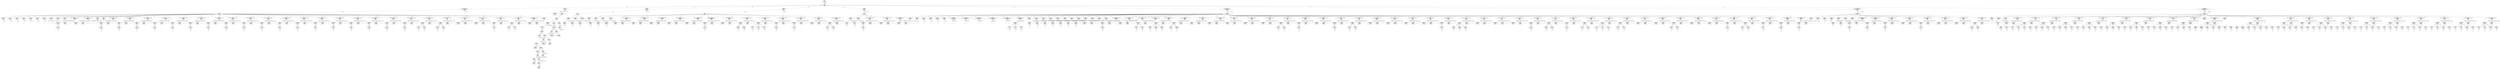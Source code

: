 digraph "G./cout_example.cpp.dot" {
"0x1083f7080"[label="4:5\nSgTypedefDeclaration\n!isForward\n1\n0x1083f7080\n" ];
"0x1083f7080" -> "0x1083f7080__declaration__null"[label="declaration" dir=none ];
"0x1083f7080__declaration__null"[label="" shape=diamond ];
"0x1083f7300"[label="6:7\nSgTypedefDeclaration\n!isForward\n1\n0x1083f7300\n" ];
"0x1083f7300" -> "0x1083f7300__declaration__null"[label="declaration" dir=none ];
"0x1083f7300__declaration__null"[label="" shape=diamond ];
"0x1083f7580"[label="8:9\nSgTypedefDeclaration\n!isForward\n1\n0x1083f7580\n" ];
"0x1083f7580" -> "0x1083f7580__declaration__null"[label="declaration" dir=none ];
"0x1083f7580__declaration__null"[label="" shape=diamond ];
"0x1083f7800"[label="10:11\nSgTypedefDeclaration\n!isForward\n1\n0x1083f7800\n" ];
"0x1083f7800" -> "0x1083f7800__declaration__null"[label="declaration" dir=none ];
"0x1083f7800__declaration__null"[label="" shape=diamond ];
"0x1083f7a80"[label="12:13\nSgTypedefDeclaration\n!isForward\n1\n0x1083f7a80\n" ];
"0x1083f7a80" -> "0x1083f7a80__declaration__null"[label="declaration" dir=none ];
"0x1083f7a80__declaration__null"[label="" shape=diamond ];
"0x1083f7d00"[label="14:15\nSgTypedefDeclaration\n!isForward\n1\n0x1083f7d00\n" ];
"0x1083f7d00" -> "0x1083f7d00__declaration__null"[label="declaration" dir=none ];
"0x1083f7d00__declaration__null"[label="" shape=diamond ];
"0x1083f7f80"[label="16:17\nSgTypedefDeclaration\n!isForward\n1\n0x1083f7f80\n" ];
"0x1083f7f80" -> "0x1083f7f80__declaration__null"[label="declaration" dir=none ];
"0x1083f7f80__declaration__null"[label="" shape=diamond ];
"0x1083f8200"[label="18:19\nSgTypedefDeclaration\n!isForward\n1\n0x1083f8200\n" ];
"0x1083f8200" -> "0x1083f8200__declaration__null"[label="declaration" dir=none ];
"0x1083f8200__declaration__null"[label="" shape=diamond ];
"0x1083f8480"[label="20:21\nSgTypedefDeclaration\n!isForward\n1\n0x1083f8480\n" ];
"0x1083f8480" -> "0x1083f8480__declaration__null"[label="declaration" dir=none ];
"0x1083f8480__declaration__null"[label="" shape=diamond ];
"0x1083f8700"[label="22:23\nSgTypedefDeclaration\n!isForward\n1\n0x1083f8700\n" ];
"0x1083f8700" -> "0x1083f8700__declaration__null"[label="declaration" dir=none ];
"0x1083f8700__declaration__null"[label="" shape=diamond ];
"0x10ae8e258"[label="26:27\nSgInitializedName\n__sb\n1\n0x10ae8e258\n" ];
"0x10ae8e258" -> "0x10ae8e258__initptr__null"[label="initptr" dir=none ];
"0x10ae8e258__initptr__null"[label="" shape=diamond ];
"0x10b0a5240"[label="25:28\nSgFunctionParameterList\n!isForward\n1\n0x10b0a5240\n" ];
"0x10b0a5240" -> "0x10ae8e258"[label="*[0]" dir=both ];
"0x10a47fe00"[label="29:30\nSgCtorInitializerList\n!isForward\n0\n0x10a47fe00\n" ];
"0x10ac77bc0"[label="24:31\nSgTemplateInstantiationMemberFunctionDecl\nbasic_ostream\nisForward\n4\n0x10ac77bc0\n" ];
"0x10ac77bc0" -> "0x10b0a5240"[label="parameterList" dir=both ];
"0x10ac77bc0" -> "0x10ac77bc0__decoratorList__null"[label="decoratorList" dir=none ];
"0x10ac77bc0__decoratorList__null"[label="" shape=diamond ];
"0x10ac77bc0" -> "0x10ac77bc0__definition__null"[label="definition" dir=none ];
"0x10ac77bc0__definition__null"[label="" shape=diamond ];
"0x10ac77bc0" -> "0x10a47fe00"[label="CtorInitializerList" dir=both ];
"0x10b0a5470"[label="33:34\nSgFunctionParameterList\n!isForward\n0\n0x10b0a5470\n" ];
"0x10a480030"[label="35:36\nSgCtorInitializerList\n!isForward\n0\n0x10a480030\n" ];
"0x10ac77fb0"[label="32:37\nSgTemplateInstantiationMemberFunctionDecl\n~basic_ostream\nisForward\n4\n0x10ac77fb0\n" ];
"0x10ac77fb0" -> "0x10b0a5470"[label="parameterList" dir=both ];
"0x10ac77fb0" -> "0x10ac77fb0__decoratorList__null"[label="decoratorList" dir=none ];
"0x10ac77fb0__decoratorList__null"[label="" shape=diamond ];
"0x10ac77fb0" -> "0x10ac77fb0__definition__null"[label="definition" dir=none ];
"0x10ac77fb0__definition__null"[label="" shape=diamond ];
"0x10ac77fb0" -> "0x10a480030"[label="CtorInitializerList" dir=both ];
"0x1084d00c8"[label="38:39\nSgClassDeclaration\nsentry\nisForward\n2\n0x1084d00c8\n" ];
"0x1084d00c8" -> "0x1084d00c8__definition__null"[label="definition" dir=none ];
"0x1084d00c8__definition__null"[label="" shape=diamond ];
"0x1084d00c8" -> "0x1084d00c8__decoratorList__null"[label="decoratorList" dir=none ];
"0x1084d00c8__decoratorList__null"[label="" shape=diamond ];
"0x1084d0340"[label="40:41\nSgClassDeclaration\nsentry\nisForward\n2\n0x1084d0340\n" ];
"0x1084d0340" -> "0x1084d0340__definition__null"[label="definition" dir=none ];
"0x1084d0340__definition__null"[label="" shape=diamond ];
"0x1084d0340" -> "0x1084d0340__decoratorList__null"[label="decoratorList" dir=none ];
"0x1084d0340__decoratorList__null"[label="" shape=diamond ];
"0x10ae8e380"[label="44:45\nSgInitializedName\n__pf\n1\n0x10ae8e380\n" ];
"0x10ae8e380" -> "0x10ae8e380__initptr__null"[label="initptr" dir=none ];
"0x10ae8e380__initptr__null"[label="" shape=diamond ];
"0x10b0a56a0"[label="43:46\nSgFunctionParameterList\n!isForward\n1\n0x10b0a56a0\n" ];
"0x10b0a56a0" -> "0x10ae8e380"[label="*[0]" dir=both ];
"0x10a480260"[label="47:48\nSgCtorInitializerList\n!isForward\n0\n0x10a480260\n" ];
"0x10ac783a0"[label="42:49\nSgTemplateInstantiationMemberFunctionDecl\noperator<<\nisForward\n4\n0x10ac783a0\n" ];
"0x10ac783a0" -> "0x10b0a56a0"[label="parameterList" dir=both ];
"0x10ac783a0" -> "0x10ac783a0__decoratorList__null"[label="decoratorList" dir=none ];
"0x10ac783a0__decoratorList__null"[label="" shape=diamond ];
"0x10ac783a0" -> "0x10ac783a0__definition__null"[label="definition" dir=none ];
"0x10ac783a0__definition__null"[label="" shape=diamond ];
"0x10ac783a0" -> "0x10a480260"[label="CtorInitializerList" dir=both ];
"0x10ae8e4a8"[label="52:53\nSgInitializedName\n__pf\n1\n0x10ae8e4a8\n" ];
"0x10ae8e4a8" -> "0x10ae8e4a8__initptr__null"[label="initptr" dir=none ];
"0x10ae8e4a8__initptr__null"[label="" shape=diamond ];
"0x10b0a58d0"[label="51:54\nSgFunctionParameterList\n!isForward\n1\n0x10b0a58d0\n" ];
"0x10b0a58d0" -> "0x10ae8e4a8"[label="*[0]" dir=both ];
"0x10a480490"[label="55:56\nSgCtorInitializerList\n!isForward\n0\n0x10a480490\n" ];
"0x10ac78790"[label="50:57\nSgTemplateInstantiationMemberFunctionDecl\noperator<<\nisForward\n4\n0x10ac78790\n" ];
"0x10ac78790" -> "0x10b0a58d0"[label="parameterList" dir=both ];
"0x10ac78790" -> "0x10ac78790__decoratorList__null"[label="decoratorList" dir=none ];
"0x10ac78790__decoratorList__null"[label="" shape=diamond ];
"0x10ac78790" -> "0x10ac78790__definition__null"[label="definition" dir=none ];
"0x10ac78790__definition__null"[label="" shape=diamond ];
"0x10ac78790" -> "0x10a480490"[label="CtorInitializerList" dir=both ];
"0x10ae8e5d0"[label="60:61\nSgInitializedName\n__pf\n1\n0x10ae8e5d0\n" ];
"0x10ae8e5d0" -> "0x10ae8e5d0__initptr__null"[label="initptr" dir=none ];
"0x10ae8e5d0__initptr__null"[label="" shape=diamond ];
"0x10b0a5b00"[label="59:62\nSgFunctionParameterList\n!isForward\n1\n0x10b0a5b00\n" ];
"0x10b0a5b00" -> "0x10ae8e5d0"[label="*[0]" dir=both ];
"0x10a4806c0"[label="63:64\nSgCtorInitializerList\n!isForward\n0\n0x10a4806c0\n" ];
"0x10ac78b80"[label="58:65\nSgTemplateInstantiationMemberFunctionDecl\noperator<<\nisForward\n4\n0x10ac78b80\n" ];
"0x10ac78b80" -> "0x10b0a5b00"[label="parameterList" dir=both ];
"0x10ac78b80" -> "0x10ac78b80__decoratorList__null"[label="decoratorList" dir=none ];
"0x10ac78b80__decoratorList__null"[label="" shape=diamond ];
"0x10ac78b80" -> "0x10ac78b80__definition__null"[label="definition" dir=none ];
"0x10ac78b80__definition__null"[label="" shape=diamond ];
"0x10ac78b80" -> "0x10a4806c0"[label="CtorInitializerList" dir=both ];
"0x10ae8e6f8"[label="68:69\nSgInitializedName\n__n\n1\n0x10ae8e6f8\n" ];
"0x10ae8e6f8" -> "0x10ae8e6f8__initptr__null"[label="initptr" dir=none ];
"0x10ae8e6f8__initptr__null"[label="" shape=diamond ];
"0x10b0a5d30"[label="67:70\nSgFunctionParameterList\n!isForward\n1\n0x10b0a5d30\n" ];
"0x10b0a5d30" -> "0x10ae8e6f8"[label="*[0]" dir=both ];
"0x10a4808f0"[label="71:72\nSgCtorInitializerList\n!isForward\n0\n0x10a4808f0\n" ];
"0x10ac78f70"[label="66:73\nSgTemplateInstantiationMemberFunctionDecl\noperator<<\nisForward\n4\n0x10ac78f70\n" ];
"0x10ac78f70" -> "0x10b0a5d30"[label="parameterList" dir=both ];
"0x10ac78f70" -> "0x10ac78f70__decoratorList__null"[label="decoratorList" dir=none ];
"0x10ac78f70__decoratorList__null"[label="" shape=diamond ];
"0x10ac78f70" -> "0x10ac78f70__definition__null"[label="definition" dir=none ];
"0x10ac78f70__definition__null"[label="" shape=diamond ];
"0x10ac78f70" -> "0x10a4808f0"[label="CtorInitializerList" dir=both ];
"0x10ae8e820"[label="76:77\nSgInitializedName\n__n\n1\n0x10ae8e820\n" ];
"0x10ae8e820" -> "0x10ae8e820__initptr__null"[label="initptr" dir=none ];
"0x10ae8e820__initptr__null"[label="" shape=diamond ];
"0x10b0a5f60"[label="75:78\nSgFunctionParameterList\n!isForward\n1\n0x10b0a5f60\n" ];
"0x10b0a5f60" -> "0x10ae8e820"[label="*[0]" dir=both ];
"0x10a480b20"[label="79:80\nSgCtorInitializerList\n!isForward\n0\n0x10a480b20\n" ];
"0x10ac79360"[label="74:81\nSgTemplateInstantiationMemberFunctionDecl\noperator<<\nisForward\n4\n0x10ac79360\n" ];
"0x10ac79360" -> "0x10b0a5f60"[label="parameterList" dir=both ];
"0x10ac79360" -> "0x10ac79360__decoratorList__null"[label="decoratorList" dir=none ];
"0x10ac79360__decoratorList__null"[label="" shape=diamond ];
"0x10ac79360" -> "0x10ac79360__definition__null"[label="definition" dir=none ];
"0x10ac79360__definition__null"[label="" shape=diamond ];
"0x10ac79360" -> "0x10a480b20"[label="CtorInitializerList" dir=both ];
"0x10ae8e948"[label="84:85\nSgInitializedName\n__n\n1\n0x10ae8e948\n" ];
"0x10ae8e948" -> "0x10ae8e948__initptr__null"[label="initptr" dir=none ];
"0x10ae8e948__initptr__null"[label="" shape=diamond ];
"0x10b0a6190"[label="83:86\nSgFunctionParameterList\n!isForward\n1\n0x10b0a6190\n" ];
"0x10b0a6190" -> "0x10ae8e948"[label="*[0]" dir=both ];
"0x10a480d50"[label="87:88\nSgCtorInitializerList\n!isForward\n0\n0x10a480d50\n" ];
"0x10ac79750"[label="82:89\nSgTemplateInstantiationMemberFunctionDecl\noperator<<\nisForward\n4\n0x10ac79750\n" ];
"0x10ac79750" -> "0x10b0a6190"[label="parameterList" dir=both ];
"0x10ac79750" -> "0x10ac79750__decoratorList__null"[label="decoratorList" dir=none ];
"0x10ac79750__decoratorList__null"[label="" shape=diamond ];
"0x10ac79750" -> "0x10ac79750__definition__null"[label="definition" dir=none ];
"0x10ac79750__definition__null"[label="" shape=diamond ];
"0x10ac79750" -> "0x10a480d50"[label="CtorInitializerList" dir=both ];
"0x10ae8ea70"[label="92:93\nSgInitializedName\n__n\n1\n0x10ae8ea70\n" ];
"0x10ae8ea70" -> "0x10ae8ea70__initptr__null"[label="initptr" dir=none ];
"0x10ae8ea70__initptr__null"[label="" shape=diamond ];
"0x10b0a63c0"[label="91:94\nSgFunctionParameterList\n!isForward\n1\n0x10b0a63c0\n" ];
"0x10b0a63c0" -> "0x10ae8ea70"[label="*[0]" dir=both ];
"0x10a480f80"[label="95:96\nSgCtorInitializerList\n!isForward\n0\n0x10a480f80\n" ];
"0x10ac79b40"[label="90:97\nSgTemplateInstantiationMemberFunctionDecl\noperator<<\nisForward\n4\n0x10ac79b40\n" ];
"0x10ac79b40" -> "0x10b0a63c0"[label="parameterList" dir=both ];
"0x10ac79b40" -> "0x10ac79b40__decoratorList__null"[label="decoratorList" dir=none ];
"0x10ac79b40__decoratorList__null"[label="" shape=diamond ];
"0x10ac79b40" -> "0x10ac79b40__definition__null"[label="definition" dir=none ];
"0x10ac79b40__definition__null"[label="" shape=diamond ];
"0x10ac79b40" -> "0x10a480f80"[label="CtorInitializerList" dir=both ];
"0x10ae8eb98"[label="100:101\nSgInitializedName\n__n\n1\n0x10ae8eb98\n" ];
"0x10ae8eb98" -> "0x10ae8eb98__initptr__null"[label="initptr" dir=none ];
"0x10ae8eb98__initptr__null"[label="" shape=diamond ];
"0x10b0a65f0"[label="99:102\nSgFunctionParameterList\n!isForward\n1\n0x10b0a65f0\n" ];
"0x10b0a65f0" -> "0x10ae8eb98"[label="*[0]" dir=both ];
"0x10a4811b0"[label="103:104\nSgCtorInitializerList\n!isForward\n0\n0x10a4811b0\n" ];
"0x10ac79f30"[label="98:105\nSgTemplateInstantiationMemberFunctionDecl\noperator<<\nisForward\n4\n0x10ac79f30\n" ];
"0x10ac79f30" -> "0x10b0a65f0"[label="parameterList" dir=both ];
"0x10ac79f30" -> "0x10ac79f30__decoratorList__null"[label="decoratorList" dir=none ];
"0x10ac79f30__decoratorList__null"[label="" shape=diamond ];
"0x10ac79f30" -> "0x10ac79f30__definition__null"[label="definition" dir=none ];
"0x10ac79f30__definition__null"[label="" shape=diamond ];
"0x10ac79f30" -> "0x10a4811b0"[label="CtorInitializerList" dir=both ];
"0x10ae8ecc0"[label="108:109\nSgInitializedName\n__n\n1\n0x10ae8ecc0\n" ];
"0x10ae8ecc0" -> "0x10ae8ecc0__initptr__null"[label="initptr" dir=none ];
"0x10ae8ecc0__initptr__null"[label="" shape=diamond ];
"0x10b0a6820"[label="107:110\nSgFunctionParameterList\n!isForward\n1\n0x10b0a6820\n" ];
"0x10b0a6820" -> "0x10ae8ecc0"[label="*[0]" dir=both ];
"0x10a4813e0"[label="111:112\nSgCtorInitializerList\n!isForward\n0\n0x10a4813e0\n" ];
"0x10ac7a320"[label="106:113\nSgTemplateInstantiationMemberFunctionDecl\noperator<<\nisForward\n4\n0x10ac7a320\n" ];
"0x10ac7a320" -> "0x10b0a6820"[label="parameterList" dir=both ];
"0x10ac7a320" -> "0x10ac7a320__decoratorList__null"[label="decoratorList" dir=none ];
"0x10ac7a320__decoratorList__null"[label="" shape=diamond ];
"0x10ac7a320" -> "0x10ac7a320__definition__null"[label="definition" dir=none ];
"0x10ac7a320__definition__null"[label="" shape=diamond ];
"0x10ac7a320" -> "0x10a4813e0"[label="CtorInitializerList" dir=both ];
"0x10ae8ede8"[label="116:117\nSgInitializedName\n__n\n1\n0x10ae8ede8\n" ];
"0x10ae8ede8" -> "0x10ae8ede8__initptr__null"[label="initptr" dir=none ];
"0x10ae8ede8__initptr__null"[label="" shape=diamond ];
"0x10b0a6a50"[label="115:118\nSgFunctionParameterList\n!isForward\n1\n0x10b0a6a50\n" ];
"0x10b0a6a50" -> "0x10ae8ede8"[label="*[0]" dir=both ];
"0x10a481610"[label="119:120\nSgCtorInitializerList\n!isForward\n0\n0x10a481610\n" ];
"0x10ac7a710"[label="114:121\nSgTemplateInstantiationMemberFunctionDecl\noperator<<\nisForward\n4\n0x10ac7a710\n" ];
"0x10ac7a710" -> "0x10b0a6a50"[label="parameterList" dir=both ];
"0x10ac7a710" -> "0x10ac7a710__decoratorList__null"[label="decoratorList" dir=none ];
"0x10ac7a710__decoratorList__null"[label="" shape=diamond ];
"0x10ac7a710" -> "0x10ac7a710__definition__null"[label="definition" dir=none ];
"0x10ac7a710__definition__null"[label="" shape=diamond ];
"0x10ac7a710" -> "0x10a481610"[label="CtorInitializerList" dir=both ];
"0x10ae8ef10"[label="124:125\nSgInitializedName\n__n\n1\n0x10ae8ef10\n" ];
"0x10ae8ef10" -> "0x10ae8ef10__initptr__null"[label="initptr" dir=none ];
"0x10ae8ef10__initptr__null"[label="" shape=diamond ];
"0x10b0a6c80"[label="123:126\nSgFunctionParameterList\n!isForward\n1\n0x10b0a6c80\n" ];
"0x10b0a6c80" -> "0x10ae8ef10"[label="*[0]" dir=both ];
"0x10a481840"[label="127:128\nSgCtorInitializerList\n!isForward\n0\n0x10a481840\n" ];
"0x10ac7ab00"[label="122:129\nSgTemplateInstantiationMemberFunctionDecl\noperator<<\nisForward\n4\n0x10ac7ab00\n" ];
"0x10ac7ab00" -> "0x10b0a6c80"[label="parameterList" dir=both ];
"0x10ac7ab00" -> "0x10ac7ab00__decoratorList__null"[label="decoratorList" dir=none ];
"0x10ac7ab00__decoratorList__null"[label="" shape=diamond ];
"0x10ac7ab00" -> "0x10ac7ab00__definition__null"[label="definition" dir=none ];
"0x10ac7ab00__definition__null"[label="" shape=diamond ];
"0x10ac7ab00" -> "0x10a481840"[label="CtorInitializerList" dir=both ];
"0x10ae8f038"[label="132:133\nSgInitializedName\n__n\n1\n0x10ae8f038\n" ];
"0x10ae8f038" -> "0x10ae8f038__initptr__null"[label="initptr" dir=none ];
"0x10ae8f038__initptr__null"[label="" shape=diamond ];
"0x10b0a6eb0"[label="131:134\nSgFunctionParameterList\n!isForward\n1\n0x10b0a6eb0\n" ];
"0x10b0a6eb0" -> "0x10ae8f038"[label="*[0]" dir=both ];
"0x10a481a70"[label="135:136\nSgCtorInitializerList\n!isForward\n0\n0x10a481a70\n" ];
"0x10ac7aef0"[label="130:137\nSgTemplateInstantiationMemberFunctionDecl\noperator<<\nisForward\n4\n0x10ac7aef0\n" ];
"0x10ac7aef0" -> "0x10b0a6eb0"[label="parameterList" dir=both ];
"0x10ac7aef0" -> "0x10ac7aef0__decoratorList__null"[label="decoratorList" dir=none ];
"0x10ac7aef0__decoratorList__null"[label="" shape=diamond ];
"0x10ac7aef0" -> "0x10ac7aef0__definition__null"[label="definition" dir=none ];
"0x10ac7aef0__definition__null"[label="" shape=diamond ];
"0x10ac7aef0" -> "0x10a481a70"[label="CtorInitializerList" dir=both ];
"0x10ae8f160"[label="140:141\nSgInitializedName\n__f\n1\n0x10ae8f160\n" ];
"0x10ae8f160" -> "0x10ae8f160__initptr__null"[label="initptr" dir=none ];
"0x10ae8f160__initptr__null"[label="" shape=diamond ];
"0x10b0a70e0"[label="139:142\nSgFunctionParameterList\n!isForward\n1\n0x10b0a70e0\n" ];
"0x10b0a70e0" -> "0x10ae8f160"[label="*[0]" dir=both ];
"0x10a481ca0"[label="143:144\nSgCtorInitializerList\n!isForward\n0\n0x10a481ca0\n" ];
"0x10ac7b2e0"[label="138:145\nSgTemplateInstantiationMemberFunctionDecl\noperator<<\nisForward\n4\n0x10ac7b2e0\n" ];
"0x10ac7b2e0" -> "0x10b0a70e0"[label="parameterList" dir=both ];
"0x10ac7b2e0" -> "0x10ac7b2e0__decoratorList__null"[label="decoratorList" dir=none ];
"0x10ac7b2e0__decoratorList__null"[label="" shape=diamond ];
"0x10ac7b2e0" -> "0x10ac7b2e0__definition__null"[label="definition" dir=none ];
"0x10ac7b2e0__definition__null"[label="" shape=diamond ];
"0x10ac7b2e0" -> "0x10a481ca0"[label="CtorInitializerList" dir=both ];
"0x10ae8f288"[label="148:149\nSgInitializedName\n__f\n1\n0x10ae8f288\n" ];
"0x10ae8f288" -> "0x10ae8f288__initptr__null"[label="initptr" dir=none ];
"0x10ae8f288__initptr__null"[label="" shape=diamond ];
"0x10b0a7310"[label="147:150\nSgFunctionParameterList\n!isForward\n1\n0x10b0a7310\n" ];
"0x10b0a7310" -> "0x10ae8f288"[label="*[0]" dir=both ];
"0x10a481ed0"[label="151:152\nSgCtorInitializerList\n!isForward\n0\n0x10a481ed0\n" ];
"0x10ac7b6d0"[label="146:153\nSgTemplateInstantiationMemberFunctionDecl\noperator<<\nisForward\n4\n0x10ac7b6d0\n" ];
"0x10ac7b6d0" -> "0x10b0a7310"[label="parameterList" dir=both ];
"0x10ac7b6d0" -> "0x10ac7b6d0__decoratorList__null"[label="decoratorList" dir=none ];
"0x10ac7b6d0__decoratorList__null"[label="" shape=diamond ];
"0x10ac7b6d0" -> "0x10ac7b6d0__definition__null"[label="definition" dir=none ];
"0x10ac7b6d0__definition__null"[label="" shape=diamond ];
"0x10ac7b6d0" -> "0x10a481ed0"[label="CtorInitializerList" dir=both ];
"0x10ae8f3b0"[label="156:157\nSgInitializedName\n__f\n1\n0x10ae8f3b0\n" ];
"0x10ae8f3b0" -> "0x10ae8f3b0__initptr__null"[label="initptr" dir=none ];
"0x10ae8f3b0__initptr__null"[label="" shape=diamond ];
"0x10b0a7540"[label="155:158\nSgFunctionParameterList\n!isForward\n1\n0x10b0a7540\n" ];
"0x10b0a7540" -> "0x10ae8f3b0"[label="*[0]" dir=both ];
"0x10a482100"[label="159:160\nSgCtorInitializerList\n!isForward\n0\n0x10a482100\n" ];
"0x10ac7bac0"[label="154:161\nSgTemplateInstantiationMemberFunctionDecl\noperator<<\nisForward\n4\n0x10ac7bac0\n" ];
"0x10ac7bac0" -> "0x10b0a7540"[label="parameterList" dir=both ];
"0x10ac7bac0" -> "0x10ac7bac0__decoratorList__null"[label="decoratorList" dir=none ];
"0x10ac7bac0__decoratorList__null"[label="" shape=diamond ];
"0x10ac7bac0" -> "0x10ac7bac0__definition__null"[label="definition" dir=none ];
"0x10ac7bac0__definition__null"[label="" shape=diamond ];
"0x10ac7bac0" -> "0x10a482100"[label="CtorInitializerList" dir=both ];
"0x10ae8f4d8"[label="164:165\nSgInitializedName\n__p\n1\n0x10ae8f4d8\n" ];
"0x10ae8f4d8" -> "0x10ae8f4d8__initptr__null"[label="initptr" dir=none ];
"0x10ae8f4d8__initptr__null"[label="" shape=diamond ];
"0x10b0a7770"[label="163:166\nSgFunctionParameterList\n!isForward\n1\n0x10b0a7770\n" ];
"0x10b0a7770" -> "0x10ae8f4d8"[label="*[0]" dir=both ];
"0x10a482330"[label="167:168\nSgCtorInitializerList\n!isForward\n0\n0x10a482330\n" ];
"0x10ac7beb0"[label="162:169\nSgTemplateInstantiationMemberFunctionDecl\noperator<<\nisForward\n4\n0x10ac7beb0\n" ];
"0x10ac7beb0" -> "0x10b0a7770"[label="parameterList" dir=both ];
"0x10ac7beb0" -> "0x10ac7beb0__decoratorList__null"[label="decoratorList" dir=none ];
"0x10ac7beb0__decoratorList__null"[label="" shape=diamond ];
"0x10ac7beb0" -> "0x10ac7beb0__definition__null"[label="definition" dir=none ];
"0x10ac7beb0__definition__null"[label="" shape=diamond ];
"0x10ac7beb0" -> "0x10a482330"[label="CtorInitializerList" dir=both ];
"0x10ae8f600"[label="172:173\nSgInitializedName\n__sb\n1\n0x10ae8f600\n" ];
"0x10ae8f600" -> "0x10ae8f600__initptr__null"[label="initptr" dir=none ];
"0x10ae8f600__initptr__null"[label="" shape=diamond ];
"0x10b0a79a0"[label="171:174\nSgFunctionParameterList\n!isForward\n1\n0x10b0a79a0\n" ];
"0x10b0a79a0" -> "0x10ae8f600"[label="*[0]" dir=both ];
"0x10a482560"[label="175:176\nSgCtorInitializerList\n!isForward\n0\n0x10a482560\n" ];
"0x10ac7c2a0"[label="170:177\nSgTemplateInstantiationMemberFunctionDecl\noperator<<\nisForward\n4\n0x10ac7c2a0\n" ];
"0x10ac7c2a0" -> "0x10b0a79a0"[label="parameterList" dir=both ];
"0x10ac7c2a0" -> "0x10ac7c2a0__decoratorList__null"[label="decoratorList" dir=none ];
"0x10ac7c2a0__decoratorList__null"[label="" shape=diamond ];
"0x10ac7c2a0" -> "0x10ac7c2a0__definition__null"[label="definition" dir=none ];
"0x10ac7c2a0__definition__null"[label="" shape=diamond ];
"0x10ac7c2a0" -> "0x10a482560"[label="CtorInitializerList" dir=both ];
"0x10ae8f728"[label="180:181\nSgInitializedName\n__c\n1\n0x10ae8f728\n" ];
"0x10ae8f728" -> "0x10ae8f728__initptr__null"[label="initptr" dir=none ];
"0x10ae8f728__initptr__null"[label="" shape=diamond ];
"0x10b0a7bd0"[label="179:182\nSgFunctionParameterList\n!isForward\n1\n0x10b0a7bd0\n" ];
"0x10b0a7bd0" -> "0x10ae8f728"[label="*[0]" dir=both ];
"0x10a482790"[label="183:184\nSgCtorInitializerList\n!isForward\n0\n0x10a482790\n" ];
"0x10ac7c690"[label="178:185\nSgTemplateInstantiationMemberFunctionDecl\nput\nisForward\n4\n0x10ac7c690\n" ];
"0x10ac7c690" -> "0x10b0a7bd0"[label="parameterList" dir=both ];
"0x10ac7c690" -> "0x10ac7c690__decoratorList__null"[label="decoratorList" dir=none ];
"0x10ac7c690__decoratorList__null"[label="" shape=diamond ];
"0x10ac7c690" -> "0x10ac7c690__definition__null"[label="definition" dir=none ];
"0x10ac7c690__definition__null"[label="" shape=diamond ];
"0x10ac7c690" -> "0x10a482790"[label="CtorInitializerList" dir=both ];
"0x10ae8f850"[label="188:189\nSgInitializedName\n__s\n1\n0x10ae8f850\n" ];
"0x10ae8f850" -> "0x10ae8f850__initptr__null"[label="initptr" dir=none ];
"0x10ae8f850__initptr__null"[label="" shape=diamond ];
"0x10ae8f978"[label="190:191\nSgInitializedName\n__n\n1\n0x10ae8f978\n" ];
"0x10ae8f978" -> "0x10ae8f978__initptr__null"[label="initptr" dir=none ];
"0x10ae8f978__initptr__null"[label="" shape=diamond ];
"0x10b0a7e00"[label="187:192\nSgFunctionParameterList\n!isForward\n2\n0x10b0a7e00\n" ];
"0x10b0a7e00" -> "0x10ae8f850"[label="*[0]" dir=both ];
"0x10b0a7e00" -> "0x10ae8f978"[label="*[1]" dir=both ];
"0x10a4829c0"[label="193:194\nSgCtorInitializerList\n!isForward\n0\n0x10a4829c0\n" ];
"0x10ac7ca80"[label="186:195\nSgTemplateInstantiationMemberFunctionDecl\n_M_write\nisForward\n4\n0x10ac7ca80\n" ];
"0x10ac7ca80" -> "0x10b0a7e00"[label="parameterList" dir=both ];
"0x10ac7ca80" -> "0x10ac7ca80__decoratorList__null"[label="decoratorList" dir=none ];
"0x10ac7ca80__decoratorList__null"[label="" shape=diamond ];
"0x10ac7ca80" -> "0x10ac7ca80__definition__null"[label="definition" dir=none ];
"0x10ac7ca80__definition__null"[label="" shape=diamond ];
"0x10ac7ca80" -> "0x10a4829c0"[label="CtorInitializerList" dir=both ];
"0x10ae8faa0"[label="198:199\nSgInitializedName\n__s\n1\n0x10ae8faa0\n" ];
"0x10ae8faa0" -> "0x10ae8faa0__initptr__null"[label="initptr" dir=none ];
"0x10ae8faa0__initptr__null"[label="" shape=diamond ];
"0x10ae8fbc8"[label="200:201\nSgInitializedName\n__n\n1\n0x10ae8fbc8\n" ];
"0x10ae8fbc8" -> "0x10ae8fbc8__initptr__null"[label="initptr" dir=none ];
"0x10ae8fbc8__initptr__null"[label="" shape=diamond ];
"0x10b0a8030"[label="197:202\nSgFunctionParameterList\n!isForward\n2\n0x10b0a8030\n" ];
"0x10b0a8030" -> "0x10ae8faa0"[label="*[0]" dir=both ];
"0x10b0a8030" -> "0x10ae8fbc8"[label="*[1]" dir=both ];
"0x10a482bf0"[label="203:204\nSgCtorInitializerList\n!isForward\n0\n0x10a482bf0\n" ];
"0x10ac7ce70"[label="196:205\nSgTemplateInstantiationMemberFunctionDecl\nwrite\nisForward\n4\n0x10ac7ce70\n" ];
"0x10ac7ce70" -> "0x10b0a8030"[label="parameterList" dir=both ];
"0x10ac7ce70" -> "0x10ac7ce70__decoratorList__null"[label="decoratorList" dir=none ];
"0x10ac7ce70__decoratorList__null"[label="" shape=diamond ];
"0x10ac7ce70" -> "0x10ac7ce70__definition__null"[label="definition" dir=none ];
"0x10ac7ce70__definition__null"[label="" shape=diamond ];
"0x10ac7ce70" -> "0x10a482bf0"[label="CtorInitializerList" dir=both ];
"0x10b0a8260"[label="207:208\nSgFunctionParameterList\n!isForward\n0\n0x10b0a8260\n" ];
"0x10a482e20"[label="209:210\nSgCtorInitializerList\n!isForward\n0\n0x10a482e20\n" ];
"0x10ac7d260"[label="206:211\nSgTemplateInstantiationMemberFunctionDecl\nflush\nisForward\n4\n0x10ac7d260\n" ];
"0x10ac7d260" -> "0x10b0a8260"[label="parameterList" dir=both ];
"0x10ac7d260" -> "0x10ac7d260__decoratorList__null"[label="decoratorList" dir=none ];
"0x10ac7d260__decoratorList__null"[label="" shape=diamond ];
"0x10ac7d260" -> "0x10ac7d260__definition__null"[label="definition" dir=none ];
"0x10ac7d260__definition__null"[label="" shape=diamond ];
"0x10ac7d260" -> "0x10a482e20"[label="CtorInitializerList" dir=both ];
"0x10b0a8490"[label="213:214\nSgFunctionParameterList\n!isForward\n0\n0x10b0a8490\n" ];
"0x10a483050"[label="215:216\nSgCtorInitializerList\n!isForward\n0\n0x10a483050\n" ];
"0x10ac7d650"[label="212:217\nSgTemplateInstantiationMemberFunctionDecl\ntellp\nisForward\n4\n0x10ac7d650\n" ];
"0x10ac7d650" -> "0x10b0a8490"[label="parameterList" dir=both ];
"0x10ac7d650" -> "0x10ac7d650__decoratorList__null"[label="decoratorList" dir=none ];
"0x10ac7d650__decoratorList__null"[label="" shape=diamond ];
"0x10ac7d650" -> "0x10ac7d650__definition__null"[label="definition" dir=none ];
"0x10ac7d650__definition__null"[label="" shape=diamond ];
"0x10ac7d650" -> "0x10a483050"[label="CtorInitializerList" dir=both ];
"0x10ae8fcf0"[label="220:221\nSgInitializedName\n\n1\n0x10ae8fcf0\n" ];
"0x10ae8fcf0" -> "0x10ae8fcf0__initptr__null"[label="initptr" dir=none ];
"0x10ae8fcf0__initptr__null"[label="" shape=diamond ];
"0x10b0a86c0"[label="219:222\nSgFunctionParameterList\n!isForward\n1\n0x10b0a86c0\n" ];
"0x10b0a86c0" -> "0x10ae8fcf0"[label="*[0]" dir=both ];
"0x10a483280"[label="223:224\nSgCtorInitializerList\n!isForward\n0\n0x10a483280\n" ];
"0x10ac7da40"[label="218:225\nSgTemplateInstantiationMemberFunctionDecl\nseekp\nisForward\n4\n0x10ac7da40\n" ];
"0x10ac7da40" -> "0x10b0a86c0"[label="parameterList" dir=both ];
"0x10ac7da40" -> "0x10ac7da40__decoratorList__null"[label="decoratorList" dir=none ];
"0x10ac7da40__decoratorList__null"[label="" shape=diamond ];
"0x10ac7da40" -> "0x10ac7da40__definition__null"[label="definition" dir=none ];
"0x10ac7da40__definition__null"[label="" shape=diamond ];
"0x10ac7da40" -> "0x10a483280"[label="CtorInitializerList" dir=both ];
"0x10ae8fe18"[label="228:229\nSgInitializedName\n\n1\n0x10ae8fe18\n" ];
"0x10ae8fe18" -> "0x10ae8fe18__initptr__null"[label="initptr" dir=none ];
"0x10ae8fe18__initptr__null"[label="" shape=diamond ];
"0x10ae8ff40"[label="230:231\nSgInitializedName\n\n1\n0x10ae8ff40\n" ];
"0x10ae8ff40" -> "0x10ae8ff40__initptr__null"[label="initptr" dir=none ];
"0x10ae8ff40__initptr__null"[label="" shape=diamond ];
"0x10b0a88f0"[label="227:232\nSgFunctionParameterList\n!isForward\n2\n0x10b0a88f0\n" ];
"0x10b0a88f0" -> "0x10ae8fe18"[label="*[0]" dir=both ];
"0x10b0a88f0" -> "0x10ae8ff40"[label="*[1]" dir=both ];
"0x10a4834b0"[label="233:234\nSgCtorInitializerList\n!isForward\n0\n0x10a4834b0\n" ];
"0x10ac7de30"[label="226:235\nSgTemplateInstantiationMemberFunctionDecl\nseekp\nisForward\n4\n0x10ac7de30\n" ];
"0x10ac7de30" -> "0x10b0a88f0"[label="parameterList" dir=both ];
"0x10ac7de30" -> "0x10ac7de30__decoratorList__null"[label="decoratorList" dir=none ];
"0x10ac7de30__decoratorList__null"[label="" shape=diamond ];
"0x10ac7de30" -> "0x10ac7de30__definition__null"[label="definition" dir=none ];
"0x10ac7de30__definition__null"[label="" shape=diamond ];
"0x10ac7de30" -> "0x10a4834b0"[label="CtorInitializerList" dir=both ];
"0x10b0a8b20"[label="237:238\nSgFunctionParameterList\n!isForward\n0\n0x10b0a8b20\n" ];
"0x10a4836e0"[label="239:240\nSgCtorInitializerList\n!isForward\n0\n0x10a4836e0\n" ];
"0x10ac7e220"[label="236:241\nSgTemplateInstantiationMemberFunctionDecl\nbasic_ostream\nisForward\n4\n0x10ac7e220\n" ];
"0x10ac7e220" -> "0x10b0a8b20"[label="parameterList" dir=both ];
"0x10ac7e220" -> "0x10ac7e220__decoratorList__null"[label="decoratorList" dir=none ];
"0x10ac7e220__decoratorList__null"[label="" shape=diamond ];
"0x10ac7e220" -> "0x10ac7e220__definition__null"[label="definition" dir=none ];
"0x10ac7e220__definition__null"[label="" shape=diamond ];
"0x10ac7e220" -> "0x10a4836e0"[label="CtorInitializerList" dir=both ];
"0x10ab0fca0"[label="242:243\nSgTemplateDeclaration\n!isForward\n0\n0x10ab0fca0\n" ];
"0x10a2b3b90"[label="3:244\nSgTemplateInstantiationDefn\n40\n0x10a2b3b90\n" ];
"0x10a2b3b90" -> "0x1083f7080"[label="*[0]" dir=both ];
"0x10a2b3b90" -> "0x1083f7300"[label="*[1]" dir=both ];
"0x10a2b3b90" -> "0x1083f7580"[label="*[2]" dir=both ];
"0x10a2b3b90" -> "0x1083f7800"[label="*[3]" dir=both ];
"0x10a2b3b90" -> "0x1083f7a80"[label="*[4]" dir=both ];
"0x10a2b3b90" -> "0x1083f7d00"[label="*[5]" dir=both ];
"0x10a2b3b90" -> "0x1083f7f80"[label="*[6]" dir=both ];
"0x10a2b3b90" -> "0x1083f8200"[label="*[7]" dir=both ];
"0x10a2b3b90" -> "0x1083f8480"[label="*[8]" dir=both ];
"0x10a2b3b90" -> "0x1083f8700"[label="*[9]" dir=both ];
"0x10a2b3b90" -> "0x10ac77bc0"[label="*[10]" dir=both ];
"0x10a2b3b90" -> "0x10ac77fb0"[label="*[11]" dir=both ];
"0x10a2b3b90" -> "0x1084d00c8"[label="*[12]" dir=both ];
"0x10a2b3b90" -> "0x1084d0340"[label="*[13]" dir=both ];
"0x10a2b3b90" -> "0x10ac783a0"[label="*[14]" dir=both ];
"0x10a2b3b90" -> "0x10ac78790"[label="*[15]" dir=both ];
"0x10a2b3b90" -> "0x10ac78b80"[label="*[16]" dir=both ];
"0x10a2b3b90" -> "0x10ac78f70"[label="*[17]" dir=both ];
"0x10a2b3b90" -> "0x10ac79360"[label="*[18]" dir=both ];
"0x10a2b3b90" -> "0x10ac79750"[label="*[19]" dir=both ];
"0x10a2b3b90" -> "0x10ac79b40"[label="*[20]" dir=both ];
"0x10a2b3b90" -> "0x10ac79f30"[label="*[21]" dir=both ];
"0x10a2b3b90" -> "0x10ac7a320"[label="*[22]" dir=both ];
"0x10a2b3b90" -> "0x10ac7a710"[label="*[23]" dir=both ];
"0x10a2b3b90" -> "0x10ac7ab00"[label="*[24]" dir=both ];
"0x10a2b3b90" -> "0x10ac7aef0"[label="*[25]" dir=both ];
"0x10a2b3b90" -> "0x10ac7b2e0"[label="*[26]" dir=both ];
"0x10a2b3b90" -> "0x10ac7b6d0"[label="*[27]" dir=both ];
"0x10a2b3b90" -> "0x10ac7bac0"[label="*[28]" dir=both ];
"0x10a2b3b90" -> "0x10ac7beb0"[label="*[29]" dir=both ];
"0x10a2b3b90" -> "0x10ac7c2a0"[label="*[30]" dir=both ];
"0x10a2b3b90" -> "0x10ac7c690"[label="*[31]" dir=both ];
"0x10a2b3b90" -> "0x10ac7ca80"[label="*[32]" dir=both ];
"0x10a2b3b90" -> "0x10ac7ce70"[label="*[33]" dir=both ];
"0x10a2b3b90" -> "0x10ac7d260"[label="*[34]" dir=both ];
"0x10a2b3b90" -> "0x10ac7d650"[label="*[35]" dir=both ];
"0x10a2b3b90" -> "0x10ac7da40"[label="*[36]" dir=both ];
"0x10a2b3b90" -> "0x10ac7de30"[label="*[37]" dir=both ];
"0x10a2b3b90" -> "0x10ac7e220"[label="*[38]" dir=both ];
"0x10a2b3b90" -> "0x10ab0fca0"[label="*[39]" dir=both ];
"0x10b00c4e0"[label="2:245\nSgTemplateInstantiationDecl\nbasic_ostream < char , char_traits< char > > \n!isForward\n2\n0x10b00c4e0\n" ];
"0x10b00c4e0" -> "0x10a2b3b90"[label="definition" dir=both ];
"0x10b00c4e0" -> "0x10b00c4e0__decoratorList__null"[label="decoratorList" dir=none ];
"0x10b00c4e0__decoratorList__null"[label="" shape=diamond ];
"0x10b0a91b0"[label="247:248\nSgFunctionParameterList\n!isForward\n0\n0x10b0a91b0\n" ];
"0x108cf3458"[label="254:255\nSgIntVal\n value = 5\n1\n0x108cf3458\n" ];
"0x108cf3458" -> "0x108cf3458__originalExpressionTree__null"[label="originalExpressionTree" dir=none ];
"0x108cf3458__originalExpressionTree__null"[label="" shape=diamond ];
"0x109547500"[label="253:256\nSgAssignInitializer\n1\n0x109547500\n" ];
"0x109547500" -> "0x108cf3458"[label="operand_i" dir=both ];
"0x10ae903e0"[label="252:257\nSgInitializedName\na\n1\n0x10ae903e0\n" ];
"0x10ae903e0" -> "0x109547500"[label="initptr" dir=both ];
"0x10aec2568"[label="251:258\nSgVariableDeclaration\n!isForward\n2\n0x10aec2568\n" ];
"0x10aec2568" -> "0x10aec2568__baseTypeDefiningDeclaration__null"[label="baseTypeDefiningDeclaration" dir=none ];
"0x10aec2568__baseTypeDefiningDeclaration__null"[label="" shape=diamond ];
"0x10aec2568" -> "0x10ae903e0"[label="*[1]" dir=both ];
"0x1096a44b0"[label="265:266\nSgFunctionRefExp\n0\n0x1096a44b0\n" ];
"0x108e71cc8"[label="271:272\nSgVarRefExp\n name = cout\n0\n0x108e71cc8\n" ];
"0x109460618"[label="270:273\nSgAddressOfOp\n1\n0x109460618\n" ];
"0x109460618" -> "0x108e71cc8"[label="operand_i" dir=both ];
"0x108e71d30"[label="276:277\nSgVarRefExp\n name = cout\n0\n0x108e71d30\n" ];
"0x109460680"[label="275:278\nSgAddressOfOp\n1\n0x109460680\n" ];
"0x109460680" -> "0x108e71d30"[label="operand_i" dir=both ];
"0x108cc12c0"[label="274:279\nSgCastExp\n2\n0x108cc12c0\n" ];
"0x108cc12c0" -> "0x109460680"[label="operand_i" dir=both ];
"0x108cc12c0" -> "0x108cc12c0__originalExpressionTree__null"[label="originalExpressionTree" dir=none ];
"0x108cc12c0__originalExpressionTree__null"[label="" shape=diamond ];
"0x108cc1248"[label="269:280\nSgCastExp\n2\n0x108cc1248\n" ];
"0x108cc1248" -> "0x109460618"[label="operand_i" dir=both ];
"0x108cc1248" -> "0x108cc12c0"[label="originalExpressionTree" dir=both ];
"0x1095b9e80"[label="268:281\nSgPointerDerefExp\n1\n0x1095b9e80\n" ];
"0x1095b9e80" -> "0x108cc1248"[label="operand_i" dir=both ];
"0x109568ee8"[label="283:284\nSgStringVal\n1\n0x109568ee8\n" ];
"0x109568ee8" -> "0x109568ee8__originalExpressionTree__null"[label="originalExpressionTree" dir=none ];
"0x109568ee8__originalExpressionTree__null"[label="" shape=diamond ];
"0x109568e80"[label="282:285\nSgStringVal\n1\n0x109568e80\n" ];
"0x109568e80" -> "0x109568ee8"[label="originalExpressionTree" dir=both ];
"0x1096c0ae8"[label="267:286\nSgExprListExp\n2\n0x1096c0ae8\n" ];
"0x1096c0ae8" -> "0x1095b9e80"[label="*[0]" dir=both ];
"0x1096c0ae8" -> "0x109568e80"[label="*[1]" dir=both ];
"0x10974a1b0"[label="264:287\nSgFunctionCallExp\n2\n0x10974a1b0\n" ];
"0x10974a1b0" -> "0x1096a44b0"[label="function" dir=both ];
"0x10974a1b0" -> "0x1096c0ae8"[label="args" dir=both ];
"0x109ae0af8"[label="288:289\nSgMemberFunctionRefExp\n0\n0x109ae0af8\n" ];
"0x109100e00"[label="263:290\nSgDotExp\n2\n0x109100e00\n" ];
"0x109100e00" -> "0x10974a1b0"[label="lhs_operand_i" dir=both ];
"0x109100e00" -> "0x109ae0af8"[label="rhs_operand_i" dir=both ];
"0x108e71d98"[label="292:293\nSgVarRefExp\n name = a\n0\n0x108e71d98\n" ];
"0x1096c0b50"[label="291:294\nSgExprListExp\n1\n0x1096c0b50\n" ];
"0x1096c0b50" -> "0x108e71d98"[label="*[0]" dir=both ];
"0x10974a218"[label="262:295\nSgFunctionCallExp\n2\n0x10974a218\n" ];
"0x10974a218" -> "0x109100e00"[label="function" dir=both ];
"0x10974a218" -> "0x1096c0b50"[label="args" dir=both ];
"0x109ae0b70"[label="296:297\nSgMemberFunctionRefExp\n0\n0x109ae0b70\n" ];
"0x109100e70"[label="261:298\nSgDotExp\n2\n0x109100e70\n" ];
"0x109100e70" -> "0x10974a218"[label="lhs_operand_i" dir=both ];
"0x109100e70" -> "0x109ae0b70"[label="rhs_operand_i" dir=both ];
"0x1096a4520"[label="300:301\nSgFunctionRefExp\n0\n0x1096a4520\n" ];
"0x1096c0bb8"[label="299:302\nSgExprListExp\n1\n0x1096c0bb8\n" ];
"0x1096c0bb8" -> "0x1096a4520"[label="*[0]" dir=both ];
"0x10974a280"[label="260:303\nSgFunctionCallExp\n2\n0x10974a280\n" ];
"0x10974a280" -> "0x109100e70"[label="function" dir=both ];
"0x10974a280" -> "0x1096c0bb8"[label="args" dir=both ];
"0x1097e2f18"[label="259:304\nSgExprStatement\n1\n0x1097e2f18\n" ];
"0x1097e2f18" -> "0x10974a280"[label="expression" dir=both ];
"0x108cf34c0"[label="306:307\nSgIntVal\n value = 0\n1\n0x108cf34c0\n" ];
"0x108cf34c0" -> "0x108cf34c0__originalExpressionTree__null"[label="originalExpressionTree" dir=none ];
"0x108cf34c0__originalExpressionTree__null"[label="" shape=diamond ];
"0x108d6e088"[label="305:308\nSgReturnStmt\n1\n0x108d6e088\n" ];
"0x108d6e088" -> "0x108cf34c0"[label="expression" dir=both ];
"0x1086bd3d0"[label="250:309\nSgBasicBlock\n3\n0x1086bd3d0\n" ];
"0x1086bd3d0" -> "0x10aec2568"[label="*[0]" dir=both ];
"0x1086bd3d0" -> "0x1097e2f18"[label="*[1]" dir=both ];
"0x1086bd3d0" -> "0x108d6e088"[label="*[2]" dir=both ];
"0x108675700"[label="249:310\nSgFunctionDefinition\n1\n0x108675700\n" ];
"0x108675700" -> "0x1086bd3d0"[label="body" dir=both ];
"0x10a847dc0"[label="246:311\nSgFunctionDeclaration\nmain\n!isForward\n3\n0x10a847dc0\n" ];
"0x10a847dc0" -> "0x10b0a91b0"[label="parameterList" dir=both ];
"0x10a847dc0" -> "0x10a847dc0__decoratorList__null"[label="decoratorList" dir=none ];
"0x10a847dc0__decoratorList__null"[label="" shape=diamond ];
"0x10a847dc0" -> "0x108675700"[label="definition" dir=both ];
"0x10ae90bf8"[label="315:316\nSgInitializedName\n_M_length\n1\n0x10ae90bf8\n" ];
"0x10ae90bf8" -> "0x10ae90bf8__initptr__null"[label="initptr" dir=none ];
"0x10ae90bf8__initptr__null"[label="" shape=diamond ];
"0x10aec27e0"[label="314:317\nSgVariableDeclaration\n!isForward\n2\n0x10aec27e0\n" ];
"0x10aec27e0" -> "0x10aec27e0__baseTypeDefiningDeclaration__null"[label="baseTypeDefiningDeclaration" dir=none ];
"0x10aec27e0__baseTypeDefiningDeclaration__null"[label="" shape=diamond ];
"0x10aec27e0" -> "0x10ae90bf8"[label="*[1]" dir=both ];
"0x10ae90d20"[label="319:320\nSgInitializedName\n_M_capacity\n1\n0x10ae90d20\n" ];
"0x10ae90d20" -> "0x10ae90d20__initptr__null"[label="initptr" dir=none ];
"0x10ae90d20__initptr__null"[label="" shape=diamond ];
"0x10aec2a58"[label="318:321\nSgVariableDeclaration\n!isForward\n2\n0x10aec2a58\n" ];
"0x10aec2a58" -> "0x10aec2a58__baseTypeDefiningDeclaration__null"[label="baseTypeDefiningDeclaration" dir=none ];
"0x10aec2a58__baseTypeDefiningDeclaration__null"[label="" shape=diamond ];
"0x10aec2a58" -> "0x10ae90d20"[label="*[1]" dir=both ];
"0x10ae90e48"[label="323:324\nSgInitializedName\n_M_refcount\n1\n0x10ae90e48\n" ];
"0x10ae90e48" -> "0x10ae90e48__initptr__null"[label="initptr" dir=none ];
"0x10ae90e48__initptr__null"[label="" shape=diamond ];
"0x10aec2cd0"[label="322:325\nSgVariableDeclaration\n!isForward\n2\n0x10aec2cd0\n" ];
"0x10aec2cd0" -> "0x10aec2cd0__baseTypeDefiningDeclaration__null"[label="baseTypeDefiningDeclaration" dir=none ];
"0x10aec2cd0__baseTypeDefiningDeclaration__null"[label="" shape=diamond ];
"0x10aec2cd0" -> "0x10ae90e48"[label="*[1]" dir=both ];
"0x1084f6ed0"[label="313:326\nSgClassDefinition\n3\n0x1084f6ed0\n" ];
"0x1084f6ed0" -> "0x10aec27e0"[label="*[0]" dir=both ];
"0x1084f6ed0" -> "0x10aec2a58"[label="*[1]" dir=both ];
"0x1084f6ed0" -> "0x10aec2cd0"[label="*[2]" dir=both ];
"0x1084d0f98"[label="312:327\nSgClassDeclaration\n_Rep_base\n!isForward\n2\n0x1084d0f98\n" ];
"0x1084d0f98" -> "0x1084f6ed0"[label="definition" dir=both ];
"0x1084d0f98" -> "0x1084d0f98__decoratorList__null"[label="decoratorList" dir=none ];
"0x1084d0f98__decoratorList__null"[label="" shape=diamond ];
"0x1083f8980"[label="330:331\nSgTypedefDeclaration\n!isForward\n1\n0x1083f8980\n" ];
"0x1083f8980" -> "0x1083f8980__declaration__null"[label="declaration" dir=none ];
"0x1083f8980__declaration__null"[label="" shape=diamond ];
"0x10ae90f70"[label="333:334\nSgInitializedName\n_S_max_size\n1\n0x10ae90f70\n" ];
"0x10ae90f70" -> "0x10ae90f70__initptr__null"[label="initptr" dir=none ];
"0x10ae90f70__initptr__null"[label="" shape=diamond ];
"0x10aec2f48"[label="332:335\nSgVariableDeclaration\n!isForward\n2\n0x10aec2f48\n" ];
"0x10aec2f48" -> "0x10aec2f48__baseTypeDefiningDeclaration__null"[label="baseTypeDefiningDeclaration" dir=none ];
"0x10aec2f48__baseTypeDefiningDeclaration__null"[label="" shape=diamond ];
"0x10aec2f48" -> "0x10ae90f70"[label="*[1]" dir=both ];
"0x10ae91098"[label="337:338\nSgInitializedName\n_S_terminal\n1\n0x10ae91098\n" ];
"0x10ae91098" -> "0x10ae91098__initptr__null"[label="initptr" dir=none ];
"0x10ae91098__initptr__null"[label="" shape=diamond ];
"0x10aec31c0"[label="336:339\nSgVariableDeclaration\n!isForward\n2\n0x10aec31c0\n" ];
"0x10aec31c0" -> "0x10aec31c0__baseTypeDefiningDeclaration__null"[label="baseTypeDefiningDeclaration" dir=none ];
"0x10aec31c0__baseTypeDefiningDeclaration__null"[label="" shape=diamond ];
"0x10aec31c0" -> "0x10ae91098"[label="*[1]" dir=both ];
"0x10ae911c0"[label="341:342\nSgInitializedName\n_S_empty_rep_storage\n1\n0x10ae911c0\n" ];
"0x10ae911c0" -> "0x10ae911c0__initptr__null"[label="initptr" dir=none ];
"0x10ae911c0__initptr__null"[label="" shape=diamond ];
"0x10aec3438"[label="340:343\nSgVariableDeclaration\n!isForward\n2\n0x10aec3438\n" ];
"0x10aec3438" -> "0x10aec3438__baseTypeDefiningDeclaration__null"[label="baseTypeDefiningDeclaration" dir=none ];
"0x10aec3438__baseTypeDefiningDeclaration__null"[label="" shape=diamond ];
"0x10aec3438" -> "0x10ae911c0"[label="*[1]" dir=both ];
"0x10b0a9a70"[label="345:346\nSgFunctionParameterList\n!isForward\n0\n0x10b0a9a70\n" ];
"0x10a483b40"[label="347:348\nSgCtorInitializerList\n!isForward\n0\n0x10a483b40\n" ];
"0x10ac7ea00"[label="344:349\nSgTemplateInstantiationMemberFunctionDecl\n_S_empty_rep\nisForward\n4\n0x10ac7ea00\n" ];
"0x10ac7ea00" -> "0x10b0a9a70"[label="parameterList" dir=both ];
"0x10ac7ea00" -> "0x10ac7ea00__decoratorList__null"[label="decoratorList" dir=none ];
"0x10ac7ea00__decoratorList__null"[label="" shape=diamond ];
"0x10ac7ea00" -> "0x10ac7ea00__definition__null"[label="definition" dir=none ];
"0x10ac7ea00__definition__null"[label="" shape=diamond ];
"0x10ac7ea00" -> "0x10a483b40"[label="CtorInitializerList" dir=both ];
"0x10b0a9ca0"[label="351:352\nSgFunctionParameterList\n!isForward\n0\n0x10b0a9ca0\n" ];
"0x10a483d70"[label="353:354\nSgCtorInitializerList\n!isForward\n0\n0x10a483d70\n" ];
"0x10ac7edf0"[label="350:355\nSgTemplateInstantiationMemberFunctionDecl\n_M_is_leaked\nisForward\n4\n0x10ac7edf0\n" ];
"0x10ac7edf0" -> "0x10b0a9ca0"[label="parameterList" dir=both ];
"0x10ac7edf0" -> "0x10ac7edf0__decoratorList__null"[label="decoratorList" dir=none ];
"0x10ac7edf0__decoratorList__null"[label="" shape=diamond ];
"0x10ac7edf0" -> "0x10ac7edf0__definition__null"[label="definition" dir=none ];
"0x10ac7edf0__definition__null"[label="" shape=diamond ];
"0x10ac7edf0" -> "0x10a483d70"[label="CtorInitializerList" dir=both ];
"0x10b0a9ed0"[label="357:358\nSgFunctionParameterList\n!isForward\n0\n0x10b0a9ed0\n" ];
"0x10a483fa0"[label="359:360\nSgCtorInitializerList\n!isForward\n0\n0x10a483fa0\n" ];
"0x10ac7f1e0"[label="356:361\nSgTemplateInstantiationMemberFunctionDecl\n_M_is_shared\nisForward\n4\n0x10ac7f1e0\n" ];
"0x10ac7f1e0" -> "0x10b0a9ed0"[label="parameterList" dir=both ];
"0x10ac7f1e0" -> "0x10ac7f1e0__decoratorList__null"[label="decoratorList" dir=none ];
"0x10ac7f1e0__decoratorList__null"[label="" shape=diamond ];
"0x10ac7f1e0" -> "0x10ac7f1e0__definition__null"[label="definition" dir=none ];
"0x10ac7f1e0__definition__null"[label="" shape=diamond ];
"0x10ac7f1e0" -> "0x10a483fa0"[label="CtorInitializerList" dir=both ];
"0x10b0aa100"[label="363:364\nSgFunctionParameterList\n!isForward\n0\n0x10b0aa100\n" ];
"0x10a4841d0"[label="365:366\nSgCtorInitializerList\n!isForward\n0\n0x10a4841d0\n" ];
"0x10ac7f5d0"[label="362:367\nSgTemplateInstantiationMemberFunctionDecl\n_M_set_leaked\nisForward\n4\n0x10ac7f5d0\n" ];
"0x10ac7f5d0" -> "0x10b0aa100"[label="parameterList" dir=both ];
"0x10ac7f5d0" -> "0x10ac7f5d0__decoratorList__null"[label="decoratorList" dir=none ];
"0x10ac7f5d0__decoratorList__null"[label="" shape=diamond ];
"0x10ac7f5d0" -> "0x10ac7f5d0__definition__null"[label="definition" dir=none ];
"0x10ac7f5d0__definition__null"[label="" shape=diamond ];
"0x10ac7f5d0" -> "0x10a4841d0"[label="CtorInitializerList" dir=both ];
"0x10b0aa330"[label="369:370\nSgFunctionParameterList\n!isForward\n0\n0x10b0aa330\n" ];
"0x10a484400"[label="371:372\nSgCtorInitializerList\n!isForward\n0\n0x10a484400\n" ];
"0x10ac7f9c0"[label="368:373\nSgTemplateInstantiationMemberFunctionDecl\n_M_set_sharable\nisForward\n4\n0x10ac7f9c0\n" ];
"0x10ac7f9c0" -> "0x10b0aa330"[label="parameterList" dir=both ];
"0x10ac7f9c0" -> "0x10ac7f9c0__decoratorList__null"[label="decoratorList" dir=none ];
"0x10ac7f9c0__decoratorList__null"[label="" shape=diamond ];
"0x10ac7f9c0" -> "0x10ac7f9c0__definition__null"[label="definition" dir=none ];
"0x10ac7f9c0__definition__null"[label="" shape=diamond ];
"0x10ac7f9c0" -> "0x10a484400"[label="CtorInitializerList" dir=both ];
"0x10ae912e8"[label="376:377\nSgInitializedName\n__n\n1\n0x10ae912e8\n" ];
"0x10ae912e8" -> "0x10ae912e8__initptr__null"[label="initptr" dir=none ];
"0x10ae912e8__initptr__null"[label="" shape=diamond ];
"0x10b0aa560"[label="375:378\nSgFunctionParameterList\n!isForward\n1\n0x10b0aa560\n" ];
"0x10b0aa560" -> "0x10ae912e8"[label="*[0]" dir=both ];
"0x10a484630"[label="379:380\nSgCtorInitializerList\n!isForward\n0\n0x10a484630\n" ];
"0x10ac7fdb0"[label="374:381\nSgTemplateInstantiationMemberFunctionDecl\n_M_set_length_and_sharable\nisForward\n4\n0x10ac7fdb0\n" ];
"0x10ac7fdb0" -> "0x10b0aa560"[label="parameterList" dir=both ];
"0x10ac7fdb0" -> "0x10ac7fdb0__decoratorList__null"[label="decoratorList" dir=none ];
"0x10ac7fdb0__decoratorList__null"[label="" shape=diamond ];
"0x10ac7fdb0" -> "0x10ac7fdb0__definition__null"[label="definition" dir=none ];
"0x10ac7fdb0__definition__null"[label="" shape=diamond ];
"0x10ac7fdb0" -> "0x10a484630"[label="CtorInitializerList" dir=both ];
"0x10b0aa790"[label="383:384\nSgFunctionParameterList\n!isForward\n0\n0x10b0aa790\n" ];
"0x10a484860"[label="385:386\nSgCtorInitializerList\n!isForward\n0\n0x10a484860\n" ];
"0x10ac801a0"[label="382:387\nSgTemplateInstantiationMemberFunctionDecl\n_M_refdata\nisForward\n4\n0x10ac801a0\n" ];
"0x10ac801a0" -> "0x10b0aa790"[label="parameterList" dir=both ];
"0x10ac801a0" -> "0x10ac801a0__decoratorList__null"[label="decoratorList" dir=none ];
"0x10ac801a0__decoratorList__null"[label="" shape=diamond ];
"0x10ac801a0" -> "0x10ac801a0__definition__null"[label="definition" dir=none ];
"0x10ac801a0__definition__null"[label="" shape=diamond ];
"0x10ac801a0" -> "0x10a484860"[label="CtorInitializerList" dir=both ];
"0x10ae91410"[label="390:391\nSgInitializedName\n__alloc1\n1\n0x10ae91410\n" ];
"0x10ae91410" -> "0x10ae91410__initptr__null"[label="initptr" dir=none ];
"0x10ae91410__initptr__null"[label="" shape=diamond ];
"0x10ae91538"[label="392:393\nSgInitializedName\n__alloc2\n1\n0x10ae91538\n" ];
"0x10ae91538" -> "0x10ae91538__initptr__null"[label="initptr" dir=none ];
"0x10ae91538__initptr__null"[label="" shape=diamond ];
"0x10b0aa9c0"[label="389:394\nSgFunctionParameterList\n!isForward\n2\n0x10b0aa9c0\n" ];
"0x10b0aa9c0" -> "0x10ae91410"[label="*[0]" dir=both ];
"0x10b0aa9c0" -> "0x10ae91538"[label="*[1]" dir=both ];
"0x10a484a90"[label="395:396\nSgCtorInitializerList\n!isForward\n0\n0x10a484a90\n" ];
"0x10ac80590"[label="388:397\nSgTemplateInstantiationMemberFunctionDecl\n_M_grab\nisForward\n4\n0x10ac80590\n" ];
"0x10ac80590" -> "0x10b0aa9c0"[label="parameterList" dir=both ];
"0x10ac80590" -> "0x10ac80590__decoratorList__null"[label="decoratorList" dir=none ];
"0x10ac80590__decoratorList__null"[label="" shape=diamond ];
"0x10ac80590" -> "0x10ac80590__definition__null"[label="definition" dir=none ];
"0x10ac80590__definition__null"[label="" shape=diamond ];
"0x10ac80590" -> "0x10a484a90"[label="CtorInitializerList" dir=both ];
"0x10ae91660"[label="400:401\nSgInitializedName\n\n1\n0x10ae91660\n" ];
"0x10ae91660" -> "0x10ae91660__initptr__null"[label="initptr" dir=none ];
"0x10ae91660__initptr__null"[label="" shape=diamond ];
"0x10ae91788"[label="402:403\nSgInitializedName\n\n1\n0x10ae91788\n" ];
"0x10ae91788" -> "0x10ae91788__initptr__null"[label="initptr" dir=none ];
"0x10ae91788__initptr__null"[label="" shape=diamond ];
"0x10ae918b0"[label="404:405\nSgInitializedName\n\n1\n0x10ae918b0\n" ];
"0x10ae918b0" -> "0x10ae918b0__initptr__null"[label="initptr" dir=none ];
"0x10ae918b0__initptr__null"[label="" shape=diamond ];
"0x10b0aabf0"[label="399:406\nSgFunctionParameterList\n!isForward\n3\n0x10b0aabf0\n" ];
"0x10b0aabf0" -> "0x10ae91660"[label="*[0]" dir=both ];
"0x10b0aabf0" -> "0x10ae91788"[label="*[1]" dir=both ];
"0x10b0aabf0" -> "0x10ae918b0"[label="*[2]" dir=both ];
"0x10a484cc0"[label="407:408\nSgCtorInitializerList\n!isForward\n0\n0x10a484cc0\n" ];
"0x10ac80980"[label="398:409\nSgTemplateInstantiationMemberFunctionDecl\n_S_create\nisForward\n4\n0x10ac80980\n" ];
"0x10ac80980" -> "0x10b0aabf0"[label="parameterList" dir=both ];
"0x10ac80980" -> "0x10ac80980__decoratorList__null"[label="decoratorList" dir=none ];
"0x10ac80980__decoratorList__null"[label="" shape=diamond ];
"0x10ac80980" -> "0x10ac80980__definition__null"[label="definition" dir=none ];
"0x10ac80980__definition__null"[label="" shape=diamond ];
"0x10ac80980" -> "0x10a484cc0"[label="CtorInitializerList" dir=both ];
"0x10ae919d8"[label="412:413\nSgInitializedName\n__a\n1\n0x10ae919d8\n" ];
"0x10ae919d8" -> "0x10ae919d8__initptr__null"[label="initptr" dir=none ];
"0x10ae919d8__initptr__null"[label="" shape=diamond ];
"0x10b0aae20"[label="411:414\nSgFunctionParameterList\n!isForward\n1\n0x10b0aae20\n" ];
"0x10b0aae20" -> "0x10ae919d8"[label="*[0]" dir=both ];
"0x10a484ef0"[label="415:416\nSgCtorInitializerList\n!isForward\n0\n0x10a484ef0\n" ];
"0x10ac80d70"[label="410:417\nSgTemplateInstantiationMemberFunctionDecl\n_M_dispose\nisForward\n4\n0x10ac80d70\n" ];
"0x10ac80d70" -> "0x10b0aae20"[label="parameterList" dir=both ];
"0x10ac80d70" -> "0x10ac80d70__decoratorList__null"[label="decoratorList" dir=none ];
"0x10ac80d70__decoratorList__null"[label="" shape=diamond ];
"0x10ac80d70" -> "0x10ac80d70__definition__null"[label="definition" dir=none ];
"0x10ac80d70__definition__null"[label="" shape=diamond ];
"0x10ac80d70" -> "0x10a484ef0"[label="CtorInitializerList" dir=both ];
"0x10ae91b00"[label="420:421\nSgInitializedName\n\n1\n0x10ae91b00\n" ];
"0x10ae91b00" -> "0x10ae91b00__initptr__null"[label="initptr" dir=none ];
"0x10ae91b00__initptr__null"[label="" shape=diamond ];
"0x10b0ab050"[label="419:422\nSgFunctionParameterList\n!isForward\n1\n0x10b0ab050\n" ];
"0x10b0ab050" -> "0x10ae91b00"[label="*[0]" dir=both ];
"0x10a485120"[label="423:424\nSgCtorInitializerList\n!isForward\n0\n0x10a485120\n" ];
"0x10ac81160"[label="418:425\nSgTemplateInstantiationMemberFunctionDecl\n_M_destroy\nisForward\n4\n0x10ac81160\n" ];
"0x10ac81160" -> "0x10b0ab050"[label="parameterList" dir=both ];
"0x10ac81160" -> "0x10ac81160__decoratorList__null"[label="decoratorList" dir=none ];
"0x10ac81160__decoratorList__null"[label="" shape=diamond ];
"0x10ac81160" -> "0x10ac81160__definition__null"[label="definition" dir=none ];
"0x10ac81160__definition__null"[label="" shape=diamond ];
"0x10ac81160" -> "0x10a485120"[label="CtorInitializerList" dir=both ];
"0x10b0ab280"[label="427:428\nSgFunctionParameterList\n!isForward\n0\n0x10b0ab280\n" ];
"0x10a485350"[label="429:430\nSgCtorInitializerList\n!isForward\n0\n0x10a485350\n" ];
"0x10ac81550"[label="426:431\nSgTemplateInstantiationMemberFunctionDecl\n_M_refcopy\nisForward\n4\n0x10ac81550\n" ];
"0x10ac81550" -> "0x10b0ab280"[label="parameterList" dir=both ];
"0x10ac81550" -> "0x10ac81550__decoratorList__null"[label="decoratorList" dir=none ];
"0x10ac81550__decoratorList__null"[label="" shape=diamond ];
"0x10ac81550" -> "0x10ac81550__definition__null"[label="definition" dir=none ];
"0x10ac81550__definition__null"[label="" shape=diamond ];
"0x10ac81550" -> "0x10a485350"[label="CtorInitializerList" dir=both ];
"0x10ae91c28"[label="434:435\nSgInitializedName\n\n1\n0x10ae91c28\n" ];
"0x10ae91c28" -> "0x10ae91c28__initptr__null"[label="initptr" dir=none ];
"0x10ae91c28__initptr__null"[label="" shape=diamond ];
"0x10ae91d50"[label="436:437\nSgInitializedName\n__res\n1\n0x10ae91d50\n" ];
"0x10ae91d50" -> "0x10ae91d50__initptr__null"[label="initptr" dir=none ];
"0x10ae91d50__initptr__null"[label="" shape=diamond ];
"0x10b0ab4b0"[label="433:438\nSgFunctionParameterList\n!isForward\n2\n0x10b0ab4b0\n" ];
"0x10b0ab4b0" -> "0x10ae91c28"[label="*[0]" dir=both ];
"0x10b0ab4b0" -> "0x10ae91d50"[label="*[1]" dir=both ];
"0x10a485580"[label="439:440\nSgCtorInitializerList\n!isForward\n0\n0x10a485580\n" ];
"0x10ac81940"[label="432:441\nSgTemplateInstantiationMemberFunctionDecl\n_M_clone\nisForward\n4\n0x10ac81940\n" ];
"0x10ac81940" -> "0x10b0ab4b0"[label="parameterList" dir=both ];
"0x10ac81940" -> "0x10ac81940__decoratorList__null"[label="decoratorList" dir=none ];
"0x10ac81940__decoratorList__null"[label="" shape=diamond ];
"0x10ac81940" -> "0x10ac81940__definition__null"[label="definition" dir=none ];
"0x10ac81940__definition__null"[label="" shape=diamond ];
"0x10ac81940" -> "0x10a485580"[label="CtorInitializerList" dir=both ];
"0x1084f6ff8"[label="329:442\nSgClassDefinition\n17\n0x1084f6ff8\n" ];
"0x1084f6ff8" -> "0x1083f8980"[label="*[0]" dir=both ];
"0x1084f6ff8" -> "0x10aec2f48"[label="*[1]" dir=both ];
"0x1084f6ff8" -> "0x10aec31c0"[label="*[2]" dir=both ];
"0x1084f6ff8" -> "0x10aec3438"[label="*[3]" dir=both ];
"0x1084f6ff8" -> "0x10ac7ea00"[label="*[4]" dir=both ];
"0x1084f6ff8" -> "0x10ac7edf0"[label="*[5]" dir=both ];
"0x1084f6ff8" -> "0x10ac7f1e0"[label="*[6]" dir=both ];
"0x1084f6ff8" -> "0x10ac7f5d0"[label="*[7]" dir=both ];
"0x1084f6ff8" -> "0x10ac7f9c0"[label="*[8]" dir=both ];
"0x1084f6ff8" -> "0x10ac7fdb0"[label="*[9]" dir=both ];
"0x1084f6ff8" -> "0x10ac801a0"[label="*[10]" dir=both ];
"0x1084f6ff8" -> "0x10ac80590"[label="*[11]" dir=both ];
"0x1084f6ff8" -> "0x10ac80980"[label="*[12]" dir=both ];
"0x1084f6ff8" -> "0x10ac80d70"[label="*[13]" dir=both ];
"0x1084f6ff8" -> "0x10ac81160"[label="*[14]" dir=both ];
"0x1084f6ff8" -> "0x10ac81550"[label="*[15]" dir=both ];
"0x1084f6ff8" -> "0x10ac81940"[label="*[16]" dir=both ];
"0x1084d1210"[label="328:443\nSgClassDeclaration\n_Rep\n!isForward\n2\n0x1084d1210\n" ];
"0x1084d1210" -> "0x1084f6ff8"[label="definition" dir=both ];
"0x1084d1210" -> "0x1084d1210__decoratorList__null"[label="decoratorList" dir=none ];
"0x1084d1210__decoratorList__null"[label="" shape=diamond ];
"0x10ae921f0"[label="447:448\nSgInitializedName\n_M_ok\n1\n0x10ae921f0\n" ];
"0x10ae921f0" -> "0x10ae921f0__initptr__null"[label="initptr" dir=none ];
"0x10ae921f0__initptr__null"[label="" shape=diamond ];
"0x10aec36b0"[label="446:449\nSgVariableDeclaration\n!isForward\n2\n0x10aec36b0\n" ];
"0x10aec36b0" -> "0x10aec36b0__baseTypeDefiningDeclaration__null"[label="baseTypeDefiningDeclaration" dir=none ];
"0x10aec36b0__baseTypeDefiningDeclaration__null"[label="" shape=diamond ];
"0x10aec36b0" -> "0x10ae921f0"[label="*[1]" dir=both ];
"0x10ae92318"[label="451:452\nSgInitializedName\n_M_os\n1\n0x10ae92318\n" ];
"0x10ae92318" -> "0x10ae92318__initptr__null"[label="initptr" dir=none ];
"0x10ae92318__initptr__null"[label="" shape=diamond ];
"0x10aec3928"[label="450:453\nSgVariableDeclaration\n!isForward\n2\n0x10aec3928\n" ];
"0x10aec3928" -> "0x10aec3928__baseTypeDefiningDeclaration__null"[label="baseTypeDefiningDeclaration" dir=none ];
"0x10aec3928__baseTypeDefiningDeclaration__null"[label="" shape=diamond ];
"0x10aec3928" -> "0x10ae92318"[label="*[1]" dir=both ];
"0x10ae92440"[label="456:457\nSgInitializedName\n__os\n1\n0x10ae92440\n" ];
"0x10ae92440" -> "0x10ae92440__initptr__null"[label="initptr" dir=none ];
"0x10ae92440__initptr__null"[label="" shape=diamond ];
"0x10b0ac1d0"[label="455:458\nSgFunctionParameterList\n!isForward\n1\n0x10b0ac1d0\n" ];
"0x10b0ac1d0" -> "0x10ae92440"[label="*[0]" dir=both ];
"0x10a4862a0"[label="459:460\nSgCtorInitializerList\n!isForward\n0\n0x10a4862a0\n" ];
"0x10ac830e0"[label="454:461\nSgTemplateInstantiationMemberFunctionDecl\nsentry\nisForward\n4\n0x10ac830e0\n" ];
"0x10ac830e0" -> "0x10b0ac1d0"[label="parameterList" dir=both ];
"0x10ac830e0" -> "0x10ac830e0__decoratorList__null"[label="decoratorList" dir=none ];
"0x10ac830e0__decoratorList__null"[label="" shape=diamond ];
"0x10ac830e0" -> "0x10ac830e0__definition__null"[label="definition" dir=none ];
"0x10ac830e0__definition__null"[label="" shape=diamond ];
"0x10ac830e0" -> "0x10a4862a0"[label="CtorInitializerList" dir=both ];
"0x10b0ac400"[label="463:464\nSgFunctionParameterList\n!isForward\n0\n0x10b0ac400\n" ];
"0x10a4864d0"[label="465:466\nSgCtorInitializerList\n!isForward\n0\n0x10a4864d0\n" ];
"0x10ac834d0"[label="462:467\nSgTemplateInstantiationMemberFunctionDecl\n~sentry\nisForward\n4\n0x10ac834d0\n" ];
"0x10ac834d0" -> "0x10b0ac400"[label="parameterList" dir=both ];
"0x10ac834d0" -> "0x10ac834d0__decoratorList__null"[label="decoratorList" dir=none ];
"0x10ac834d0__decoratorList__null"[label="" shape=diamond ];
"0x10ac834d0" -> "0x10ac834d0__definition__null"[label="definition" dir=none ];
"0x10ac834d0__definition__null"[label="" shape=diamond ];
"0x10ac834d0" -> "0x10a4864d0"[label="CtorInitializerList" dir=both ];
"0x10b0ac630"[label="469:470\nSgFunctionParameterList\n!isForward\n0\n0x10b0ac630\n" ];
"0x10a486700"[label="471:472\nSgCtorInitializerList\n!isForward\n0\n0x10a486700\n" ];
"0x10ac838c0"[label="468:473\nSgTemplateInstantiationMemberFunctionDecl\noperator bool\nisForward\n4\n0x10ac838c0\n" ];
"0x10ac838c0" -> "0x10b0ac630"[label="parameterList" dir=both ];
"0x10ac838c0" -> "0x10ac838c0__decoratorList__null"[label="decoratorList" dir=none ];
"0x10ac838c0__decoratorList__null"[label="" shape=diamond ];
"0x10ac838c0" -> "0x10ac838c0__definition__null"[label="definition" dir=none ];
"0x10ac838c0__definition__null"[label="" shape=diamond ];
"0x10ac838c0" -> "0x10a486700"[label="CtorInitializerList" dir=both ];
"0x1084f8028"[label="445:474\nSgClassDefinition\n5\n0x1084f8028\n" ];
"0x1084f8028" -> "0x10aec36b0"[label="*[0]" dir=both ];
"0x1084f8028" -> "0x10aec3928"[label="*[1]" dir=both ];
"0x1084f8028" -> "0x10ac830e0"[label="*[2]" dir=both ];
"0x1084f8028" -> "0x10ac834d0"[label="*[3]" dir=both ];
"0x1084f8028" -> "0x10ac838c0"[label="*[4]" dir=both ];
"0x1084d3718"[label="444:475\nSgClassDeclaration\nsentry\n!isForward\n2\n0x1084d3718\n" ];
"0x1084d3718" -> "0x1084f8028"[label="definition" dir=both ];
"0x1084d3718" -> "0x1084d3718__decoratorList__null"[label="decoratorList" dir=none ];
"0x1084d3718__decoratorList__null"[label="" shape=diamond ];
"0x1083f8c00"[label="478:479\nSgTypedefDeclaration\n!isForward\n1\n0x1083f8c00\n" ];
"0x1083f8c00" -> "0x1083f8c00__declaration__null"[label="declaration" dir=none ];
"0x1083f8c00__declaration__null"[label="" shape=diamond ];
"0x1083f8e80"[label="480:481\nSgTypedefDeclaration\n!isForward\n1\n0x1083f8e80\n" ];
"0x1083f8e80" -> "0x1083f8e80__declaration__null"[label="declaration" dir=none ];
"0x1083f8e80__declaration__null"[label="" shape=diamond ];
"0x1083f9100"[label="482:483\nSgTypedefDeclaration\n!isForward\n1\n0x1083f9100\n" ];
"0x1083f9100" -> "0x1083f9100__declaration__null"[label="declaration" dir=none ];
"0x1083f9100__declaration__null"[label="" shape=diamond ];
"0x1083f9380"[label="484:485\nSgTypedefDeclaration\n!isForward\n1\n0x1083f9380\n" ];
"0x1083f9380" -> "0x1083f9380__declaration__null"[label="declaration" dir=none ];
"0x1083f9380__declaration__null"[label="" shape=diamond ];
"0x1083f9600"[label="486:487\nSgTypedefDeclaration\n!isForward\n1\n0x1083f9600\n" ];
"0x1083f9600" -> "0x1083f9600__declaration__null"[label="declaration" dir=none ];
"0x1083f9600__declaration__null"[label="" shape=diamond ];
"0x1083f9880"[label="488:489\nSgTypedefDeclaration\n!isForward\n1\n0x1083f9880\n" ];
"0x1083f9880" -> "0x1083f9880__declaration__null"[label="declaration" dir=none ];
"0x1083f9880__declaration__null"[label="" shape=diamond ];
"0x10b019860"[label="490:491\nSgTemplateInstantiationDecl\nbasic_ios < char , char_traits< char > > \nisForward\n2\n0x10b019860\n" ];
"0x10b019860" -> "0x10b019860__definition__null"[label="definition" dir=none ];
"0x10b019860__definition__null"[label="" shape=diamond ];
"0x10b019860" -> "0x10b019860__decoratorList__null"[label="decoratorList" dir=none ];
"0x10b019860__decoratorList__null"[label="" shape=diamond ];
"0x10b019b50"[label="492:493\nSgTemplateInstantiationDecl\nbasic_istream < char , char_traits< char > > \nisForward\n2\n0x10b019b50\n" ];
"0x10b019b50" -> "0x10b019b50__definition__null"[label="definition" dir=none ];
"0x10b019b50__definition__null"[label="" shape=diamond ];
"0x10b019b50" -> "0x10b019b50__decoratorList__null"[label="decoratorList" dir=none ];
"0x10b019b50__decoratorList__null"[label="" shape=diamond ];
"0x10b019e40"[label="494:495\nSgTemplateInstantiationDecl\nbasic_ostream < char , char_traits< char > > \nisForward\n2\n0x10b019e40\n" ];
"0x10b019e40" -> "0x10b019e40__definition__null"[label="definition" dir=none ];
"0x10b019e40__definition__null"[label="" shape=diamond ];
"0x10b019e40" -> "0x10b019e40__decoratorList__null"[label="decoratorList" dir=none ];
"0x10b019e40__decoratorList__null"[label="" shape=diamond ];
"0x10b01a130"[label="496:497\nSgTemplateInstantiationDecl\nistreambuf_iterator < char , char_traits< char > > \nisForward\n2\n0x10b01a130\n" ];
"0x10b01a130" -> "0x10b01a130__definition__null"[label="definition" dir=none ];
"0x10b01a130__definition__null"[label="" shape=diamond ];
"0x10b01a130" -> "0x10b01a130__decoratorList__null"[label="decoratorList" dir=none ];
"0x10b01a130__decoratorList__null"[label="" shape=diamond ];
"0x10b01a420"[label="498:499\nSgTemplateInstantiationDecl\nostreambuf_iterator < char , char_traits< char > > \nisForward\n2\n0x10b01a420\n" ];
"0x10b01a420" -> "0x10b01a420__definition__null"[label="definition" dir=none ];
"0x10b01a420__definition__null"[label="" shape=diamond ];
"0x10b01a420" -> "0x10b01a420__decoratorList__null"[label="decoratorList" dir=none ];
"0x10b01a420__decoratorList__null"[label="" shape=diamond ];
"0x10ae92568"[label="502:503\nSgInitializedName\n\n1\n0x10ae92568\n" ];
"0x10ae92568" -> "0x10ae92568__initptr__null"[label="initptr" dir=none ];
"0x10ae92568__initptr__null"[label="" shape=diamond ];
"0x10ae92690"[label="504:505\nSgInitializedName\n\n1\n0x10ae92690\n" ];
"0x10ae92690" -> "0x10ae92690__initptr__null"[label="initptr" dir=none ];
"0x10ae92690__initptr__null"[label="" shape=diamond ];
"0x10ae927b8"[label="506:507\nSgInitializedName\n\n1\n0x10ae927b8\n" ];
"0x10ae927b8" -> "0x10ae927b8__initptr__null"[label="initptr" dir=none ];
"0x10ae927b8__initptr__null"[label="" shape=diamond ];
"0x10b0ad120"[label="501:508\nSgFunctionParameterList\n!isForward\n3\n0x10b0ad120\n" ];
"0x10b0ad120" -> "0x10ae92568"[label="*[0]" dir=both ];
"0x10b0ad120" -> "0x10ae92690"[label="*[1]" dir=both ];
"0x10b0ad120" -> "0x10ae927b8"[label="*[2]" dir=both ];
"0x10a98ac80"[label="500:509\nSgTemplateInstantiationFunctionDecl\n__copy_streambufs_eof\nisForward\n3\n0x10a98ac80\n" ];
"0x10a98ac80" -> "0x10b0ad120"[label="parameterList" dir=both ];
"0x10a98ac80" -> "0x10a98ac80__decoratorList__null"[label="decoratorList" dir=none ];
"0x10a98ac80__decoratorList__null"[label="" shape=diamond ];
"0x10a98ac80" -> "0x10a98ac80__definition__null"[label="definition" dir=none ];
"0x10a98ac80__definition__null"[label="" shape=diamond ];
"0x10ab13cb0"[label="510:511\nSgTemplateDeclaration\n!isForward\n0\n0x10ab13cb0\n" ];
"0x10ab13f40"[label="512:513\nSgTemplateDeclaration\n!isForward\n0\n0x10ab13f40\n" ];
"0x10ab141d0"[label="514:515\nSgTemplateDeclaration\n!isForward\n0\n0x10ab141d0\n" ];
"0x10ab14460"[label="516:517\nSgTemplateDeclaration\n!isForward\n0\n0x10ab14460\n" ];
"0x10ab146f0"[label="518:519\nSgTemplateDeclaration\n!isForward\n0\n0x10ab146f0\n" ];
"0x10ae928e0"[label="521:522\nSgInitializedName\n_M_in_beg\n1\n0x10ae928e0\n" ];
"0x10ae928e0" -> "0x10ae928e0__initptr__null"[label="initptr" dir=none ];
"0x10ae928e0__initptr__null"[label="" shape=diamond ];
"0x10aec3ba0"[label="520:523\nSgVariableDeclaration\n!isForward\n2\n0x10aec3ba0\n" ];
"0x10aec3ba0" -> "0x10aec3ba0__baseTypeDefiningDeclaration__null"[label="baseTypeDefiningDeclaration" dir=none ];
"0x10aec3ba0__baseTypeDefiningDeclaration__null"[label="" shape=diamond ];
"0x10aec3ba0" -> "0x10ae928e0"[label="*[1]" dir=both ];
"0x10ae92a08"[label="525:526\nSgInitializedName\n_M_in_cur\n1\n0x10ae92a08\n" ];
"0x10ae92a08" -> "0x10ae92a08__initptr__null"[label="initptr" dir=none ];
"0x10ae92a08__initptr__null"[label="" shape=diamond ];
"0x10aec3e18"[label="524:527\nSgVariableDeclaration\n!isForward\n2\n0x10aec3e18\n" ];
"0x10aec3e18" -> "0x10aec3e18__baseTypeDefiningDeclaration__null"[label="baseTypeDefiningDeclaration" dir=none ];
"0x10aec3e18__baseTypeDefiningDeclaration__null"[label="" shape=diamond ];
"0x10aec3e18" -> "0x10ae92a08"[label="*[1]" dir=both ];
"0x10ae92b30"[label="529:530\nSgInitializedName\n_M_in_end\n1\n0x10ae92b30\n" ];
"0x10ae92b30" -> "0x10ae92b30__initptr__null"[label="initptr" dir=none ];
"0x10ae92b30__initptr__null"[label="" shape=diamond ];
"0x10aec4090"[label="528:531\nSgVariableDeclaration\n!isForward\n2\n0x10aec4090\n" ];
"0x10aec4090" -> "0x10aec4090__baseTypeDefiningDeclaration__null"[label="baseTypeDefiningDeclaration" dir=none ];
"0x10aec4090__baseTypeDefiningDeclaration__null"[label="" shape=diamond ];
"0x10aec4090" -> "0x10ae92b30"[label="*[1]" dir=both ];
"0x10ae92c58"[label="533:534\nSgInitializedName\n_M_out_beg\n1\n0x10ae92c58\n" ];
"0x10ae92c58" -> "0x10ae92c58__initptr__null"[label="initptr" dir=none ];
"0x10ae92c58__initptr__null"[label="" shape=diamond ];
"0x10aec4308"[label="532:535\nSgVariableDeclaration\n!isForward\n2\n0x10aec4308\n" ];
"0x10aec4308" -> "0x10aec4308__baseTypeDefiningDeclaration__null"[label="baseTypeDefiningDeclaration" dir=none ];
"0x10aec4308__baseTypeDefiningDeclaration__null"[label="" shape=diamond ];
"0x10aec4308" -> "0x10ae92c58"[label="*[1]" dir=both ];
"0x10ae92d80"[label="537:538\nSgInitializedName\n_M_out_cur\n1\n0x10ae92d80\n" ];
"0x10ae92d80" -> "0x10ae92d80__initptr__null"[label="initptr" dir=none ];
"0x10ae92d80__initptr__null"[label="" shape=diamond ];
"0x10aec4580"[label="536:539\nSgVariableDeclaration\n!isForward\n2\n0x10aec4580\n" ];
"0x10aec4580" -> "0x10aec4580__baseTypeDefiningDeclaration__null"[label="baseTypeDefiningDeclaration" dir=none ];
"0x10aec4580__baseTypeDefiningDeclaration__null"[label="" shape=diamond ];
"0x10aec4580" -> "0x10ae92d80"[label="*[1]" dir=both ];
"0x10ae92ea8"[label="541:542\nSgInitializedName\n_M_out_end\n1\n0x10ae92ea8\n" ];
"0x10ae92ea8" -> "0x10ae92ea8__initptr__null"[label="initptr" dir=none ];
"0x10ae92ea8__initptr__null"[label="" shape=diamond ];
"0x10aec47f8"[label="540:543\nSgVariableDeclaration\n!isForward\n2\n0x10aec47f8\n" ];
"0x10aec47f8" -> "0x10aec47f8__baseTypeDefiningDeclaration__null"[label="baseTypeDefiningDeclaration" dir=none ];
"0x10aec47f8__baseTypeDefiningDeclaration__null"[label="" shape=diamond ];
"0x10aec47f8" -> "0x10ae92ea8"[label="*[1]" dir=both ];
"0x10ae92fd0"[label="545:546\nSgInitializedName\n_M_buf_locale\n1\n0x10ae92fd0\n" ];
"0x10ae92fd0" -> "0x10ae92fd0__initptr__null"[label="initptr" dir=none ];
"0x10ae92fd0__initptr__null"[label="" shape=diamond ];
"0x10aec4a70"[label="544:547\nSgVariableDeclaration\n!isForward\n2\n0x10aec4a70\n" ];
"0x10aec4a70" -> "0x10aec4a70__baseTypeDefiningDeclaration__null"[label="baseTypeDefiningDeclaration" dir=none ];
"0x10aec4a70__baseTypeDefiningDeclaration__null"[label="" shape=diamond ];
"0x10aec4a70" -> "0x10ae92fd0"[label="*[1]" dir=both ];
"0x10b0ad350"[label="549:550\nSgFunctionParameterList\n!isForward\n0\n0x10b0ad350\n" ];
"0x10a4871f0"[label="551:552\nSgCtorInitializerList\n!isForward\n0\n0x10a4871f0\n" ];
"0x10ac84c70"[label="548:553\nSgTemplateInstantiationMemberFunctionDecl\n~basic_streambuf\nisForward\n4\n0x10ac84c70\n" ];
"0x10ac84c70" -> "0x10b0ad350"[label="parameterList" dir=both ];
"0x10ac84c70" -> "0x10ac84c70__decoratorList__null"[label="decoratorList" dir=none ];
"0x10ac84c70__decoratorList__null"[label="" shape=diamond ];
"0x10ac84c70" -> "0x10ac84c70__definition__null"[label="definition" dir=none ];
"0x10ac84c70__definition__null"[label="" shape=diamond ];
"0x10ac84c70" -> "0x10a4871f0"[label="CtorInitializerList" dir=both ];
"0x10ae930f8"[label="556:557\nSgInitializedName\n__loc\n1\n0x10ae930f8\n" ];
"0x10ae930f8" -> "0x10ae930f8__initptr__null"[label="initptr" dir=none ];
"0x10ae930f8__initptr__null"[label="" shape=diamond ];
"0x10b0ad580"[label="555:558\nSgFunctionParameterList\n!isForward\n1\n0x10b0ad580\n" ];
"0x10b0ad580" -> "0x10ae930f8"[label="*[0]" dir=both ];
"0x10a487420"[label="559:560\nSgCtorInitializerList\n!isForward\n0\n0x10a487420\n" ];
"0x10ac85060"[label="554:561\nSgTemplateInstantiationMemberFunctionDecl\npubimbue\nisForward\n4\n0x10ac85060\n" ];
"0x10ac85060" -> "0x10b0ad580"[label="parameterList" dir=both ];
"0x10ac85060" -> "0x10ac85060__decoratorList__null"[label="decoratorList" dir=none ];
"0x10ac85060__decoratorList__null"[label="" shape=diamond ];
"0x10ac85060" -> "0x10ac85060__definition__null"[label="definition" dir=none ];
"0x10ac85060__definition__null"[label="" shape=diamond ];
"0x10ac85060" -> "0x10a487420"[label="CtorInitializerList" dir=both ];
"0x10b0ad7b0"[label="563:564\nSgFunctionParameterList\n!isForward\n0\n0x10b0ad7b0\n" ];
"0x10a487650"[label="565:566\nSgCtorInitializerList\n!isForward\n0\n0x10a487650\n" ];
"0x10ac85450"[label="562:567\nSgTemplateInstantiationMemberFunctionDecl\ngetloc\nisForward\n4\n0x10ac85450\n" ];
"0x10ac85450" -> "0x10b0ad7b0"[label="parameterList" dir=both ];
"0x10ac85450" -> "0x10ac85450__decoratorList__null"[label="decoratorList" dir=none ];
"0x10ac85450__decoratorList__null"[label="" shape=diamond ];
"0x10ac85450" -> "0x10ac85450__definition__null"[label="definition" dir=none ];
"0x10ac85450__definition__null"[label="" shape=diamond ];
"0x10ac85450" -> "0x10a487650"[label="CtorInitializerList" dir=both ];
"0x10ae93220"[label="570:571\nSgInitializedName\n__s\n1\n0x10ae93220\n" ];
"0x10ae93220" -> "0x10ae93220__initptr__null"[label="initptr" dir=none ];
"0x10ae93220__initptr__null"[label="" shape=diamond ];
"0x10ae93348"[label="572:573\nSgInitializedName\n__n\n1\n0x10ae93348\n" ];
"0x10ae93348" -> "0x10ae93348__initptr__null"[label="initptr" dir=none ];
"0x10ae93348__initptr__null"[label="" shape=diamond ];
"0x10b0ad9e0"[label="569:574\nSgFunctionParameterList\n!isForward\n2\n0x10b0ad9e0\n" ];
"0x10b0ad9e0" -> "0x10ae93220"[label="*[0]" dir=both ];
"0x10b0ad9e0" -> "0x10ae93348"[label="*[1]" dir=both ];
"0x10a487880"[label="575:576\nSgCtorInitializerList\n!isForward\n0\n0x10a487880\n" ];
"0x10ac85840"[label="568:577\nSgTemplateInstantiationMemberFunctionDecl\npubsetbuf\nisForward\n4\n0x10ac85840\n" ];
"0x10ac85840" -> "0x10b0ad9e0"[label="parameterList" dir=both ];
"0x10ac85840" -> "0x10ac85840__decoratorList__null"[label="decoratorList" dir=none ];
"0x10ac85840__decoratorList__null"[label="" shape=diamond ];
"0x10ac85840" -> "0x10ac85840__definition__null"[label="definition" dir=none ];
"0x10ac85840__definition__null"[label="" shape=diamond ];
"0x10ac85840" -> "0x10a487880"[label="CtorInitializerList" dir=both ];
"0x10ae93470"[label="580:581\nSgInitializedName\n__off\n1\n0x10ae93470\n" ];
"0x10ae93470" -> "0x10ae93470__initptr__null"[label="initptr" dir=none ];
"0x10ae93470__initptr__null"[label="" shape=diamond ];
"0x10ae93598"[label="582:583\nSgInitializedName\n__way\n1\n0x10ae93598\n" ];
"0x10ae93598" -> "0x10ae93598__initptr__null"[label="initptr" dir=none ];
"0x10ae93598__initptr__null"[label="" shape=diamond ];
"0x10ae936c0"[label="584:585\nSgInitializedName\n__mode\n1\n0x10ae936c0\n" ];
"0x10ae936c0" -> "0x10ae936c0__initptr__null"[label="initptr" dir=none ];
"0x10ae936c0__initptr__null"[label="" shape=diamond ];
"0x10b0adc10"[label="579:586\nSgFunctionParameterList\n!isForward\n3\n0x10b0adc10\n" ];
"0x10b0adc10" -> "0x10ae93470"[label="*[0]" dir=both ];
"0x10b0adc10" -> "0x10ae93598"[label="*[1]" dir=both ];
"0x10b0adc10" -> "0x10ae936c0"[label="*[2]" dir=both ];
"0x10a487ab0"[label="587:588\nSgCtorInitializerList\n!isForward\n0\n0x10a487ab0\n" ];
"0x10ac85c30"[label="578:589\nSgTemplateInstantiationMemberFunctionDecl\npubseekoff\nisForward\n4\n0x10ac85c30\n" ];
"0x10ac85c30" -> "0x10b0adc10"[label="parameterList" dir=both ];
"0x10ac85c30" -> "0x10ac85c30__decoratorList__null"[label="decoratorList" dir=none ];
"0x10ac85c30__decoratorList__null"[label="" shape=diamond ];
"0x10ac85c30" -> "0x10ac85c30__definition__null"[label="definition" dir=none ];
"0x10ac85c30__definition__null"[label="" shape=diamond ];
"0x10ac85c30" -> "0x10a487ab0"[label="CtorInitializerList" dir=both ];
"0x10ae937e8"[label="592:593\nSgInitializedName\n__sp\n1\n0x10ae937e8\n" ];
"0x10ae937e8" -> "0x10ae937e8__initptr__null"[label="initptr" dir=none ];
"0x10ae937e8__initptr__null"[label="" shape=diamond ];
"0x10ae93910"[label="594:595\nSgInitializedName\n__mode\n1\n0x10ae93910\n" ];
"0x10ae93910" -> "0x10ae93910__initptr__null"[label="initptr" dir=none ];
"0x10ae93910__initptr__null"[label="" shape=diamond ];
"0x10b0ade40"[label="591:596\nSgFunctionParameterList\n!isForward\n2\n0x10b0ade40\n" ];
"0x10b0ade40" -> "0x10ae937e8"[label="*[0]" dir=both ];
"0x10b0ade40" -> "0x10ae93910"[label="*[1]" dir=both ];
"0x10a487ce0"[label="597:598\nSgCtorInitializerList\n!isForward\n0\n0x10a487ce0\n" ];
"0x10ac86020"[label="590:599\nSgTemplateInstantiationMemberFunctionDecl\npubseekpos\nisForward\n4\n0x10ac86020\n" ];
"0x10ac86020" -> "0x10b0ade40"[label="parameterList" dir=both ];
"0x10ac86020" -> "0x10ac86020__decoratorList__null"[label="decoratorList" dir=none ];
"0x10ac86020__decoratorList__null"[label="" shape=diamond ];
"0x10ac86020" -> "0x10ac86020__definition__null"[label="definition" dir=none ];
"0x10ac86020__definition__null"[label="" shape=diamond ];
"0x10ac86020" -> "0x10a487ce0"[label="CtorInitializerList" dir=both ];
"0x10b0ae070"[label="601:602\nSgFunctionParameterList\n!isForward\n0\n0x10b0ae070\n" ];
"0x10a487f10"[label="603:604\nSgCtorInitializerList\n!isForward\n0\n0x10a487f10\n" ];
"0x10ac86410"[label="600:605\nSgTemplateInstantiationMemberFunctionDecl\npubsync\nisForward\n4\n0x10ac86410\n" ];
"0x10ac86410" -> "0x10b0ae070"[label="parameterList" dir=both ];
"0x10ac86410" -> "0x10ac86410__decoratorList__null"[label="decoratorList" dir=none ];
"0x10ac86410__decoratorList__null"[label="" shape=diamond ];
"0x10ac86410" -> "0x10ac86410__definition__null"[label="definition" dir=none ];
"0x10ac86410__definition__null"[label="" shape=diamond ];
"0x10ac86410" -> "0x10a487f10"[label="CtorInitializerList" dir=both ];
"0x10b0ae2a0"[label="607:608\nSgFunctionParameterList\n!isForward\n0\n0x10b0ae2a0\n" ];
"0x10a488140"[label="609:610\nSgCtorInitializerList\n!isForward\n0\n0x10a488140\n" ];
"0x10ac86800"[label="606:611\nSgTemplateInstantiationMemberFunctionDecl\nin_avail\nisForward\n4\n0x10ac86800\n" ];
"0x10ac86800" -> "0x10b0ae2a0"[label="parameterList" dir=both ];
"0x10ac86800" -> "0x10ac86800__decoratorList__null"[label="decoratorList" dir=none ];
"0x10ac86800__decoratorList__null"[label="" shape=diamond ];
"0x10ac86800" -> "0x10ac86800__definition__null"[label="definition" dir=none ];
"0x10ac86800__definition__null"[label="" shape=diamond ];
"0x10ac86800" -> "0x10a488140"[label="CtorInitializerList" dir=both ];
"0x10b0ae4d0"[label="613:614\nSgFunctionParameterList\n!isForward\n0\n0x10b0ae4d0\n" ];
"0x10a488370"[label="615:616\nSgCtorInitializerList\n!isForward\n0\n0x10a488370\n" ];
"0x10ac86bf0"[label="612:617\nSgTemplateInstantiationMemberFunctionDecl\nsnextc\nisForward\n4\n0x10ac86bf0\n" ];
"0x10ac86bf0" -> "0x10b0ae4d0"[label="parameterList" dir=both ];
"0x10ac86bf0" -> "0x10ac86bf0__decoratorList__null"[label="decoratorList" dir=none ];
"0x10ac86bf0__decoratorList__null"[label="" shape=diamond ];
"0x10ac86bf0" -> "0x10ac86bf0__definition__null"[label="definition" dir=none ];
"0x10ac86bf0__definition__null"[label="" shape=diamond ];
"0x10ac86bf0" -> "0x10a488370"[label="CtorInitializerList" dir=both ];
"0x10b0ae700"[label="619:620\nSgFunctionParameterList\n!isForward\n0\n0x10b0ae700\n" ];
"0x10a4885a0"[label="621:622\nSgCtorInitializerList\n!isForward\n0\n0x10a4885a0\n" ];
"0x10ac86fe0"[label="618:623\nSgTemplateInstantiationMemberFunctionDecl\nsbumpc\nisForward\n4\n0x10ac86fe0\n" ];
"0x10ac86fe0" -> "0x10b0ae700"[label="parameterList" dir=both ];
"0x10ac86fe0" -> "0x10ac86fe0__decoratorList__null"[label="decoratorList" dir=none ];
"0x10ac86fe0__decoratorList__null"[label="" shape=diamond ];
"0x10ac86fe0" -> "0x10ac86fe0__definition__null"[label="definition" dir=none ];
"0x10ac86fe0__definition__null"[label="" shape=diamond ];
"0x10ac86fe0" -> "0x10a4885a0"[label="CtorInitializerList" dir=both ];
"0x10b0ae930"[label="625:626\nSgFunctionParameterList\n!isForward\n0\n0x10b0ae930\n" ];
"0x10a4887d0"[label="627:628\nSgCtorInitializerList\n!isForward\n0\n0x10a4887d0\n" ];
"0x10ac873d0"[label="624:629\nSgTemplateInstantiationMemberFunctionDecl\nsgetc\nisForward\n4\n0x10ac873d0\n" ];
"0x10ac873d0" -> "0x10b0ae930"[label="parameterList" dir=both ];
"0x10ac873d0" -> "0x10ac873d0__decoratorList__null"[label="decoratorList" dir=none ];
"0x10ac873d0__decoratorList__null"[label="" shape=diamond ];
"0x10ac873d0" -> "0x10ac873d0__definition__null"[label="definition" dir=none ];
"0x10ac873d0__definition__null"[label="" shape=diamond ];
"0x10ac873d0" -> "0x10a4887d0"[label="CtorInitializerList" dir=both ];
"0x10ae93a38"[label="632:633\nSgInitializedName\n__s\n1\n0x10ae93a38\n" ];
"0x10ae93a38" -> "0x10ae93a38__initptr__null"[label="initptr" dir=none ];
"0x10ae93a38__initptr__null"[label="" shape=diamond ];
"0x10ae93b60"[label="634:635\nSgInitializedName\n__n\n1\n0x10ae93b60\n" ];
"0x10ae93b60" -> "0x10ae93b60__initptr__null"[label="initptr" dir=none ];
"0x10ae93b60__initptr__null"[label="" shape=diamond ];
"0x10b0aeb60"[label="631:636\nSgFunctionParameterList\n!isForward\n2\n0x10b0aeb60\n" ];
"0x10b0aeb60" -> "0x10ae93a38"[label="*[0]" dir=both ];
"0x10b0aeb60" -> "0x10ae93b60"[label="*[1]" dir=both ];
"0x10a488a00"[label="637:638\nSgCtorInitializerList\n!isForward\n0\n0x10a488a00\n" ];
"0x10ac877c0"[label="630:639\nSgTemplateInstantiationMemberFunctionDecl\nsgetn\nisForward\n4\n0x10ac877c0\n" ];
"0x10ac877c0" -> "0x10b0aeb60"[label="parameterList" dir=both ];
"0x10ac877c0" -> "0x10ac877c0__decoratorList__null"[label="decoratorList" dir=none ];
"0x10ac877c0__decoratorList__null"[label="" shape=diamond ];
"0x10ac877c0" -> "0x10ac877c0__definition__null"[label="definition" dir=none ];
"0x10ac877c0__definition__null"[label="" shape=diamond ];
"0x10ac877c0" -> "0x10a488a00"[label="CtorInitializerList" dir=both ];
"0x10ae93c88"[label="642:643\nSgInitializedName\n__c\n1\n0x10ae93c88\n" ];
"0x10ae93c88" -> "0x10ae93c88__initptr__null"[label="initptr" dir=none ];
"0x10ae93c88__initptr__null"[label="" shape=diamond ];
"0x10b0aed90"[label="641:644\nSgFunctionParameterList\n!isForward\n1\n0x10b0aed90\n" ];
"0x10b0aed90" -> "0x10ae93c88"[label="*[0]" dir=both ];
"0x10a488c30"[label="645:646\nSgCtorInitializerList\n!isForward\n0\n0x10a488c30\n" ];
"0x10ac87bb0"[label="640:647\nSgTemplateInstantiationMemberFunctionDecl\nsputbackc\nisForward\n4\n0x10ac87bb0\n" ];
"0x10ac87bb0" -> "0x10b0aed90"[label="parameterList" dir=both ];
"0x10ac87bb0" -> "0x10ac87bb0__decoratorList__null"[label="decoratorList" dir=none ];
"0x10ac87bb0__decoratorList__null"[label="" shape=diamond ];
"0x10ac87bb0" -> "0x10ac87bb0__definition__null"[label="definition" dir=none ];
"0x10ac87bb0__definition__null"[label="" shape=diamond ];
"0x10ac87bb0" -> "0x10a488c30"[label="CtorInitializerList" dir=both ];
"0x10b0aefc0"[label="649:650\nSgFunctionParameterList\n!isForward\n0\n0x10b0aefc0\n" ];
"0x10a488e60"[label="651:652\nSgCtorInitializerList\n!isForward\n0\n0x10a488e60\n" ];
"0x10ac87fa0"[label="648:653\nSgTemplateInstantiationMemberFunctionDecl\nsungetc\nisForward\n4\n0x10ac87fa0\n" ];
"0x10ac87fa0" -> "0x10b0aefc0"[label="parameterList" dir=both ];
"0x10ac87fa0" -> "0x10ac87fa0__decoratorList__null"[label="decoratorList" dir=none ];
"0x10ac87fa0__decoratorList__null"[label="" shape=diamond ];
"0x10ac87fa0" -> "0x10ac87fa0__definition__null"[label="definition" dir=none ];
"0x10ac87fa0__definition__null"[label="" shape=diamond ];
"0x10ac87fa0" -> "0x10a488e60"[label="CtorInitializerList" dir=both ];
"0x10ae93db0"[label="656:657\nSgInitializedName\n__c\n1\n0x10ae93db0\n" ];
"0x10ae93db0" -> "0x10ae93db0__initptr__null"[label="initptr" dir=none ];
"0x10ae93db0__initptr__null"[label="" shape=diamond ];
"0x10b0af1f0"[label="655:658\nSgFunctionParameterList\n!isForward\n1\n0x10b0af1f0\n" ];
"0x10b0af1f0" -> "0x10ae93db0"[label="*[0]" dir=both ];
"0x10a489090"[label="659:660\nSgCtorInitializerList\n!isForward\n0\n0x10a489090\n" ];
"0x10ac88390"[label="654:661\nSgTemplateInstantiationMemberFunctionDecl\nsputc\nisForward\n4\n0x10ac88390\n" ];
"0x10ac88390" -> "0x10b0af1f0"[label="parameterList" dir=both ];
"0x10ac88390" -> "0x10ac88390__decoratorList__null"[label="decoratorList" dir=none ];
"0x10ac88390__decoratorList__null"[label="" shape=diamond ];
"0x10ac88390" -> "0x10ac88390__definition__null"[label="definition" dir=none ];
"0x10ac88390__definition__null"[label="" shape=diamond ];
"0x10ac88390" -> "0x10a489090"[label="CtorInitializerList" dir=both ];
"0x10ae93ed8"[label="664:665\nSgInitializedName\n__s\n1\n0x10ae93ed8\n" ];
"0x10ae93ed8" -> "0x10ae93ed8__initptr__null"[label="initptr" dir=none ];
"0x10ae93ed8__initptr__null"[label="" shape=diamond ];
"0x10ae94000"[label="666:667\nSgInitializedName\n__n\n1\n0x10ae94000\n" ];
"0x10ae94000" -> "0x10ae94000__initptr__null"[label="initptr" dir=none ];
"0x10ae94000__initptr__null"[label="" shape=diamond ];
"0x10b0af420"[label="663:668\nSgFunctionParameterList\n!isForward\n2\n0x10b0af420\n" ];
"0x10b0af420" -> "0x10ae93ed8"[label="*[0]" dir=both ];
"0x10b0af420" -> "0x10ae94000"[label="*[1]" dir=both ];
"0x10a4892c0"[label="669:670\nSgCtorInitializerList\n!isForward\n0\n0x10a4892c0\n" ];
"0x10ac88780"[label="662:671\nSgTemplateInstantiationMemberFunctionDecl\nsputn\nisForward\n4\n0x10ac88780\n" ];
"0x10ac88780" -> "0x10b0af420"[label="parameterList" dir=both ];
"0x10ac88780" -> "0x10ac88780__decoratorList__null"[label="decoratorList" dir=none ];
"0x10ac88780__decoratorList__null"[label="" shape=diamond ];
"0x10ac88780" -> "0x10ac88780__definition__null"[label="definition" dir=none ];
"0x10ac88780__definition__null"[label="" shape=diamond ];
"0x10ac88780" -> "0x10a4892c0"[label="CtorInitializerList" dir=both ];
"0x10b0af650"[label="673:674\nSgFunctionParameterList\n!isForward\n0\n0x10b0af650\n" ];
"0x10a4894f0"[label="675:676\nSgCtorInitializerList\n!isForward\n0\n0x10a4894f0\n" ];
"0x10ac88b70"[label="672:677\nSgTemplateInstantiationMemberFunctionDecl\nbasic_streambuf\nisForward\n4\n0x10ac88b70\n" ];
"0x10ac88b70" -> "0x10b0af650"[label="parameterList" dir=both ];
"0x10ac88b70" -> "0x10ac88b70__decoratorList__null"[label="decoratorList" dir=none ];
"0x10ac88b70__decoratorList__null"[label="" shape=diamond ];
"0x10ac88b70" -> "0x10ac88b70__definition__null"[label="definition" dir=none ];
"0x10ac88b70__definition__null"[label="" shape=diamond ];
"0x10ac88b70" -> "0x10a4894f0"[label="CtorInitializerList" dir=both ];
"0x10b0af880"[label="679:680\nSgFunctionParameterList\n!isForward\n0\n0x10b0af880\n" ];
"0x10a489720"[label="681:682\nSgCtorInitializerList\n!isForward\n0\n0x10a489720\n" ];
"0x10ac88f60"[label="678:683\nSgTemplateInstantiationMemberFunctionDecl\neback\nisForward\n4\n0x10ac88f60\n" ];
"0x10ac88f60" -> "0x10b0af880"[label="parameterList" dir=both ];
"0x10ac88f60" -> "0x10ac88f60__decoratorList__null"[label="decoratorList" dir=none ];
"0x10ac88f60__decoratorList__null"[label="" shape=diamond ];
"0x10ac88f60" -> "0x10ac88f60__definition__null"[label="definition" dir=none ];
"0x10ac88f60__definition__null"[label="" shape=diamond ];
"0x10ac88f60" -> "0x10a489720"[label="CtorInitializerList" dir=both ];
"0x10b0afab0"[label="685:686\nSgFunctionParameterList\n!isForward\n0\n0x10b0afab0\n" ];
"0x10a489950"[label="687:688\nSgCtorInitializerList\n!isForward\n0\n0x10a489950\n" ];
"0x10ac89350"[label="684:689\nSgTemplateInstantiationMemberFunctionDecl\ngptr\nisForward\n4\n0x10ac89350\n" ];
"0x10ac89350" -> "0x10b0afab0"[label="parameterList" dir=both ];
"0x10ac89350" -> "0x10ac89350__decoratorList__null"[label="decoratorList" dir=none ];
"0x10ac89350__decoratorList__null"[label="" shape=diamond ];
"0x10ac89350" -> "0x10ac89350__definition__null"[label="definition" dir=none ];
"0x10ac89350__definition__null"[label="" shape=diamond ];
"0x10ac89350" -> "0x10a489950"[label="CtorInitializerList" dir=both ];
"0x10b0afce0"[label="691:692\nSgFunctionParameterList\n!isForward\n0\n0x10b0afce0\n" ];
"0x10b1de000"[label="693:694\nSgCtorInitializerList\n!isForward\n0\n0x10b1de000\n" ];
"0x10ac89740"[label="690:695\nSgTemplateInstantiationMemberFunctionDecl\negptr\nisForward\n4\n0x10ac89740\n" ];
"0x10ac89740" -> "0x10b0afce0"[label="parameterList" dir=both ];
"0x10ac89740" -> "0x10ac89740__decoratorList__null"[label="decoratorList" dir=none ];
"0x10ac89740__decoratorList__null"[label="" shape=diamond ];
"0x10ac89740" -> "0x10ac89740__definition__null"[label="definition" dir=none ];
"0x10ac89740__definition__null"[label="" shape=diamond ];
"0x10ac89740" -> "0x10b1de000"[label="CtorInitializerList" dir=both ];
"0x10ae94128"[label="698:699\nSgInitializedName\n__n\n1\n0x10ae94128\n" ];
"0x10ae94128" -> "0x10ae94128__initptr__null"[label="initptr" dir=none ];
"0x10ae94128__initptr__null"[label="" shape=diamond ];
"0x10b0aff10"[label="697:700\nSgFunctionParameterList\n!isForward\n1\n0x10b0aff10\n" ];
"0x10b0aff10" -> "0x10ae94128"[label="*[0]" dir=both ];
"0x10b1de230"[label="701:702\nSgCtorInitializerList\n!isForward\n0\n0x10b1de230\n" ];
"0x10ac89b30"[label="696:703\nSgTemplateInstantiationMemberFunctionDecl\ngbump\nisForward\n4\n0x10ac89b30\n" ];
"0x10ac89b30" -> "0x10b0aff10"[label="parameterList" dir=both ];
"0x10ac89b30" -> "0x10ac89b30__decoratorList__null"[label="decoratorList" dir=none ];
"0x10ac89b30__decoratorList__null"[label="" shape=diamond ];
"0x10ac89b30" -> "0x10ac89b30__definition__null"[label="definition" dir=none ];
"0x10ac89b30__definition__null"[label="" shape=diamond ];
"0x10ac89b30" -> "0x10b1de230"[label="CtorInitializerList" dir=both ];
"0x10ae94250"[label="706:707\nSgInitializedName\n__gbeg\n1\n0x10ae94250\n" ];
"0x10ae94250" -> "0x10ae94250__initptr__null"[label="initptr" dir=none ];
"0x10ae94250__initptr__null"[label="" shape=diamond ];
"0x10ae94378"[label="708:709\nSgInitializedName\n__gnext\n1\n0x10ae94378\n" ];
"0x10ae94378" -> "0x10ae94378__initptr__null"[label="initptr" dir=none ];
"0x10ae94378__initptr__null"[label="" shape=diamond ];
"0x10ae944a0"[label="710:711\nSgInitializedName\n__gend\n1\n0x10ae944a0\n" ];
"0x10ae944a0" -> "0x10ae944a0__initptr__null"[label="initptr" dir=none ];
"0x10ae944a0__initptr__null"[label="" shape=diamond ];
"0x10b0b0140"[label="705:712\nSgFunctionParameterList\n!isForward\n3\n0x10b0b0140\n" ];
"0x10b0b0140" -> "0x10ae94250"[label="*[0]" dir=both ];
"0x10b0b0140" -> "0x10ae94378"[label="*[1]" dir=both ];
"0x10b0b0140" -> "0x10ae944a0"[label="*[2]" dir=both ];
"0x10b1de460"[label="713:714\nSgCtorInitializerList\n!isForward\n0\n0x10b1de460\n" ];
"0x10ac89f20"[label="704:715\nSgTemplateInstantiationMemberFunctionDecl\nsetg\nisForward\n4\n0x10ac89f20\n" ];
"0x10ac89f20" -> "0x10b0b0140"[label="parameterList" dir=both ];
"0x10ac89f20" -> "0x10ac89f20__decoratorList__null"[label="decoratorList" dir=none ];
"0x10ac89f20__decoratorList__null"[label="" shape=diamond ];
"0x10ac89f20" -> "0x10ac89f20__definition__null"[label="definition" dir=none ];
"0x10ac89f20__definition__null"[label="" shape=diamond ];
"0x10ac89f20" -> "0x10b1de460"[label="CtorInitializerList" dir=both ];
"0x10b0b0370"[label="717:718\nSgFunctionParameterList\n!isForward\n0\n0x10b0b0370\n" ];
"0x10b1de690"[label="719:720\nSgCtorInitializerList\n!isForward\n0\n0x10b1de690\n" ];
"0x10ac8a310"[label="716:721\nSgTemplateInstantiationMemberFunctionDecl\npbase\nisForward\n4\n0x10ac8a310\n" ];
"0x10ac8a310" -> "0x10b0b0370"[label="parameterList" dir=both ];
"0x10ac8a310" -> "0x10ac8a310__decoratorList__null"[label="decoratorList" dir=none ];
"0x10ac8a310__decoratorList__null"[label="" shape=diamond ];
"0x10ac8a310" -> "0x10ac8a310__definition__null"[label="definition" dir=none ];
"0x10ac8a310__definition__null"[label="" shape=diamond ];
"0x10ac8a310" -> "0x10b1de690"[label="CtorInitializerList" dir=both ];
"0x10b0b05a0"[label="723:724\nSgFunctionParameterList\n!isForward\n0\n0x10b0b05a0\n" ];
"0x10b1de8c0"[label="725:726\nSgCtorInitializerList\n!isForward\n0\n0x10b1de8c0\n" ];
"0x10ac8a700"[label="722:727\nSgTemplateInstantiationMemberFunctionDecl\npptr\nisForward\n4\n0x10ac8a700\n" ];
"0x10ac8a700" -> "0x10b0b05a0"[label="parameterList" dir=both ];
"0x10ac8a700" -> "0x10ac8a700__decoratorList__null"[label="decoratorList" dir=none ];
"0x10ac8a700__decoratorList__null"[label="" shape=diamond ];
"0x10ac8a700" -> "0x10ac8a700__definition__null"[label="definition" dir=none ];
"0x10ac8a700__definition__null"[label="" shape=diamond ];
"0x10ac8a700" -> "0x10b1de8c0"[label="CtorInitializerList" dir=both ];
"0x10b0b07d0"[label="729:730\nSgFunctionParameterList\n!isForward\n0\n0x10b0b07d0\n" ];
"0x10b1deaf0"[label="731:732\nSgCtorInitializerList\n!isForward\n0\n0x10b1deaf0\n" ];
"0x10ac8aaf0"[label="728:733\nSgTemplateInstantiationMemberFunctionDecl\nepptr\nisForward\n4\n0x10ac8aaf0\n" ];
"0x10ac8aaf0" -> "0x10b0b07d0"[label="parameterList" dir=both ];
"0x10ac8aaf0" -> "0x10ac8aaf0__decoratorList__null"[label="decoratorList" dir=none ];
"0x10ac8aaf0__decoratorList__null"[label="" shape=diamond ];
"0x10ac8aaf0" -> "0x10ac8aaf0__definition__null"[label="definition" dir=none ];
"0x10ac8aaf0__definition__null"[label="" shape=diamond ];
"0x10ac8aaf0" -> "0x10b1deaf0"[label="CtorInitializerList" dir=both ];
"0x10ae945c8"[label="736:737\nSgInitializedName\n__n\n1\n0x10ae945c8\n" ];
"0x10ae945c8" -> "0x10ae945c8__initptr__null"[label="initptr" dir=none ];
"0x10ae945c8__initptr__null"[label="" shape=diamond ];
"0x10b0b0a00"[label="735:738\nSgFunctionParameterList\n!isForward\n1\n0x10b0b0a00\n" ];
"0x10b0b0a00" -> "0x10ae945c8"[label="*[0]" dir=both ];
"0x10b1ded20"[label="739:740\nSgCtorInitializerList\n!isForward\n0\n0x10b1ded20\n" ];
"0x10ac8aee0"[label="734:741\nSgTemplateInstantiationMemberFunctionDecl\npbump\nisForward\n4\n0x10ac8aee0\n" ];
"0x10ac8aee0" -> "0x10b0b0a00"[label="parameterList" dir=both ];
"0x10ac8aee0" -> "0x10ac8aee0__decoratorList__null"[label="decoratorList" dir=none ];
"0x10ac8aee0__decoratorList__null"[label="" shape=diamond ];
"0x10ac8aee0" -> "0x10ac8aee0__definition__null"[label="definition" dir=none ];
"0x10ac8aee0__definition__null"[label="" shape=diamond ];
"0x10ac8aee0" -> "0x10b1ded20"[label="CtorInitializerList" dir=both ];
"0x10ae946f0"[label="744:745\nSgInitializedName\n__pbeg\n1\n0x10ae946f0\n" ];
"0x10ae946f0" -> "0x10ae946f0__initptr__null"[label="initptr" dir=none ];
"0x10ae946f0__initptr__null"[label="" shape=diamond ];
"0x10ae94818"[label="746:747\nSgInitializedName\n__pend\n1\n0x10ae94818\n" ];
"0x10ae94818" -> "0x10ae94818__initptr__null"[label="initptr" dir=none ];
"0x10ae94818__initptr__null"[label="" shape=diamond ];
"0x10b0b0c30"[label="743:748\nSgFunctionParameterList\n!isForward\n2\n0x10b0b0c30\n" ];
"0x10b0b0c30" -> "0x10ae946f0"[label="*[0]" dir=both ];
"0x10b0b0c30" -> "0x10ae94818"[label="*[1]" dir=both ];
"0x10b1def50"[label="749:750\nSgCtorInitializerList\n!isForward\n0\n0x10b1def50\n" ];
"0x10ac8b2d0"[label="742:751\nSgTemplateInstantiationMemberFunctionDecl\nsetp\nisForward\n4\n0x10ac8b2d0\n" ];
"0x10ac8b2d0" -> "0x10b0b0c30"[label="parameterList" dir=both ];
"0x10ac8b2d0" -> "0x10ac8b2d0__decoratorList__null"[label="decoratorList" dir=none ];
"0x10ac8b2d0__decoratorList__null"[label="" shape=diamond ];
"0x10ac8b2d0" -> "0x10ac8b2d0__definition__null"[label="definition" dir=none ];
"0x10ac8b2d0__definition__null"[label="" shape=diamond ];
"0x10ac8b2d0" -> "0x10b1def50"[label="CtorInitializerList" dir=both ];
"0x10ae94940"[label="754:755\nSgInitializedName\n\n1\n0x10ae94940\n" ];
"0x10ae94940" -> "0x10ae94940__initptr__null"[label="initptr" dir=none ];
"0x10ae94940__initptr__null"[label="" shape=diamond ];
"0x10b0b0e60"[label="753:756\nSgFunctionParameterList\n!isForward\n1\n0x10b0b0e60\n" ];
"0x10b0b0e60" -> "0x10ae94940"[label="*[0]" dir=both ];
"0x10b1df180"[label="757:758\nSgCtorInitializerList\n!isForward\n0\n0x10b1df180\n" ];
"0x10ac8b6c0"[label="752:759\nSgTemplateInstantiationMemberFunctionDecl\nimbue\nisForward\n4\n0x10ac8b6c0\n" ];
"0x10ac8b6c0" -> "0x10b0b0e60"[label="parameterList" dir=both ];
"0x10ac8b6c0" -> "0x10ac8b6c0__decoratorList__null"[label="decoratorList" dir=none ];
"0x10ac8b6c0__decoratorList__null"[label="" shape=diamond ];
"0x10ac8b6c0" -> "0x10ac8b6c0__definition__null"[label="definition" dir=none ];
"0x10ac8b6c0__definition__null"[label="" shape=diamond ];
"0x10ac8b6c0" -> "0x10b1df180"[label="CtorInitializerList" dir=both ];
"0x10ae94a68"[label="762:763\nSgInitializedName\n\n1\n0x10ae94a68\n" ];
"0x10ae94a68" -> "0x10ae94a68__initptr__null"[label="initptr" dir=none ];
"0x10ae94a68__initptr__null"[label="" shape=diamond ];
"0x10ae94b90"[label="764:765\nSgInitializedName\n\n1\n0x10ae94b90\n" ];
"0x10ae94b90" -> "0x10ae94b90__initptr__null"[label="initptr" dir=none ];
"0x10ae94b90__initptr__null"[label="" shape=diamond ];
"0x10b0b1090"[label="761:766\nSgFunctionParameterList\n!isForward\n2\n0x10b0b1090\n" ];
"0x10b0b1090" -> "0x10ae94a68"[label="*[0]" dir=both ];
"0x10b0b1090" -> "0x10ae94b90"[label="*[1]" dir=both ];
"0x10b1df3b0"[label="767:768\nSgCtorInitializerList\n!isForward\n0\n0x10b1df3b0\n" ];
"0x10ac8bab0"[label="760:769\nSgTemplateInstantiationMemberFunctionDecl\nsetbuf\nisForward\n4\n0x10ac8bab0\n" ];
"0x10ac8bab0" -> "0x10b0b1090"[label="parameterList" dir=both ];
"0x10ac8bab0" -> "0x10ac8bab0__decoratorList__null"[label="decoratorList" dir=none ];
"0x10ac8bab0__decoratorList__null"[label="" shape=diamond ];
"0x10ac8bab0" -> "0x10ac8bab0__definition__null"[label="definition" dir=none ];
"0x10ac8bab0__definition__null"[label="" shape=diamond ];
"0x10ac8bab0" -> "0x10b1df3b0"[label="CtorInitializerList" dir=both ];
"0x10ae94cb8"[label="772:773\nSgInitializedName\n\n1\n0x10ae94cb8\n" ];
"0x10ae94cb8" -> "0x10ae94cb8__initptr__null"[label="initptr" dir=none ];
"0x10ae94cb8__initptr__null"[label="" shape=diamond ];
"0x10ae94de0"[label="774:775\nSgInitializedName\n\n1\n0x10ae94de0\n" ];
"0x10ae94de0" -> "0x10ae94de0__initptr__null"[label="initptr" dir=none ];
"0x10ae94de0__initptr__null"[label="" shape=diamond ];
"0x10ae94f08"[label="776:777\nSgInitializedName\n\n1\n0x10ae94f08\n" ];
"0x10ae94f08" -> "0x10ae94f08__initptr__null"[label="initptr" dir=none ];
"0x10ae94f08__initptr__null"[label="" shape=diamond ];
"0x10b0b12c0"[label="771:778\nSgFunctionParameterList\n!isForward\n3\n0x10b0b12c0\n" ];
"0x10b0b12c0" -> "0x10ae94cb8"[label="*[0]" dir=both ];
"0x10b0b12c0" -> "0x10ae94de0"[label="*[1]" dir=both ];
"0x10b0b12c0" -> "0x10ae94f08"[label="*[2]" dir=both ];
"0x10b1df5e0"[label="779:780\nSgCtorInitializerList\n!isForward\n0\n0x10b1df5e0\n" ];
"0x10ac8bea0"[label="770:781\nSgTemplateInstantiationMemberFunctionDecl\nseekoff\nisForward\n4\n0x10ac8bea0\n" ];
"0x10ac8bea0" -> "0x10b0b12c0"[label="parameterList" dir=both ];
"0x10ac8bea0" -> "0x10ac8bea0__decoratorList__null"[label="decoratorList" dir=none ];
"0x10ac8bea0__decoratorList__null"[label="" shape=diamond ];
"0x10ac8bea0" -> "0x10ac8bea0__definition__null"[label="definition" dir=none ];
"0x10ac8bea0__definition__null"[label="" shape=diamond ];
"0x10ac8bea0" -> "0x10b1df5e0"[label="CtorInitializerList" dir=both ];
"0x10ae95030"[label="784:785\nSgInitializedName\n\n1\n0x10ae95030\n" ];
"0x10ae95030" -> "0x10ae95030__initptr__null"[label="initptr" dir=none ];
"0x10ae95030__initptr__null"[label="" shape=diamond ];
"0x10ae95158"[label="786:787\nSgInitializedName\n\n1\n0x10ae95158\n" ];
"0x10ae95158" -> "0x10ae95158__initptr__null"[label="initptr" dir=none ];
"0x10ae95158__initptr__null"[label="" shape=diamond ];
"0x10b0b14f0"[label="783:788\nSgFunctionParameterList\n!isForward\n2\n0x10b0b14f0\n" ];
"0x10b0b14f0" -> "0x10ae95030"[label="*[0]" dir=both ];
"0x10b0b14f0" -> "0x10ae95158"[label="*[1]" dir=both ];
"0x10b1df810"[label="789:790\nSgCtorInitializerList\n!isForward\n0\n0x10b1df810\n" ];
"0x10ac8c290"[label="782:791\nSgTemplateInstantiationMemberFunctionDecl\nseekpos\nisForward\n4\n0x10ac8c290\n" ];
"0x10ac8c290" -> "0x10b0b14f0"[label="parameterList" dir=both ];
"0x10ac8c290" -> "0x10ac8c290__decoratorList__null"[label="decoratorList" dir=none ];
"0x10ac8c290__decoratorList__null"[label="" shape=diamond ];
"0x10ac8c290" -> "0x10ac8c290__definition__null"[label="definition" dir=none ];
"0x10ac8c290__definition__null"[label="" shape=diamond ];
"0x10ac8c290" -> "0x10b1df810"[label="CtorInitializerList" dir=both ];
"0x10b0b1720"[label="793:794\nSgFunctionParameterList\n!isForward\n0\n0x10b0b1720\n" ];
"0x10b1dfa40"[label="795:796\nSgCtorInitializerList\n!isForward\n0\n0x10b1dfa40\n" ];
"0x10ac8c680"[label="792:797\nSgTemplateInstantiationMemberFunctionDecl\nsync\nisForward\n4\n0x10ac8c680\n" ];
"0x10ac8c680" -> "0x10b0b1720"[label="parameterList" dir=both ];
"0x10ac8c680" -> "0x10ac8c680__decoratorList__null"[label="decoratorList" dir=none ];
"0x10ac8c680__decoratorList__null"[label="" shape=diamond ];
"0x10ac8c680" -> "0x10ac8c680__definition__null"[label="definition" dir=none ];
"0x10ac8c680__definition__null"[label="" shape=diamond ];
"0x10ac8c680" -> "0x10b1dfa40"[label="CtorInitializerList" dir=both ];
"0x10b0b1950"[label="799:800\nSgFunctionParameterList\n!isForward\n0\n0x10b0b1950\n" ];
"0x10b1dfc70"[label="801:802\nSgCtorInitializerList\n!isForward\n0\n0x10b1dfc70\n" ];
"0x10ac8ca70"[label="798:803\nSgTemplateInstantiationMemberFunctionDecl\nshowmanyc\nisForward\n4\n0x10ac8ca70\n" ];
"0x10ac8ca70" -> "0x10b0b1950"[label="parameterList" dir=both ];
"0x10ac8ca70" -> "0x10ac8ca70__decoratorList__null"[label="decoratorList" dir=none ];
"0x10ac8ca70__decoratorList__null"[label="" shape=diamond ];
"0x10ac8ca70" -> "0x10ac8ca70__definition__null"[label="definition" dir=none ];
"0x10ac8ca70__definition__null"[label="" shape=diamond ];
"0x10ac8ca70" -> "0x10b1dfc70"[label="CtorInitializerList" dir=both ];
"0x10ae95280"[label="806:807\nSgInitializedName\n__s\n1\n0x10ae95280\n" ];
"0x10ae95280" -> "0x10ae95280__initptr__null"[label="initptr" dir=none ];
"0x10ae95280__initptr__null"[label="" shape=diamond ];
"0x10ae953a8"[label="808:809\nSgInitializedName\n__n\n1\n0x10ae953a8\n" ];
"0x10ae953a8" -> "0x10ae953a8__initptr__null"[label="initptr" dir=none ];
"0x10ae953a8__initptr__null"[label="" shape=diamond ];
"0x10b0b1b80"[label="805:810\nSgFunctionParameterList\n!isForward\n2\n0x10b0b1b80\n" ];
"0x10b0b1b80" -> "0x10ae95280"[label="*[0]" dir=both ];
"0x10b0b1b80" -> "0x10ae953a8"[label="*[1]" dir=both ];
"0x10b1dfea0"[label="811:812\nSgCtorInitializerList\n!isForward\n0\n0x10b1dfea0\n" ];
"0x10ac8ce60"[label="804:813\nSgTemplateInstantiationMemberFunctionDecl\nxsgetn\nisForward\n4\n0x10ac8ce60\n" ];
"0x10ac8ce60" -> "0x10b0b1b80"[label="parameterList" dir=both ];
"0x10ac8ce60" -> "0x10ac8ce60__decoratorList__null"[label="decoratorList" dir=none ];
"0x10ac8ce60__decoratorList__null"[label="" shape=diamond ];
"0x10ac8ce60" -> "0x10ac8ce60__definition__null"[label="definition" dir=none ];
"0x10ac8ce60__definition__null"[label="" shape=diamond ];
"0x10ac8ce60" -> "0x10b1dfea0"[label="CtorInitializerList" dir=both ];
"0x10b0b1db0"[label="815:816\nSgFunctionParameterList\n!isForward\n0\n0x10b0b1db0\n" ];
"0x10b1e00d0"[label="817:818\nSgCtorInitializerList\n!isForward\n0\n0x10b1e00d0\n" ];
"0x10ac8d250"[label="814:819\nSgTemplateInstantiationMemberFunctionDecl\nunderflow\nisForward\n4\n0x10ac8d250\n" ];
"0x10ac8d250" -> "0x10b0b1db0"[label="parameterList" dir=both ];
"0x10ac8d250" -> "0x10ac8d250__decoratorList__null"[label="decoratorList" dir=none ];
"0x10ac8d250__decoratorList__null"[label="" shape=diamond ];
"0x10ac8d250" -> "0x10ac8d250__definition__null"[label="definition" dir=none ];
"0x10ac8d250__definition__null"[label="" shape=diamond ];
"0x10ac8d250" -> "0x10b1e00d0"[label="CtorInitializerList" dir=both ];
"0x10b0b1fe0"[label="821:822\nSgFunctionParameterList\n!isForward\n0\n0x10b0b1fe0\n" ];
"0x10b1e0300"[label="823:824\nSgCtorInitializerList\n!isForward\n0\n0x10b1e0300\n" ];
"0x10ac8d640"[label="820:825\nSgTemplateInstantiationMemberFunctionDecl\nuflow\nisForward\n4\n0x10ac8d640\n" ];
"0x10ac8d640" -> "0x10b0b1fe0"[label="parameterList" dir=both ];
"0x10ac8d640" -> "0x10ac8d640__decoratorList__null"[label="decoratorList" dir=none ];
"0x10ac8d640__decoratorList__null"[label="" shape=diamond ];
"0x10ac8d640" -> "0x10ac8d640__definition__null"[label="definition" dir=none ];
"0x10ac8d640__definition__null"[label="" shape=diamond ];
"0x10ac8d640" -> "0x10b1e0300"[label="CtorInitializerList" dir=both ];
"0x10ae954d0"[label="828:829\nSgInitializedName\n\n1\n0x10ae954d0\n" ];
"0x10ae954d0" -> "0x10ae954d0__initptr__null"[label="initptr" dir=none ];
"0x10ae954d0__initptr__null"[label="" shape=diamond ];
"0x10b0b2210"[label="827:830\nSgFunctionParameterList\n!isForward\n1\n0x10b0b2210\n" ];
"0x10b0b2210" -> "0x10ae954d0"[label="*[0]" dir=both ];
"0x10b1e0530"[label="831:832\nSgCtorInitializerList\n!isForward\n0\n0x10b1e0530\n" ];
"0x10ac8da30"[label="826:833\nSgTemplateInstantiationMemberFunctionDecl\npbackfail\nisForward\n4\n0x10ac8da30\n" ];
"0x10ac8da30" -> "0x10b0b2210"[label="parameterList" dir=both ];
"0x10ac8da30" -> "0x10ac8da30__decoratorList__null"[label="decoratorList" dir=none ];
"0x10ac8da30__decoratorList__null"[label="" shape=diamond ];
"0x10ac8da30" -> "0x10ac8da30__definition__null"[label="definition" dir=none ];
"0x10ac8da30__definition__null"[label="" shape=diamond ];
"0x10ac8da30" -> "0x10b1e0530"[label="CtorInitializerList" dir=both ];
"0x10ae955f8"[label="836:837\nSgInitializedName\n__s\n1\n0x10ae955f8\n" ];
"0x10ae955f8" -> "0x10ae955f8__initptr__null"[label="initptr" dir=none ];
"0x10ae955f8__initptr__null"[label="" shape=diamond ];
"0x10ae95720"[label="838:839\nSgInitializedName\n__n\n1\n0x10ae95720\n" ];
"0x10ae95720" -> "0x10ae95720__initptr__null"[label="initptr" dir=none ];
"0x10ae95720__initptr__null"[label="" shape=diamond ];
"0x10b0b2440"[label="835:840\nSgFunctionParameterList\n!isForward\n2\n0x10b0b2440\n" ];
"0x10b0b2440" -> "0x10ae955f8"[label="*[0]" dir=both ];
"0x10b0b2440" -> "0x10ae95720"[label="*[1]" dir=both ];
"0x10b1e0760"[label="841:842\nSgCtorInitializerList\n!isForward\n0\n0x10b1e0760\n" ];
"0x10ac8de20"[label="834:843\nSgTemplateInstantiationMemberFunctionDecl\nxsputn\nisForward\n4\n0x10ac8de20\n" ];
"0x10ac8de20" -> "0x10b0b2440"[label="parameterList" dir=both ];
"0x10ac8de20" -> "0x10ac8de20__decoratorList__null"[label="decoratorList" dir=none ];
"0x10ac8de20__decoratorList__null"[label="" shape=diamond ];
"0x10ac8de20" -> "0x10ac8de20__definition__null"[label="definition" dir=none ];
"0x10ac8de20__definition__null"[label="" shape=diamond ];
"0x10ac8de20" -> "0x10b1e0760"[label="CtorInitializerList" dir=both ];
"0x10ae95848"[label="846:847\nSgInitializedName\n\n1\n0x10ae95848\n" ];
"0x10ae95848" -> "0x10ae95848__initptr__null"[label="initptr" dir=none ];
"0x10ae95848__initptr__null"[label="" shape=diamond ];
"0x10b0b2670"[label="845:848\nSgFunctionParameterList\n!isForward\n1\n0x10b0b2670\n" ];
"0x10b0b2670" -> "0x10ae95848"[label="*[0]" dir=both ];
"0x10b1e0990"[label="849:850\nSgCtorInitializerList\n!isForward\n0\n0x10b1e0990\n" ];
"0x10ac8e210"[label="844:851\nSgTemplateInstantiationMemberFunctionDecl\noverflow\nisForward\n4\n0x10ac8e210\n" ];
"0x10ac8e210" -> "0x10b0b2670"[label="parameterList" dir=both ];
"0x10ac8e210" -> "0x10ac8e210__decoratorList__null"[label="decoratorList" dir=none ];
"0x10ac8e210__decoratorList__null"[label="" shape=diamond ];
"0x10ac8e210" -> "0x10ac8e210__definition__null"[label="definition" dir=none ];
"0x10ac8e210__definition__null"[label="" shape=diamond ];
"0x10ac8e210" -> "0x10b1e0990"[label="CtorInitializerList" dir=both ];
"0x10ae95970"[label="854:855\nSgInitializedName\n__sb\n1\n0x10ae95970\n" ];
"0x10ae95970" -> "0x10ae95970__initptr__null"[label="initptr" dir=none ];
"0x10ae95970__initptr__null"[label="" shape=diamond ];
"0x10b0b28a0"[label="853:856\nSgFunctionParameterList\n!isForward\n1\n0x10b0b28a0\n" ];
"0x10b0b28a0" -> "0x10ae95970"[label="*[0]" dir=both ];
"0x10b1e0bc0"[label="857:858\nSgCtorInitializerList\n!isForward\n0\n0x10b1e0bc0\n" ];
"0x10ac8e600"[label="852:859\nSgTemplateInstantiationMemberFunctionDecl\nbasic_streambuf\nisForward\n4\n0x10ac8e600\n" ];
"0x10ac8e600" -> "0x10b0b28a0"[label="parameterList" dir=both ];
"0x10ac8e600" -> "0x10ac8e600__decoratorList__null"[label="decoratorList" dir=none ];
"0x10ac8e600__decoratorList__null"[label="" shape=diamond ];
"0x10ac8e600" -> "0x10ac8e600__definition__null"[label="definition" dir=none ];
"0x10ac8e600__definition__null"[label="" shape=diamond ];
"0x10ac8e600" -> "0x10b1e0bc0"[label="CtorInitializerList" dir=both ];
"0x10ae95a98"[label="862:863\nSgInitializedName\n\n1\n0x10ae95a98\n" ];
"0x10ae95a98" -> "0x10ae95a98__initptr__null"[label="initptr" dir=none ];
"0x10ae95a98__initptr__null"[label="" shape=diamond ];
"0x10b0b2ad0"[label="861:864\nSgFunctionParameterList\n!isForward\n1\n0x10b0b2ad0\n" ];
"0x10b0b2ad0" -> "0x10ae95a98"[label="*[0]" dir=both ];
"0x10b1e0df0"[label="865:866\nSgCtorInitializerList\n!isForward\n0\n0x10b1e0df0\n" ];
"0x10ac8e9f0"[label="860:867\nSgTemplateInstantiationMemberFunctionDecl\noperator=\nisForward\n4\n0x10ac8e9f0\n" ];
"0x10ac8e9f0" -> "0x10b0b2ad0"[label="parameterList" dir=both ];
"0x10ac8e9f0" -> "0x10ac8e9f0__decoratorList__null"[label="decoratorList" dir=none ];
"0x10ac8e9f0__decoratorList__null"[label="" shape=diamond ];
"0x10ac8e9f0" -> "0x10ac8e9f0__definition__null"[label="definition" dir=none ];
"0x10ac8e9f0__definition__null"[label="" shape=diamond ];
"0x10ac8e9f0" -> "0x10b1e0df0"[label="CtorInitializerList" dir=both ];
"0x10a2b3940"[label="477:868\nSgTemplateInstantiationDefn\n65\n0x10a2b3940\n" ];
"0x10a2b3940" -> "0x1083f8c00"[label="*[0]" dir=both ];
"0x10a2b3940" -> "0x1083f8e80"[label="*[1]" dir=both ];
"0x10a2b3940" -> "0x1083f9100"[label="*[2]" dir=both ];
"0x10a2b3940" -> "0x1083f9380"[label="*[3]" dir=both ];
"0x10a2b3940" -> "0x1083f9600"[label="*[4]" dir=both ];
"0x10a2b3940" -> "0x1083f9880"[label="*[5]" dir=both ];
"0x10a2b3940" -> "0x10b019860"[label="*[6]" dir=both ];
"0x10a2b3940" -> "0x10b019b50"[label="*[7]" dir=both ];
"0x10a2b3940" -> "0x10b019e40"[label="*[8]" dir=both ];
"0x10a2b3940" -> "0x10b01a130"[label="*[9]" dir=both ];
"0x10a2b3940" -> "0x10b01a420"[label="*[10]" dir=both ];
"0x10a2b3940" -> "0x10a98ac80"[label="*[11]" dir=both ];
"0x10a2b3940" -> "0x10ab13cb0"[label="*[12]" dir=both ];
"0x10a2b3940" -> "0x10ab13f40"[label="*[13]" dir=both ];
"0x10a2b3940" -> "0x10ab141d0"[label="*[14]" dir=both ];
"0x10a2b3940" -> "0x10ab14460"[label="*[15]" dir=both ];
"0x10a2b3940" -> "0x10ab146f0"[label="*[16]" dir=both ];
"0x10a2b3940" -> "0x10aec3ba0"[label="*[17]" dir=both ];
"0x10a2b3940" -> "0x10aec3e18"[label="*[18]" dir=both ];
"0x10a2b3940" -> "0x10aec4090"[label="*[19]" dir=both ];
"0x10a2b3940" -> "0x10aec4308"[label="*[20]" dir=both ];
"0x10a2b3940" -> "0x10aec4580"[label="*[21]" dir=both ];
"0x10a2b3940" -> "0x10aec47f8"[label="*[22]" dir=both ];
"0x10a2b3940" -> "0x10aec4a70"[label="*[23]" dir=both ];
"0x10a2b3940" -> "0x10ac84c70"[label="*[24]" dir=both ];
"0x10a2b3940" -> "0x10ac85060"[label="*[25]" dir=both ];
"0x10a2b3940" -> "0x10ac85450"[label="*[26]" dir=both ];
"0x10a2b3940" -> "0x10ac85840"[label="*[27]" dir=both ];
"0x10a2b3940" -> "0x10ac85c30"[label="*[28]" dir=both ];
"0x10a2b3940" -> "0x10ac86020"[label="*[29]" dir=both ];
"0x10a2b3940" -> "0x10ac86410"[label="*[30]" dir=both ];
"0x10a2b3940" -> "0x10ac86800"[label="*[31]" dir=both ];
"0x10a2b3940" -> "0x10ac86bf0"[label="*[32]" dir=both ];
"0x10a2b3940" -> "0x10ac86fe0"[label="*[33]" dir=both ];
"0x10a2b3940" -> "0x10ac873d0"[label="*[34]" dir=both ];
"0x10a2b3940" -> "0x10ac877c0"[label="*[35]" dir=both ];
"0x10a2b3940" -> "0x10ac87bb0"[label="*[36]" dir=both ];
"0x10a2b3940" -> "0x10ac87fa0"[label="*[37]" dir=both ];
"0x10a2b3940" -> "0x10ac88390"[label="*[38]" dir=both ];
"0x10a2b3940" -> "0x10ac88780"[label="*[39]" dir=both ];
"0x10a2b3940" -> "0x10ac88b70"[label="*[40]" dir=both ];
"0x10a2b3940" -> "0x10ac88f60"[label="*[41]" dir=both ];
"0x10a2b3940" -> "0x10ac89350"[label="*[42]" dir=both ];
"0x10a2b3940" -> "0x10ac89740"[label="*[43]" dir=both ];
"0x10a2b3940" -> "0x10ac89b30"[label="*[44]" dir=both ];
"0x10a2b3940" -> "0x10ac89f20"[label="*[45]" dir=both ];
"0x10a2b3940" -> "0x10ac8a310"[label="*[46]" dir=both ];
"0x10a2b3940" -> "0x10ac8a700"[label="*[47]" dir=both ];
"0x10a2b3940" -> "0x10ac8aaf0"[label="*[48]" dir=both ];
"0x10a2b3940" -> "0x10ac8aee0"[label="*[49]" dir=both ];
"0x10a2b3940" -> "0x10ac8b2d0"[label="*[50]" dir=both ];
"0x10a2b3940" -> "0x10ac8b6c0"[label="*[51]" dir=both ];
"0x10a2b3940" -> "0x10ac8bab0"[label="*[52]" dir=both ];
"0x10a2b3940" -> "0x10ac8bea0"[label="*[53]" dir=both ];
"0x10a2b3940" -> "0x10ac8c290"[label="*[54]" dir=both ];
"0x10a2b3940" -> "0x10ac8c680"[label="*[55]" dir=both ];
"0x10a2b3940" -> "0x10ac8ca70"[label="*[56]" dir=both ];
"0x10a2b3940" -> "0x10ac8ce60"[label="*[57]" dir=both ];
"0x10a2b3940" -> "0x10ac8d250"[label="*[58]" dir=both ];
"0x10a2b3940" -> "0x10ac8d640"[label="*[59]" dir=both ];
"0x10a2b3940" -> "0x10ac8da30"[label="*[60]" dir=both ];
"0x10a2b3940" -> "0x10ac8de20"[label="*[61]" dir=both ];
"0x10a2b3940" -> "0x10ac8e210"[label="*[62]" dir=both ];
"0x10a2b3940" -> "0x10ac8e600"[label="*[63]" dir=both ];
"0x10a2b3940" -> "0x10ac8e9f0"[label="*[64]" dir=both ];
"0x10b0189b0"[label="476:869\nSgTemplateInstantiationDecl\nbasic_streambuf < char , char_traits< char > > \n!isForward\n2\n0x10b0189b0\n" ];
"0x10b0189b0" -> "0x10a2b3940"[label="definition" dir=both ];
"0x10b0189b0" -> "0x10b0189b0__decoratorList__null"[label="decoratorList" dir=none ];
"0x10b0189b0__decoratorList__null"[label="" shape=diamond ];
"0x1083f9b00"[label="872:873\nSgTypedefDeclaration\n!isForward\n1\n0x1083f9b00\n" ];
"0x1083f9b00" -> "0x1083f9b00__declaration__null"[label="declaration" dir=none ];
"0x1083f9b00__declaration__null"[label="" shape=diamond ];
"0x1083f9d80"[label="874:875\nSgTypedefDeclaration\n!isForward\n1\n0x1083f9d80\n" ];
"0x1083f9d80" -> "0x1083f9d80__declaration__null"[label="declaration" dir=none ];
"0x1083f9d80__declaration__null"[label="" shape=diamond ];
"0x1083fa000"[label="876:877\nSgTypedefDeclaration\n!isForward\n1\n0x1083fa000\n" ];
"0x1083fa000" -> "0x1083fa000__declaration__null"[label="declaration" dir=none ];
"0x1083fa000__declaration__null"[label="" shape=diamond ];
"0x1083fa280"[label="878:879\nSgTypedefDeclaration\n!isForward\n1\n0x1083fa280\n" ];
"0x1083fa280" -> "0x1083fa280__declaration__null"[label="declaration" dir=none ];
"0x1083fa280__declaration__null"[label="" shape=diamond ];
"0x10b146ee0"[label="880:881\nSgTemplateDeclaration\n!isForward\n0\n0x10b146ee0\n" ];
"0x10ae96500"[label="883:884\nSgInitializedName\n_M_sbuf\n1\n0x10ae96500\n" ];
"0x10ae96500" -> "0x10ae96500__initptr__null"[label="initptr" dir=none ];
"0x10ae96500__initptr__null"[label="" shape=diamond ];
"0x10aec51d8"[label="882:885\nSgVariableDeclaration\n!isForward\n2\n0x10aec51d8\n" ];
"0x10aec51d8" -> "0x10aec51d8__baseTypeDefiningDeclaration__null"[label="baseTypeDefiningDeclaration" dir=none ];
"0x10aec51d8__baseTypeDefiningDeclaration__null"[label="" shape=diamond ];
"0x10aec51d8" -> "0x10ae96500"[label="*[1]" dir=both ];
"0x10ae96628"[label="887:888\nSgInitializedName\n_M_failed\n1\n0x10ae96628\n" ];
"0x10ae96628" -> "0x10ae96628__initptr__null"[label="initptr" dir=none ];
"0x10ae96628__initptr__null"[label="" shape=diamond ];
"0x10aec5450"[label="886:889\nSgVariableDeclaration\n!isForward\n2\n0x10aec5450\n" ];
"0x10aec5450" -> "0x10aec5450__baseTypeDefiningDeclaration__null"[label="baseTypeDefiningDeclaration" dir=none ];
"0x10aec5450__baseTypeDefiningDeclaration__null"[label="" shape=diamond ];
"0x10aec5450" -> "0x10ae96628"[label="*[1]" dir=both ];
"0x10ae96750"[label="892:893\nSgInitializedName\n__s\n1\n0x10ae96750\n" ];
"0x10ae96750" -> "0x10ae96750__initptr__null"[label="initptr" dir=none ];
"0x10ae96750__initptr__null"[label="" shape=diamond ];
"0x10b0b40b0"[label="891:894\nSgFunctionParameterList\n!isForward\n1\n0x10b0b40b0\n" ];
"0x10b0b40b0" -> "0x10ae96750"[label="*[0]" dir=both ];
"0x10b1e23d0"[label="895:896\nSgCtorInitializerList\n!isForward\n0\n0x10b1e23d0\n" ];
"0x10ac91150"[label="890:897\nSgTemplateInstantiationMemberFunctionDecl\nostreambuf_iterator\nisForward\n4\n0x10ac91150\n" ];
"0x10ac91150" -> "0x10b0b40b0"[label="parameterList" dir=both ];
"0x10ac91150" -> "0x10ac91150__decoratorList__null"[label="decoratorList" dir=none ];
"0x10ac91150__decoratorList__null"[label="" shape=diamond ];
"0x10ac91150" -> "0x10ac91150__definition__null"[label="definition" dir=none ];
"0x10ac91150__definition__null"[label="" shape=diamond ];
"0x10ac91150" -> "0x10b1e23d0"[label="CtorInitializerList" dir=both ];
"0x10ae96878"[label="900:901\nSgInitializedName\n__s\n1\n0x10ae96878\n" ];
"0x10ae96878" -> "0x10ae96878__initptr__null"[label="initptr" dir=none ];
"0x10ae96878__initptr__null"[label="" shape=diamond ];
"0x10b0b42e0"[label="899:902\nSgFunctionParameterList\n!isForward\n1\n0x10b0b42e0\n" ];
"0x10b0b42e0" -> "0x10ae96878"[label="*[0]" dir=both ];
"0x10b1e2600"[label="903:904\nSgCtorInitializerList\n!isForward\n0\n0x10b1e2600\n" ];
"0x10ac91540"[label="898:905\nSgTemplateInstantiationMemberFunctionDecl\nostreambuf_iterator\nisForward\n4\n0x10ac91540\n" ];
"0x10ac91540" -> "0x10b0b42e0"[label="parameterList" dir=both ];
"0x10ac91540" -> "0x10ac91540__decoratorList__null"[label="decoratorList" dir=none ];
"0x10ac91540__decoratorList__null"[label="" shape=diamond ];
"0x10ac91540" -> "0x10ac91540__definition__null"[label="definition" dir=none ];
"0x10ac91540__definition__null"[label="" shape=diamond ];
"0x10ac91540" -> "0x10b1e2600"[label="CtorInitializerList" dir=both ];
"0x10ae969a0"[label="908:909\nSgInitializedName\n__c\n1\n0x10ae969a0\n" ];
"0x10ae969a0" -> "0x10ae969a0__initptr__null"[label="initptr" dir=none ];
"0x10ae969a0__initptr__null"[label="" shape=diamond ];
"0x10b0b4510"[label="907:910\nSgFunctionParameterList\n!isForward\n1\n0x10b0b4510\n" ];
"0x10b0b4510" -> "0x10ae969a0"[label="*[0]" dir=both ];
"0x10b1e2830"[label="911:912\nSgCtorInitializerList\n!isForward\n0\n0x10b1e2830\n" ];
"0x10ac91930"[label="906:913\nSgTemplateInstantiationMemberFunctionDecl\noperator=\nisForward\n4\n0x10ac91930\n" ];
"0x10ac91930" -> "0x10b0b4510"[label="parameterList" dir=both ];
"0x10ac91930" -> "0x10ac91930__decoratorList__null"[label="decoratorList" dir=none ];
"0x10ac91930__decoratorList__null"[label="" shape=diamond ];
"0x10ac91930" -> "0x10ac91930__definition__null"[label="definition" dir=none ];
"0x10ac91930__definition__null"[label="" shape=diamond ];
"0x10ac91930" -> "0x10b1e2830"[label="CtorInitializerList" dir=both ];
"0x10b0b4740"[label="915:916\nSgFunctionParameterList\n!isForward\n0\n0x10b0b4740\n" ];
"0x10b1e2a60"[label="917:918\nSgCtorInitializerList\n!isForward\n0\n0x10b1e2a60\n" ];
"0x10ac91d20"[label="914:919\nSgTemplateInstantiationMemberFunctionDecl\noperator*\nisForward\n4\n0x10ac91d20\n" ];
"0x10ac91d20" -> "0x10b0b4740"[label="parameterList" dir=both ];
"0x10ac91d20" -> "0x10ac91d20__decoratorList__null"[label="decoratorList" dir=none ];
"0x10ac91d20__decoratorList__null"[label="" shape=diamond ];
"0x10ac91d20" -> "0x10ac91d20__definition__null"[label="definition" dir=none ];
"0x10ac91d20__definition__null"[label="" shape=diamond ];
"0x10ac91d20" -> "0x10b1e2a60"[label="CtorInitializerList" dir=both ];
"0x10ae96ac8"[label="922:923\nSgInitializedName\n\n1\n0x10ae96ac8\n" ];
"0x10ae96ac8" -> "0x10ae96ac8__initptr__null"[label="initptr" dir=none ];
"0x10ae96ac8__initptr__null"[label="" shape=diamond ];
"0x10b0b4970"[label="921:924\nSgFunctionParameterList\n!isForward\n1\n0x10b0b4970\n" ];
"0x10b0b4970" -> "0x10ae96ac8"[label="*[0]" dir=both ];
"0x10b1e2c90"[label="925:926\nSgCtorInitializerList\n!isForward\n0\n0x10b1e2c90\n" ];
"0x10ac92110"[label="920:927\nSgTemplateInstantiationMemberFunctionDecl\noperator++\nisForward\n4\n0x10ac92110\n" ];
"0x10ac92110" -> "0x10b0b4970"[label="parameterList" dir=both ];
"0x10ac92110" -> "0x10ac92110__decoratorList__null"[label="decoratorList" dir=none ];
"0x10ac92110__decoratorList__null"[label="" shape=diamond ];
"0x10ac92110" -> "0x10ac92110__definition__null"[label="definition" dir=none ];
"0x10ac92110__definition__null"[label="" shape=diamond ];
"0x10ac92110" -> "0x10b1e2c90"[label="CtorInitializerList" dir=both ];
"0x10b0b4ba0"[label="929:930\nSgFunctionParameterList\n!isForward\n0\n0x10b0b4ba0\n" ];
"0x10b1e2ec0"[label="931:932\nSgCtorInitializerList\n!isForward\n0\n0x10b1e2ec0\n" ];
"0x10ac92500"[label="928:933\nSgTemplateInstantiationMemberFunctionDecl\noperator++\nisForward\n4\n0x10ac92500\n" ];
"0x10ac92500" -> "0x10b0b4ba0"[label="parameterList" dir=both ];
"0x10ac92500" -> "0x10ac92500__decoratorList__null"[label="decoratorList" dir=none ];
"0x10ac92500__decoratorList__null"[label="" shape=diamond ];
"0x10ac92500" -> "0x10ac92500__definition__null"[label="definition" dir=none ];
"0x10ac92500__definition__null"[label="" shape=diamond ];
"0x10ac92500" -> "0x10b1e2ec0"[label="CtorInitializerList" dir=both ];
"0x10b0b4dd0"[label="935:936\nSgFunctionParameterList\n!isForward\n0\n0x10b0b4dd0\n" ];
"0x10b1e30f0"[label="937:938\nSgCtorInitializerList\n!isForward\n0\n0x10b1e30f0\n" ];
"0x10ac928f0"[label="934:939\nSgTemplateInstantiationMemberFunctionDecl\nfailed\nisForward\n4\n0x10ac928f0\n" ];
"0x10ac928f0" -> "0x10b0b4dd0"[label="parameterList" dir=both ];
"0x10ac928f0" -> "0x10ac928f0__decoratorList__null"[label="decoratorList" dir=none ];
"0x10ac928f0__decoratorList__null"[label="" shape=diamond ];
"0x10ac928f0" -> "0x10ac928f0__definition__null"[label="definition" dir=none ];
"0x10ac928f0__definition__null"[label="" shape=diamond ];
"0x10ac928f0" -> "0x10b1e30f0"[label="CtorInitializerList" dir=both ];
"0x10ae96bf0"[label="942:943\nSgInitializedName\n__ws\n1\n0x10ae96bf0\n" ];
"0x10ae96bf0" -> "0x10ae96bf0__initptr__null"[label="initptr" dir=none ];
"0x10ae96bf0__initptr__null"[label="" shape=diamond ];
"0x10ae96d18"[label="944:945\nSgInitializedName\n__len\n1\n0x10ae96d18\n" ];
"0x10ae96d18" -> "0x10ae96d18__initptr__null"[label="initptr" dir=none ];
"0x10ae96d18__initptr__null"[label="" shape=diamond ];
"0x10b0b5000"[label="941:946\nSgFunctionParameterList\n!isForward\n2\n0x10b0b5000\n" ];
"0x10b0b5000" -> "0x10ae96bf0"[label="*[0]" dir=both ];
"0x10b0b5000" -> "0x10ae96d18"[label="*[1]" dir=both ];
"0x10b1e3320"[label="947:948\nSgCtorInitializerList\n!isForward\n0\n0x10b1e3320\n" ];
"0x10ac92ce0"[label="940:949\nSgTemplateInstantiationMemberFunctionDecl\n_M_put\nisForward\n4\n0x10ac92ce0\n" ];
"0x10ac92ce0" -> "0x10b0b5000"[label="parameterList" dir=both ];
"0x10ac92ce0" -> "0x10ac92ce0__decoratorList__null"[label="decoratorList" dir=none ];
"0x10ac92ce0__decoratorList__null"[label="" shape=diamond ];
"0x10ac92ce0" -> "0x10ac92ce0__definition__null"[label="definition" dir=none ];
"0x10ac92ce0__definition__null"[label="" shape=diamond ];
"0x10ac92ce0" -> "0x10b1e3320"[label="CtorInitializerList" dir=both ];
"0x10a2bc9c8"[label="871:950\nSgTemplateInstantiationDefn\n15\n0x10a2bc9c8\n" ];
"0x10a2bc9c8" -> "0x1083f9b00"[label="*[0]" dir=both ];
"0x10a2bc9c8" -> "0x1083f9d80"[label="*[1]" dir=both ];
"0x10a2bc9c8" -> "0x1083fa000"[label="*[2]" dir=both ];
"0x10a2bc9c8" -> "0x1083fa280"[label="*[3]" dir=both ];
"0x10a2bc9c8" -> "0x10b146ee0"[label="*[4]" dir=both ];
"0x10a2bc9c8" -> "0x10aec51d8"[label="*[5]" dir=both ];
"0x10a2bc9c8" -> "0x10aec5450"[label="*[6]" dir=both ];
"0x10a2bc9c8" -> "0x10ac91150"[label="*[7]" dir=both ];
"0x10a2bc9c8" -> "0x10ac91540"[label="*[8]" dir=both ];
"0x10a2bc9c8" -> "0x10ac91930"[label="*[9]" dir=both ];
"0x10a2bc9c8" -> "0x10ac91d20"[label="*[10]" dir=both ];
"0x10a2bc9c8" -> "0x10ac92110"[label="*[11]" dir=both ];
"0x10a2bc9c8" -> "0x10ac92500"[label="*[12]" dir=both ];
"0x10a2bc9c8" -> "0x10ac928f0"[label="*[13]" dir=both ];
"0x10a2bc9c8" -> "0x10ac92ce0"[label="*[14]" dir=both ];
"0x10b022e30"[label="870:951\nSgTemplateInstantiationDecl\nostreambuf_iterator < char , char_traits< char > > \n!isForward\n2\n0x10b022e30\n" ];
"0x10b022e30" -> "0x10a2bc9c8"[label="definition" dir=both ];
"0x10b022e30" -> "0x10b022e30__decoratorList__null"[label="decoratorList" dir=none ];
"0x10b022e30__decoratorList__null"[label="" shape=diamond ];
"0x1083fa500"[label="954:955\nSgTypedefDeclaration\n!isForward\n1\n0x1083fa500\n" ];
"0x1083fa500" -> "0x1083fa500__declaration__null"[label="declaration" dir=none ];
"0x1083fa500__declaration__null"[label="" shape=diamond ];
"0x1083fa780"[label="956:957\nSgTypedefDeclaration\n!isForward\n1\n0x1083fa780\n" ];
"0x1083fa780" -> "0x1083fa780__declaration__null"[label="declaration" dir=none ];
"0x1083fa780__declaration__null"[label="" shape=diamond ];
"0x10ae96e40"[label="959:960\nSgInitializedName\nid\n1\n0x10ae96e40\n" ];
"0x10ae96e40" -> "0x10ae96e40__initptr__null"[label="initptr" dir=none ];
"0x10ae96e40__initptr__null"[label="" shape=diamond ];
"0x10aec56c8"[label="958:961\nSgVariableDeclaration\n!isForward\n2\n0x10aec56c8\n" ];
"0x10aec56c8" -> "0x10aec56c8__baseTypeDefiningDeclaration__null"[label="baseTypeDefiningDeclaration" dir=none ];
"0x10aec56c8__baseTypeDefiningDeclaration__null"[label="" shape=diamond ];
"0x10aec56c8" -> "0x10ae96e40"[label="*[1]" dir=both ];
"0x10ae96f68"[label="964:965\nSgInitializedName\n__refs\n1\n0x10ae96f68\n" ];
"0x10ae96f68" -> "0x10ae96f68__initptr__null"[label="initptr" dir=none ];
"0x10ae96f68__initptr__null"[label="" shape=diamond ];
"0x10b0b5230"[label="963:966\nSgFunctionParameterList\n!isForward\n1\n0x10b0b5230\n" ];
"0x10b0b5230" -> "0x10ae96f68"[label="*[0]" dir=both ];
"0x10b1e3550"[label="967:968\nSgCtorInitializerList\n!isForward\n0\n0x10b1e3550\n" ];
"0x10ac930d0"[label="962:969\nSgTemplateInstantiationMemberFunctionDecl\nnum_put\nisForward\n4\n0x10ac930d0\n" ];
"0x10ac930d0" -> "0x10b0b5230"[label="parameterList" dir=both ];
"0x10ac930d0" -> "0x10ac930d0__decoratorList__null"[label="decoratorList" dir=none ];
"0x10ac930d0__decoratorList__null"[label="" shape=diamond ];
"0x10ac930d0" -> "0x10ac930d0__definition__null"[label="definition" dir=none ];
"0x10ac930d0__definition__null"[label="" shape=diamond ];
"0x10ac930d0" -> "0x10b1e3550"[label="CtorInitializerList" dir=both ];
"0x10ae97090"[label="972:973\nSgInitializedName\n__s\n1\n0x10ae97090\n" ];
"0x10ae97090" -> "0x10ae97090__initptr__null"[label="initptr" dir=none ];
"0x10ae97090__initptr__null"[label="" shape=diamond ];
"0x10ae971b8"[label="974:975\nSgInitializedName\n__f\n1\n0x10ae971b8\n" ];
"0x10ae971b8" -> "0x10ae971b8__initptr__null"[label="initptr" dir=none ];
"0x10ae971b8__initptr__null"[label="" shape=diamond ];
"0x10ae972e0"[label="976:977\nSgInitializedName\n__fill\n1\n0x10ae972e0\n" ];
"0x10ae972e0" -> "0x10ae972e0__initptr__null"[label="initptr" dir=none ];
"0x10ae972e0__initptr__null"[label="" shape=diamond ];
"0x10ae97408"[label="978:979\nSgInitializedName\n__v\n1\n0x10ae97408\n" ];
"0x10ae97408" -> "0x10ae97408__initptr__null"[label="initptr" dir=none ];
"0x10ae97408__initptr__null"[label="" shape=diamond ];
"0x10b0b5460"[label="971:980\nSgFunctionParameterList\n!isForward\n4\n0x10b0b5460\n" ];
"0x10b0b5460" -> "0x10ae97090"[label="*[0]" dir=both ];
"0x10b0b5460" -> "0x10ae971b8"[label="*[1]" dir=both ];
"0x10b0b5460" -> "0x10ae972e0"[label="*[2]" dir=both ];
"0x10b0b5460" -> "0x10ae97408"[label="*[3]" dir=both ];
"0x10b1e3780"[label="981:982\nSgCtorInitializerList\n!isForward\n0\n0x10b1e3780\n" ];
"0x10ac934c0"[label="970:983\nSgTemplateInstantiationMemberFunctionDecl\nput\nisForward\n4\n0x10ac934c0\n" ];
"0x10ac934c0" -> "0x10b0b5460"[label="parameterList" dir=both ];
"0x10ac934c0" -> "0x10ac934c0__decoratorList__null"[label="decoratorList" dir=none ];
"0x10ac934c0__decoratorList__null"[label="" shape=diamond ];
"0x10ac934c0" -> "0x10ac934c0__definition__null"[label="definition" dir=none ];
"0x10ac934c0__definition__null"[label="" shape=diamond ];
"0x10ac934c0" -> "0x10b1e3780"[label="CtorInitializerList" dir=both ];
"0x10ae97530"[label="986:987\nSgInitializedName\n__s\n1\n0x10ae97530\n" ];
"0x10ae97530" -> "0x10ae97530__initptr__null"[label="initptr" dir=none ];
"0x10ae97530__initptr__null"[label="" shape=diamond ];
"0x10ae97658"[label="988:989\nSgInitializedName\n__f\n1\n0x10ae97658\n" ];
"0x10ae97658" -> "0x10ae97658__initptr__null"[label="initptr" dir=none ];
"0x10ae97658__initptr__null"[label="" shape=diamond ];
"0x10ae97780"[label="990:991\nSgInitializedName\n__fill\n1\n0x10ae97780\n" ];
"0x10ae97780" -> "0x10ae97780__initptr__null"[label="initptr" dir=none ];
"0x10ae97780__initptr__null"[label="" shape=diamond ];
"0x10ae978a8"[label="992:993\nSgInitializedName\n__v\n1\n0x10ae978a8\n" ];
"0x10ae978a8" -> "0x10ae978a8__initptr__null"[label="initptr" dir=none ];
"0x10ae978a8__initptr__null"[label="" shape=diamond ];
"0x10b0b5690"[label="985:994\nSgFunctionParameterList\n!isForward\n4\n0x10b0b5690\n" ];
"0x10b0b5690" -> "0x10ae97530"[label="*[0]" dir=both ];
"0x10b0b5690" -> "0x10ae97658"[label="*[1]" dir=both ];
"0x10b0b5690" -> "0x10ae97780"[label="*[2]" dir=both ];
"0x10b0b5690" -> "0x10ae978a8"[label="*[3]" dir=both ];
"0x10b1e39b0"[label="995:996\nSgCtorInitializerList\n!isForward\n0\n0x10b1e39b0\n" ];
"0x10ac938b0"[label="984:997\nSgTemplateInstantiationMemberFunctionDecl\nput\nisForward\n4\n0x10ac938b0\n" ];
"0x10ac938b0" -> "0x10b0b5690"[label="parameterList" dir=both ];
"0x10ac938b0" -> "0x10ac938b0__decoratorList__null"[label="decoratorList" dir=none ];
"0x10ac938b0__decoratorList__null"[label="" shape=diamond ];
"0x10ac938b0" -> "0x10ac938b0__definition__null"[label="definition" dir=none ];
"0x10ac938b0__definition__null"[label="" shape=diamond ];
"0x10ac938b0" -> "0x10b1e39b0"[label="CtorInitializerList" dir=both ];
"0x10ae979d0"[label="1000:1001\nSgInitializedName\n__s\n1\n0x10ae979d0\n" ];
"0x10ae979d0" -> "0x10ae979d0__initptr__null"[label="initptr" dir=none ];
"0x10ae979d0__initptr__null"[label="" shape=diamond ];
"0x10ae97af8"[label="1002:1003\nSgInitializedName\n__f\n1\n0x10ae97af8\n" ];
"0x10ae97af8" -> "0x10ae97af8__initptr__null"[label="initptr" dir=none ];
"0x10ae97af8__initptr__null"[label="" shape=diamond ];
"0x10ae97c20"[label="1004:1005\nSgInitializedName\n__fill\n1\n0x10ae97c20\n" ];
"0x10ae97c20" -> "0x10ae97c20__initptr__null"[label="initptr" dir=none ];
"0x10ae97c20__initptr__null"[label="" shape=diamond ];
"0x10ae97d48"[label="1006:1007\nSgInitializedName\n__v\n1\n0x10ae97d48\n" ];
"0x10ae97d48" -> "0x10ae97d48__initptr__null"[label="initptr" dir=none ];
"0x10ae97d48__initptr__null"[label="" shape=diamond ];
"0x10b0b58c0"[label="999:1008\nSgFunctionParameterList\n!isForward\n4\n0x10b0b58c0\n" ];
"0x10b0b58c0" -> "0x10ae979d0"[label="*[0]" dir=both ];
"0x10b0b58c0" -> "0x10ae97af8"[label="*[1]" dir=both ];
"0x10b0b58c0" -> "0x10ae97c20"[label="*[2]" dir=both ];
"0x10b0b58c0" -> "0x10ae97d48"[label="*[3]" dir=both ];
"0x10b1e3be0"[label="1009:1010\nSgCtorInitializerList\n!isForward\n0\n0x10b1e3be0\n" ];
"0x10ac93ca0"[label="998:1011\nSgTemplateInstantiationMemberFunctionDecl\nput\nisForward\n4\n0x10ac93ca0\n" ];
"0x10ac93ca0" -> "0x10b0b58c0"[label="parameterList" dir=both ];
"0x10ac93ca0" -> "0x10ac93ca0__decoratorList__null"[label="decoratorList" dir=none ];
"0x10ac93ca0__decoratorList__null"[label="" shape=diamond ];
"0x10ac93ca0" -> "0x10ac93ca0__definition__null"[label="definition" dir=none ];
"0x10ac93ca0__definition__null"[label="" shape=diamond ];
"0x10ac93ca0" -> "0x10b1e3be0"[label="CtorInitializerList" dir=both ];
"0x10ae97e70"[label="1014:1015\nSgInitializedName\n__s\n1\n0x10ae97e70\n" ];
"0x10ae97e70" -> "0x10ae97e70__initptr__null"[label="initptr" dir=none ];
"0x10ae97e70__initptr__null"[label="" shape=diamond ];
"0x10ae97f98"[label="1016:1017\nSgInitializedName\n__f\n1\n0x10ae97f98\n" ];
"0x10ae97f98" -> "0x10ae97f98__initptr__null"[label="initptr" dir=none ];
"0x10ae97f98__initptr__null"[label="" shape=diamond ];
"0x10ae980c0"[label="1018:1019\nSgInitializedName\n__fill\n1\n0x10ae980c0\n" ];
"0x10ae980c0" -> "0x10ae980c0__initptr__null"[label="initptr" dir=none ];
"0x10ae980c0__initptr__null"[label="" shape=diamond ];
"0x10ae981e8"[label="1020:1021\nSgInitializedName\n__v\n1\n0x10ae981e8\n" ];
"0x10ae981e8" -> "0x10ae981e8__initptr__null"[label="initptr" dir=none ];
"0x10ae981e8__initptr__null"[label="" shape=diamond ];
"0x10b0b5af0"[label="1013:1022\nSgFunctionParameterList\n!isForward\n4\n0x10b0b5af0\n" ];
"0x10b0b5af0" -> "0x10ae97e70"[label="*[0]" dir=both ];
"0x10b0b5af0" -> "0x10ae97f98"[label="*[1]" dir=both ];
"0x10b0b5af0" -> "0x10ae980c0"[label="*[2]" dir=both ];
"0x10b0b5af0" -> "0x10ae981e8"[label="*[3]" dir=both ];
"0x10b1e3e10"[label="1023:1024\nSgCtorInitializerList\n!isForward\n0\n0x10b1e3e10\n" ];
"0x10ac94090"[label="1012:1025\nSgTemplateInstantiationMemberFunctionDecl\nput\nisForward\n4\n0x10ac94090\n" ];
"0x10ac94090" -> "0x10b0b5af0"[label="parameterList" dir=both ];
"0x10ac94090" -> "0x10ac94090__decoratorList__null"[label="decoratorList" dir=none ];
"0x10ac94090__decoratorList__null"[label="" shape=diamond ];
"0x10ac94090" -> "0x10ac94090__definition__null"[label="definition" dir=none ];
"0x10ac94090__definition__null"[label="" shape=diamond ];
"0x10ac94090" -> "0x10b1e3e10"[label="CtorInitializerList" dir=both ];
"0x10ae98310"[label="1028:1029\nSgInitializedName\n__s\n1\n0x10ae98310\n" ];
"0x10ae98310" -> "0x10ae98310__initptr__null"[label="initptr" dir=none ];
"0x10ae98310__initptr__null"[label="" shape=diamond ];
"0x10ae98438"[label="1030:1031\nSgInitializedName\n__f\n1\n0x10ae98438\n" ];
"0x10ae98438" -> "0x10ae98438__initptr__null"[label="initptr" dir=none ];
"0x10ae98438__initptr__null"[label="" shape=diamond ];
"0x10ae98560"[label="1032:1033\nSgInitializedName\n__fill\n1\n0x10ae98560\n" ];
"0x10ae98560" -> "0x10ae98560__initptr__null"[label="initptr" dir=none ];
"0x10ae98560__initptr__null"[label="" shape=diamond ];
"0x10ae98688"[label="1034:1035\nSgInitializedName\n__v\n1\n0x10ae98688\n" ];
"0x10ae98688" -> "0x10ae98688__initptr__null"[label="initptr" dir=none ];
"0x10ae98688__initptr__null"[label="" shape=diamond ];
"0x10b0b5d20"[label="1027:1036\nSgFunctionParameterList\n!isForward\n4\n0x10b0b5d20\n" ];
"0x10b0b5d20" -> "0x10ae98310"[label="*[0]" dir=both ];
"0x10b0b5d20" -> "0x10ae98438"[label="*[1]" dir=both ];
"0x10b0b5d20" -> "0x10ae98560"[label="*[2]" dir=both ];
"0x10b0b5d20" -> "0x10ae98688"[label="*[3]" dir=both ];
"0x10b1e4040"[label="1037:1038\nSgCtorInitializerList\n!isForward\n0\n0x10b1e4040\n" ];
"0x10ac94480"[label="1026:1039\nSgTemplateInstantiationMemberFunctionDecl\nput\nisForward\n4\n0x10ac94480\n" ];
"0x10ac94480" -> "0x10b0b5d20"[label="parameterList" dir=both ];
"0x10ac94480" -> "0x10ac94480__decoratorList__null"[label="decoratorList" dir=none ];
"0x10ac94480__decoratorList__null"[label="" shape=diamond ];
"0x10ac94480" -> "0x10ac94480__definition__null"[label="definition" dir=none ];
"0x10ac94480__definition__null"[label="" shape=diamond ];
"0x10ac94480" -> "0x10b1e4040"[label="CtorInitializerList" dir=both ];
"0x10ae987b0"[label="1042:1043\nSgInitializedName\n__s\n1\n0x10ae987b0\n" ];
"0x10ae987b0" -> "0x10ae987b0__initptr__null"[label="initptr" dir=none ];
"0x10ae987b0__initptr__null"[label="" shape=diamond ];
"0x10ae988d8"[label="1044:1045\nSgInitializedName\n__f\n1\n0x10ae988d8\n" ];
"0x10ae988d8" -> "0x10ae988d8__initptr__null"[label="initptr" dir=none ];
"0x10ae988d8__initptr__null"[label="" shape=diamond ];
"0x10ae98a00"[label="1046:1047\nSgInitializedName\n__fill\n1\n0x10ae98a00\n" ];
"0x10ae98a00" -> "0x10ae98a00__initptr__null"[label="initptr" dir=none ];
"0x10ae98a00__initptr__null"[label="" shape=diamond ];
"0x10ae98b28"[label="1048:1049\nSgInitializedName\n__v\n1\n0x10ae98b28\n" ];
"0x10ae98b28" -> "0x10ae98b28__initptr__null"[label="initptr" dir=none ];
"0x10ae98b28__initptr__null"[label="" shape=diamond ];
"0x10b0b5f50"[label="1041:1050\nSgFunctionParameterList\n!isForward\n4\n0x10b0b5f50\n" ];
"0x10b0b5f50" -> "0x10ae987b0"[label="*[0]" dir=both ];
"0x10b0b5f50" -> "0x10ae988d8"[label="*[1]" dir=both ];
"0x10b0b5f50" -> "0x10ae98a00"[label="*[2]" dir=both ];
"0x10b0b5f50" -> "0x10ae98b28"[label="*[3]" dir=both ];
"0x10b1e4270"[label="1051:1052\nSgCtorInitializerList\n!isForward\n0\n0x10b1e4270\n" ];
"0x10ac94870"[label="1040:1053\nSgTemplateInstantiationMemberFunctionDecl\nput\nisForward\n4\n0x10ac94870\n" ];
"0x10ac94870" -> "0x10b0b5f50"[label="parameterList" dir=both ];
"0x10ac94870" -> "0x10ac94870__decoratorList__null"[label="decoratorList" dir=none ];
"0x10ac94870__decoratorList__null"[label="" shape=diamond ];
"0x10ac94870" -> "0x10ac94870__definition__null"[label="definition" dir=none ];
"0x10ac94870__definition__null"[label="" shape=diamond ];
"0x10ac94870" -> "0x10b1e4270"[label="CtorInitializerList" dir=both ];
"0x10ae98c50"[label="1056:1057\nSgInitializedName\n__s\n1\n0x10ae98c50\n" ];
"0x10ae98c50" -> "0x10ae98c50__initptr__null"[label="initptr" dir=none ];
"0x10ae98c50__initptr__null"[label="" shape=diamond ];
"0x10ae98d78"[label="1058:1059\nSgInitializedName\n__f\n1\n0x10ae98d78\n" ];
"0x10ae98d78" -> "0x10ae98d78__initptr__null"[label="initptr" dir=none ];
"0x10ae98d78__initptr__null"[label="" shape=diamond ];
"0x10ae98ea0"[label="1060:1061\nSgInitializedName\n__fill\n1\n0x10ae98ea0\n" ];
"0x10ae98ea0" -> "0x10ae98ea0__initptr__null"[label="initptr" dir=none ];
"0x10ae98ea0__initptr__null"[label="" shape=diamond ];
"0x10ae98fc8"[label="1062:1063\nSgInitializedName\n__v\n1\n0x10ae98fc8\n" ];
"0x10ae98fc8" -> "0x10ae98fc8__initptr__null"[label="initptr" dir=none ];
"0x10ae98fc8__initptr__null"[label="" shape=diamond ];
"0x10b0b6180"[label="1055:1064\nSgFunctionParameterList\n!isForward\n4\n0x10b0b6180\n" ];
"0x10b0b6180" -> "0x10ae98c50"[label="*[0]" dir=both ];
"0x10b0b6180" -> "0x10ae98d78"[label="*[1]" dir=both ];
"0x10b0b6180" -> "0x10ae98ea0"[label="*[2]" dir=both ];
"0x10b0b6180" -> "0x10ae98fc8"[label="*[3]" dir=both ];
"0x10b1e44a0"[label="1065:1066\nSgCtorInitializerList\n!isForward\n0\n0x10b1e44a0\n" ];
"0x10ac94c60"[label="1054:1067\nSgTemplateInstantiationMemberFunctionDecl\nput\nisForward\n4\n0x10ac94c60\n" ];
"0x10ac94c60" -> "0x10b0b6180"[label="parameterList" dir=both ];
"0x10ac94c60" -> "0x10ac94c60__decoratorList__null"[label="decoratorList" dir=none ];
"0x10ac94c60__decoratorList__null"[label="" shape=diamond ];
"0x10ac94c60" -> "0x10ac94c60__definition__null"[label="definition" dir=none ];
"0x10ac94c60__definition__null"[label="" shape=diamond ];
"0x10ac94c60" -> "0x10b1e44a0"[label="CtorInitializerList" dir=both ];
"0x10ae990f0"[label="1070:1071\nSgInitializedName\n__s\n1\n0x10ae990f0\n" ];
"0x10ae990f0" -> "0x10ae990f0__initptr__null"[label="initptr" dir=none ];
"0x10ae990f0__initptr__null"[label="" shape=diamond ];
"0x10ae99218"[label="1072:1073\nSgInitializedName\n__f\n1\n0x10ae99218\n" ];
"0x10ae99218" -> "0x10ae99218__initptr__null"[label="initptr" dir=none ];
"0x10ae99218__initptr__null"[label="" shape=diamond ];
"0x10ae99340"[label="1074:1075\nSgInitializedName\n__fill\n1\n0x10ae99340\n" ];
"0x10ae99340" -> "0x10ae99340__initptr__null"[label="initptr" dir=none ];
"0x10ae99340__initptr__null"[label="" shape=diamond ];
"0x10ae99468"[label="1076:1077\nSgInitializedName\n__v\n1\n0x10ae99468\n" ];
"0x10ae99468" -> "0x10ae99468__initptr__null"[label="initptr" dir=none ];
"0x10ae99468__initptr__null"[label="" shape=diamond ];
"0x10b0b63b0"[label="1069:1078\nSgFunctionParameterList\n!isForward\n4\n0x10b0b63b0\n" ];
"0x10b0b63b0" -> "0x10ae990f0"[label="*[0]" dir=both ];
"0x10b0b63b0" -> "0x10ae99218"[label="*[1]" dir=both ];
"0x10b0b63b0" -> "0x10ae99340"[label="*[2]" dir=both ];
"0x10b0b63b0" -> "0x10ae99468"[label="*[3]" dir=both ];
"0x10b1e46d0"[label="1079:1080\nSgCtorInitializerList\n!isForward\n0\n0x10b1e46d0\n" ];
"0x10ac95050"[label="1068:1081\nSgTemplateInstantiationMemberFunctionDecl\nput\nisForward\n4\n0x10ac95050\n" ];
"0x10ac95050" -> "0x10b0b63b0"[label="parameterList" dir=both ];
"0x10ac95050" -> "0x10ac95050__decoratorList__null"[label="decoratorList" dir=none ];
"0x10ac95050__decoratorList__null"[label="" shape=diamond ];
"0x10ac95050" -> "0x10ac95050__definition__null"[label="definition" dir=none ];
"0x10ac95050__definition__null"[label="" shape=diamond ];
"0x10ac95050" -> "0x10b1e46d0"[label="CtorInitializerList" dir=both ];
"0x10b14c890"[label="1082:1083\nSgTemplateDeclaration\n!isForward\n0\n0x10b14c890\n" ];
"0x10ae99590"[label="1086:1087\nSgInitializedName\n__grouping\n1\n0x10ae99590\n" ];
"0x10ae99590" -> "0x10ae99590__initptr__null"[label="initptr" dir=none ];
"0x10ae99590__initptr__null"[label="" shape=diamond ];
"0x10ae996b8"[label="1088:1089\nSgInitializedName\n__grouping_size\n1\n0x10ae996b8\n" ];
"0x10ae996b8" -> "0x10ae996b8__initptr__null"[label="initptr" dir=none ];
"0x10ae996b8__initptr__null"[label="" shape=diamond ];
"0x10ae997e0"[label="1090:1091\nSgInitializedName\n__sep\n1\n0x10ae997e0\n" ];
"0x10ae997e0" -> "0x10ae997e0__initptr__null"[label="initptr" dir=none ];
"0x10ae997e0__initptr__null"[label="" shape=diamond ];
"0x10ae99908"[label="1092:1093\nSgInitializedName\n__p\n1\n0x10ae99908\n" ];
"0x10ae99908" -> "0x10ae99908__initptr__null"[label="initptr" dir=none ];
"0x10ae99908__initptr__null"[label="" shape=diamond ];
"0x10ae99a30"[label="1094:1095\nSgInitializedName\n__new\n1\n0x10ae99a30\n" ];
"0x10ae99a30" -> "0x10ae99a30__initptr__null"[label="initptr" dir=none ];
"0x10ae99a30__initptr__null"[label="" shape=diamond ];
"0x10ae99b58"[label="1096:1097\nSgInitializedName\n__cs\n1\n0x10ae99b58\n" ];
"0x10ae99b58" -> "0x10ae99b58__initptr__null"[label="initptr" dir=none ];
"0x10ae99b58__initptr__null"[label="" shape=diamond ];
"0x10ae99c80"[label="1098:1099\nSgInitializedName\n__len\n1\n0x10ae99c80\n" ];
"0x10ae99c80" -> "0x10ae99c80__initptr__null"[label="initptr" dir=none ];
"0x10ae99c80__initptr__null"[label="" shape=diamond ];
"0x10b0b65e0"[label="1085:1100\nSgFunctionParameterList\n!isForward\n7\n0x10b0b65e0\n" ];
"0x10b0b65e0" -> "0x10ae99590"[label="*[0]" dir=both ];
"0x10b0b65e0" -> "0x10ae996b8"[label="*[1]" dir=both ];
"0x10b0b65e0" -> "0x10ae997e0"[label="*[2]" dir=both ];
"0x10b0b65e0" -> "0x10ae99908"[label="*[3]" dir=both ];
"0x10b0b65e0" -> "0x10ae99a30"[label="*[4]" dir=both ];
"0x10b0b65e0" -> "0x10ae99b58"[label="*[5]" dir=both ];
"0x10b0b65e0" -> "0x10ae99c80"[label="*[6]" dir=both ];
"0x10b1e4900"[label="1101:1102\nSgCtorInitializerList\n!isForward\n0\n0x10b1e4900\n" ];
"0x10ac95440"[label="1084:1103\nSgTemplateInstantiationMemberFunctionDecl\n_M_group_float\nisForward\n4\n0x10ac95440\n" ];
"0x10ac95440" -> "0x10b0b65e0"[label="parameterList" dir=both ];
"0x10ac95440" -> "0x10ac95440__decoratorList__null"[label="decoratorList" dir=none ];
"0x10ac95440__decoratorList__null"[label="" shape=diamond ];
"0x10ac95440" -> "0x10ac95440__definition__null"[label="definition" dir=none ];
"0x10ac95440__definition__null"[label="" shape=diamond ];
"0x10ac95440" -> "0x10b1e4900"[label="CtorInitializerList" dir=both ];
"0x10b14cb20"[label="1104:1105\nSgTemplateDeclaration\n!isForward\n0\n0x10b14cb20\n" ];
"0x10ae99da8"[label="1108:1109\nSgInitializedName\n__grouping\n1\n0x10ae99da8\n" ];
"0x10ae99da8" -> "0x10ae99da8__initptr__null"[label="initptr" dir=none ];
"0x10ae99da8__initptr__null"[label="" shape=diamond ];
"0x10ae99ed0"[label="1110:1111\nSgInitializedName\n__grouping_size\n1\n0x10ae99ed0\n" ];
"0x10ae99ed0" -> "0x10ae99ed0__initptr__null"[label="initptr" dir=none ];
"0x10ae99ed0__initptr__null"[label="" shape=diamond ];
"0x10ae99ff8"[label="1112:1113\nSgInitializedName\n__sep\n1\n0x10ae99ff8\n" ];
"0x10ae99ff8" -> "0x10ae99ff8__initptr__null"[label="initptr" dir=none ];
"0x10ae99ff8__initptr__null"[label="" shape=diamond ];
"0x10ae9a120"[label="1114:1115\nSgInitializedName\n__io\n1\n0x10ae9a120\n" ];
"0x10ae9a120" -> "0x10ae9a120__initptr__null"[label="initptr" dir=none ];
"0x10ae9a120__initptr__null"[label="" shape=diamond ];
"0x10ae9a248"[label="1116:1117\nSgInitializedName\n__new\n1\n0x10ae9a248\n" ];
"0x10ae9a248" -> "0x10ae9a248__initptr__null"[label="initptr" dir=none ];
"0x10ae9a248__initptr__null"[label="" shape=diamond ];
"0x10ae9a370"[label="1118:1119\nSgInitializedName\n__cs\n1\n0x10ae9a370\n" ];
"0x10ae9a370" -> "0x10ae9a370__initptr__null"[label="initptr" dir=none ];
"0x10ae9a370__initptr__null"[label="" shape=diamond ];
"0x10ae9a498"[label="1120:1121\nSgInitializedName\n__len\n1\n0x10ae9a498\n" ];
"0x10ae9a498" -> "0x10ae9a498__initptr__null"[label="initptr" dir=none ];
"0x10ae9a498__initptr__null"[label="" shape=diamond ];
"0x10b0b6810"[label="1107:1122\nSgFunctionParameterList\n!isForward\n7\n0x10b0b6810\n" ];
"0x10b0b6810" -> "0x10ae99da8"[label="*[0]" dir=both ];
"0x10b0b6810" -> "0x10ae99ed0"[label="*[1]" dir=both ];
"0x10b0b6810" -> "0x10ae99ff8"[label="*[2]" dir=both ];
"0x10b0b6810" -> "0x10ae9a120"[label="*[3]" dir=both ];
"0x10b0b6810" -> "0x10ae9a248"[label="*[4]" dir=both ];
"0x10b0b6810" -> "0x10ae9a370"[label="*[5]" dir=both ];
"0x10b0b6810" -> "0x10ae9a498"[label="*[6]" dir=both ];
"0x10b1e4b30"[label="1123:1124\nSgCtorInitializerList\n!isForward\n0\n0x10b1e4b30\n" ];
"0x10ac95830"[label="1106:1125\nSgTemplateInstantiationMemberFunctionDecl\n_M_group_int\nisForward\n4\n0x10ac95830\n" ];
"0x10ac95830" -> "0x10b0b6810"[label="parameterList" dir=both ];
"0x10ac95830" -> "0x10ac95830__decoratorList__null"[label="decoratorList" dir=none ];
"0x10ac95830__decoratorList__null"[label="" shape=diamond ];
"0x10ac95830" -> "0x10ac95830__definition__null"[label="definition" dir=none ];
"0x10ac95830__definition__null"[label="" shape=diamond ];
"0x10ac95830" -> "0x10b1e4b30"[label="CtorInitializerList" dir=both ];
"0x10ae9a5c0"[label="1128:1129\nSgInitializedName\n__fill\n1\n0x10ae9a5c0\n" ];
"0x10ae9a5c0" -> "0x10ae9a5c0__initptr__null"[label="initptr" dir=none ];
"0x10ae9a5c0__initptr__null"[label="" shape=diamond ];
"0x10ae9a6e8"[label="1130:1131\nSgInitializedName\n__w\n1\n0x10ae9a6e8\n" ];
"0x10ae9a6e8" -> "0x10ae9a6e8__initptr__null"[label="initptr" dir=none ];
"0x10ae9a6e8__initptr__null"[label="" shape=diamond ];
"0x10ae9a810"[label="1132:1133\nSgInitializedName\n__io\n1\n0x10ae9a810\n" ];
"0x10ae9a810" -> "0x10ae9a810__initptr__null"[label="initptr" dir=none ];
"0x10ae9a810__initptr__null"[label="" shape=diamond ];
"0x10ae9a938"[label="1134:1135\nSgInitializedName\n__new\n1\n0x10ae9a938\n" ];
"0x10ae9a938" -> "0x10ae9a938__initptr__null"[label="initptr" dir=none ];
"0x10ae9a938__initptr__null"[label="" shape=diamond ];
"0x10ae9aa60"[label="1136:1137\nSgInitializedName\n__cs\n1\n0x10ae9aa60\n" ];
"0x10ae9aa60" -> "0x10ae9aa60__initptr__null"[label="initptr" dir=none ];
"0x10ae9aa60__initptr__null"[label="" shape=diamond ];
"0x10ae9ab88"[label="1138:1139\nSgInitializedName\n__len\n1\n0x10ae9ab88\n" ];
"0x10ae9ab88" -> "0x10ae9ab88__initptr__null"[label="initptr" dir=none ];
"0x10ae9ab88__initptr__null"[label="" shape=diamond ];
"0x10b0b6a40"[label="1127:1140\nSgFunctionParameterList\n!isForward\n6\n0x10b0b6a40\n" ];
"0x10b0b6a40" -> "0x10ae9a5c0"[label="*[0]" dir=both ];
"0x10b0b6a40" -> "0x10ae9a6e8"[label="*[1]" dir=both ];
"0x10b0b6a40" -> "0x10ae9a810"[label="*[2]" dir=both ];
"0x10b0b6a40" -> "0x10ae9a938"[label="*[3]" dir=both ];
"0x10b0b6a40" -> "0x10ae9aa60"[label="*[4]" dir=both ];
"0x10b0b6a40" -> "0x10ae9ab88"[label="*[5]" dir=both ];
"0x10b1e4d60"[label="1141:1142\nSgCtorInitializerList\n!isForward\n0\n0x10b1e4d60\n" ];
"0x10ac95c20"[label="1126:1143\nSgTemplateInstantiationMemberFunctionDecl\n_M_pad\nisForward\n4\n0x10ac95c20\n" ];
"0x10ac95c20" -> "0x10b0b6a40"[label="parameterList" dir=both ];
"0x10ac95c20" -> "0x10ac95c20__decoratorList__null"[label="decoratorList" dir=none ];
"0x10ac95c20__decoratorList__null"[label="" shape=diamond ];
"0x10ac95c20" -> "0x10ac95c20__definition__null"[label="definition" dir=none ];
"0x10ac95c20__definition__null"[label="" shape=diamond ];
"0x10ac95c20" -> "0x10b1e4d60"[label="CtorInitializerList" dir=both ];
"0x10b0b6c70"[label="1145:1146\nSgFunctionParameterList\n!isForward\n0\n0x10b0b6c70\n" ];
"0x10b1e4f90"[label="1147:1148\nSgCtorInitializerList\n!isForward\n0\n0x10b1e4f90\n" ];
"0x10ac96010"[label="1144:1149\nSgTemplateInstantiationMemberFunctionDecl\n~num_put\nisForward\n4\n0x10ac96010\n" ];
"0x10ac96010" -> "0x10b0b6c70"[label="parameterList" dir=both ];
"0x10ac96010" -> "0x10ac96010__decoratorList__null"[label="decoratorList" dir=none ];
"0x10ac96010__decoratorList__null"[label="" shape=diamond ];
"0x10ac96010" -> "0x10ac96010__definition__null"[label="definition" dir=none ];
"0x10ac96010__definition__null"[label="" shape=diamond ];
"0x10ac96010" -> "0x10b1e4f90"[label="CtorInitializerList" dir=both ];
"0x10ae9acb0"[label="1152:1153\nSgInitializedName\n\n1\n0x10ae9acb0\n" ];
"0x10ae9acb0" -> "0x10ae9acb0__initptr__null"[label="initptr" dir=none ];
"0x10ae9acb0__initptr__null"[label="" shape=diamond ];
"0x10ae9add8"[label="1154:1155\nSgInitializedName\n\n1\n0x10ae9add8\n" ];
"0x10ae9add8" -> "0x10ae9add8__initptr__null"[label="initptr" dir=none ];
"0x10ae9add8__initptr__null"[label="" shape=diamond ];
"0x10ae9af00"[label="1156:1157\nSgInitializedName\n__fill\n1\n0x10ae9af00\n" ];
"0x10ae9af00" -> "0x10ae9af00__initptr__null"[label="initptr" dir=none ];
"0x10ae9af00__initptr__null"[label="" shape=diamond ];
"0x10ae9b028"[label="1158:1159\nSgInitializedName\n__v\n1\n0x10ae9b028\n" ];
"0x10ae9b028" -> "0x10ae9b028__initptr__null"[label="initptr" dir=none ];
"0x10ae9b028__initptr__null"[label="" shape=diamond ];
"0x10b0b6ea0"[label="1151:1160\nSgFunctionParameterList\n!isForward\n4\n0x10b0b6ea0\n" ];
"0x10b0b6ea0" -> "0x10ae9acb0"[label="*[0]" dir=both ];
"0x10b0b6ea0" -> "0x10ae9add8"[label="*[1]" dir=both ];
"0x10b0b6ea0" -> "0x10ae9af00"[label="*[2]" dir=both ];
"0x10b0b6ea0" -> "0x10ae9b028"[label="*[3]" dir=both ];
"0x10b1e51c0"[label="1161:1162\nSgCtorInitializerList\n!isForward\n0\n0x10b1e51c0\n" ];
"0x10ac96400"[label="1150:1163\nSgTemplateInstantiationMemberFunctionDecl\ndo_put\nisForward\n4\n0x10ac96400\n" ];
"0x10ac96400" -> "0x10b0b6ea0"[label="parameterList" dir=both ];
"0x10ac96400" -> "0x10ac96400__decoratorList__null"[label="decoratorList" dir=none ];
"0x10ac96400__decoratorList__null"[label="" shape=diamond ];
"0x10ac96400" -> "0x10ac96400__definition__null"[label="definition" dir=none ];
"0x10ac96400__definition__null"[label="" shape=diamond ];
"0x10ac96400" -> "0x10b1e51c0"[label="CtorInitializerList" dir=both ];
"0x10ae9b150"[label="1166:1167\nSgInitializedName\n\n1\n0x10ae9b150\n" ];
"0x10ae9b150" -> "0x10ae9b150__initptr__null"[label="initptr" dir=none ];
"0x10ae9b150__initptr__null"[label="" shape=diamond ];
"0x10ae9b278"[label="1168:1169\nSgInitializedName\n\n1\n0x10ae9b278\n" ];
"0x10ae9b278" -> "0x10ae9b278__initptr__null"[label="initptr" dir=none ];
"0x10ae9b278__initptr__null"[label="" shape=diamond ];
"0x10ae9b3a0"[label="1170:1171\nSgInitializedName\n__fill\n1\n0x10ae9b3a0\n" ];
"0x10ae9b3a0" -> "0x10ae9b3a0__initptr__null"[label="initptr" dir=none ];
"0x10ae9b3a0__initptr__null"[label="" shape=diamond ];
"0x10ae9b4c8"[label="1172:1173\nSgInitializedName\n__v\n1\n0x10ae9b4c8\n" ];
"0x10ae9b4c8" -> "0x10ae9b4c8__initptr__null"[label="initptr" dir=none ];
"0x10ae9b4c8__initptr__null"[label="" shape=diamond ];
"0x10b0b70d0"[label="1165:1174\nSgFunctionParameterList\n!isForward\n4\n0x10b0b70d0\n" ];
"0x10b0b70d0" -> "0x10ae9b150"[label="*[0]" dir=both ];
"0x10b0b70d0" -> "0x10ae9b278"[label="*[1]" dir=both ];
"0x10b0b70d0" -> "0x10ae9b3a0"[label="*[2]" dir=both ];
"0x10b0b70d0" -> "0x10ae9b4c8"[label="*[3]" dir=both ];
"0x10b1e53f0"[label="1175:1176\nSgCtorInitializerList\n!isForward\n0\n0x10b1e53f0\n" ];
"0x10ac967f0"[label="1164:1177\nSgTemplateInstantiationMemberFunctionDecl\ndo_put\nisForward\n4\n0x10ac967f0\n" ];
"0x10ac967f0" -> "0x10b0b70d0"[label="parameterList" dir=both ];
"0x10ac967f0" -> "0x10ac967f0__decoratorList__null"[label="decoratorList" dir=none ];
"0x10ac967f0__decoratorList__null"[label="" shape=diamond ];
"0x10ac967f0" -> "0x10ac967f0__definition__null"[label="definition" dir=none ];
"0x10ac967f0__definition__null"[label="" shape=diamond ];
"0x10ac967f0" -> "0x10b1e53f0"[label="CtorInitializerList" dir=both ];
"0x10ae9b5f0"[label="1180:1181\nSgInitializedName\n\n1\n0x10ae9b5f0\n" ];
"0x10ae9b5f0" -> "0x10ae9b5f0__initptr__null"[label="initptr" dir=none ];
"0x10ae9b5f0__initptr__null"[label="" shape=diamond ];
"0x10ae9b718"[label="1182:1183\nSgInitializedName\n\n1\n0x10ae9b718\n" ];
"0x10ae9b718" -> "0x10ae9b718__initptr__null"[label="initptr" dir=none ];
"0x10ae9b718__initptr__null"[label="" shape=diamond ];
"0x10ae9b840"[label="1184:1185\nSgInitializedName\n__fill\n1\n0x10ae9b840\n" ];
"0x10ae9b840" -> "0x10ae9b840__initptr__null"[label="initptr" dir=none ];
"0x10ae9b840__initptr__null"[label="" shape=diamond ];
"0x10ae9b968"[label="1186:1187\nSgInitializedName\n\n1\n0x10ae9b968\n" ];
"0x10ae9b968" -> "0x10ae9b968__initptr__null"[label="initptr" dir=none ];
"0x10ae9b968__initptr__null"[label="" shape=diamond ];
"0x10b0b7300"[label="1179:1188\nSgFunctionParameterList\n!isForward\n4\n0x10b0b7300\n" ];
"0x10b0b7300" -> "0x10ae9b5f0"[label="*[0]" dir=both ];
"0x10b0b7300" -> "0x10ae9b718"[label="*[1]" dir=both ];
"0x10b0b7300" -> "0x10ae9b840"[label="*[2]" dir=both ];
"0x10b0b7300" -> "0x10ae9b968"[label="*[3]" dir=both ];
"0x10b1e5620"[label="1189:1190\nSgCtorInitializerList\n!isForward\n0\n0x10b1e5620\n" ];
"0x10ac96be0"[label="1178:1191\nSgTemplateInstantiationMemberFunctionDecl\ndo_put\nisForward\n4\n0x10ac96be0\n" ];
"0x10ac96be0" -> "0x10b0b7300"[label="parameterList" dir=both ];
"0x10ac96be0" -> "0x10ac96be0__decoratorList__null"[label="decoratorList" dir=none ];
"0x10ac96be0__decoratorList__null"[label="" shape=diamond ];
"0x10ac96be0" -> "0x10ac96be0__definition__null"[label="definition" dir=none ];
"0x10ac96be0__definition__null"[label="" shape=diamond ];
"0x10ac96be0" -> "0x10b1e5620"[label="CtorInitializerList" dir=both ];
"0x10ae9ba90"[label="1194:1195\nSgInitializedName\n\n1\n0x10ae9ba90\n" ];
"0x10ae9ba90" -> "0x10ae9ba90__initptr__null"[label="initptr" dir=none ];
"0x10ae9ba90__initptr__null"[label="" shape=diamond ];
"0x10ae9bbb8"[label="1196:1197\nSgInitializedName\n\n1\n0x10ae9bbb8\n" ];
"0x10ae9bbb8" -> "0x10ae9bbb8__initptr__null"[label="initptr" dir=none ];
"0x10ae9bbb8__initptr__null"[label="" shape=diamond ];
"0x10ae9bce0"[label="1198:1199\nSgInitializedName\n__fill\n1\n0x10ae9bce0\n" ];
"0x10ae9bce0" -> "0x10ae9bce0__initptr__null"[label="initptr" dir=none ];
"0x10ae9bce0__initptr__null"[label="" shape=diamond ];
"0x10ae9be08"[label="1200:1201\nSgInitializedName\n__v\n1\n0x10ae9be08\n" ];
"0x10ae9be08" -> "0x10ae9be08__initptr__null"[label="initptr" dir=none ];
"0x10ae9be08__initptr__null"[label="" shape=diamond ];
"0x10b0b7530"[label="1193:1202\nSgFunctionParameterList\n!isForward\n4\n0x10b0b7530\n" ];
"0x10b0b7530" -> "0x10ae9ba90"[label="*[0]" dir=both ];
"0x10b0b7530" -> "0x10ae9bbb8"[label="*[1]" dir=both ];
"0x10b0b7530" -> "0x10ae9bce0"[label="*[2]" dir=both ];
"0x10b0b7530" -> "0x10ae9be08"[label="*[3]" dir=both ];
"0x10b1e5850"[label="1203:1204\nSgCtorInitializerList\n!isForward\n0\n0x10b1e5850\n" ];
"0x10ac96fd0"[label="1192:1205\nSgTemplateInstantiationMemberFunctionDecl\ndo_put\nisForward\n4\n0x10ac96fd0\n" ];
"0x10ac96fd0" -> "0x10b0b7530"[label="parameterList" dir=both ];
"0x10ac96fd0" -> "0x10ac96fd0__decoratorList__null"[label="decoratorList" dir=none ];
"0x10ac96fd0__decoratorList__null"[label="" shape=diamond ];
"0x10ac96fd0" -> "0x10ac96fd0__definition__null"[label="definition" dir=none ];
"0x10ac96fd0__definition__null"[label="" shape=diamond ];
"0x10ac96fd0" -> "0x10b1e5850"[label="CtorInitializerList" dir=both ];
"0x10ae9bf30"[label="1208:1209\nSgInitializedName\n\n1\n0x10ae9bf30\n" ];
"0x10ae9bf30" -> "0x10ae9bf30__initptr__null"[label="initptr" dir=none ];
"0x10ae9bf30__initptr__null"[label="" shape=diamond ];
"0x10ae9c058"[label="1210:1211\nSgInitializedName\n\n1\n0x10ae9c058\n" ];
"0x10ae9c058" -> "0x10ae9c058__initptr__null"[label="initptr" dir=none ];
"0x10ae9c058__initptr__null"[label="" shape=diamond ];
"0x10ae9c180"[label="1212:1213\nSgInitializedName\n__fill\n1\n0x10ae9c180\n" ];
"0x10ae9c180" -> "0x10ae9c180__initptr__null"[label="initptr" dir=none ];
"0x10ae9c180__initptr__null"[label="" shape=diamond ];
"0x10ae9c2a8"[label="1214:1215\nSgInitializedName\n\n1\n0x10ae9c2a8\n" ];
"0x10ae9c2a8" -> "0x10ae9c2a8__initptr__null"[label="initptr" dir=none ];
"0x10ae9c2a8__initptr__null"[label="" shape=diamond ];
"0x10b0b7760"[label="1207:1216\nSgFunctionParameterList\n!isForward\n4\n0x10b0b7760\n" ];
"0x10b0b7760" -> "0x10ae9bf30"[label="*[0]" dir=both ];
"0x10b0b7760" -> "0x10ae9c058"[label="*[1]" dir=both ];
"0x10b0b7760" -> "0x10ae9c180"[label="*[2]" dir=both ];
"0x10b0b7760" -> "0x10ae9c2a8"[label="*[3]" dir=both ];
"0x10b1e5a80"[label="1217:1218\nSgCtorInitializerList\n!isForward\n0\n0x10b1e5a80\n" ];
"0x10ac973c0"[label="1206:1219\nSgTemplateInstantiationMemberFunctionDecl\ndo_put\nisForward\n4\n0x10ac973c0\n" ];
"0x10ac973c0" -> "0x10b0b7760"[label="parameterList" dir=both ];
"0x10ac973c0" -> "0x10ac973c0__decoratorList__null"[label="decoratorList" dir=none ];
"0x10ac973c0__decoratorList__null"[label="" shape=diamond ];
"0x10ac973c0" -> "0x10ac973c0__definition__null"[label="definition" dir=none ];
"0x10ac973c0__definition__null"[label="" shape=diamond ];
"0x10ac973c0" -> "0x10b1e5a80"[label="CtorInitializerList" dir=both ];
"0x10ae9c3d0"[label="1222:1223\nSgInitializedName\n\n1\n0x10ae9c3d0\n" ];
"0x10ae9c3d0" -> "0x10ae9c3d0__initptr__null"[label="initptr" dir=none ];
"0x10ae9c3d0__initptr__null"[label="" shape=diamond ];
"0x10ae9c4f8"[label="1224:1225\nSgInitializedName\n\n1\n0x10ae9c4f8\n" ];
"0x10ae9c4f8" -> "0x10ae9c4f8__initptr__null"[label="initptr" dir=none ];
"0x10ae9c4f8__initptr__null"[label="" shape=diamond ];
"0x10ae9c620"[label="1226:1227\nSgInitializedName\n__fill\n1\n0x10ae9c620\n" ];
"0x10ae9c620" -> "0x10ae9c620__initptr__null"[label="initptr" dir=none ];
"0x10ae9c620__initptr__null"[label="" shape=diamond ];
"0x10ae9c748"[label="1228:1229\nSgInitializedName\n__v\n1\n0x10ae9c748\n" ];
"0x10ae9c748" -> "0x10ae9c748__initptr__null"[label="initptr" dir=none ];
"0x10ae9c748__initptr__null"[label="" shape=diamond ];
"0x10b0b7990"[label="1221:1230\nSgFunctionParameterList\n!isForward\n4\n0x10b0b7990\n" ];
"0x10b0b7990" -> "0x10ae9c3d0"[label="*[0]" dir=both ];
"0x10b0b7990" -> "0x10ae9c4f8"[label="*[1]" dir=both ];
"0x10b0b7990" -> "0x10ae9c620"[label="*[2]" dir=both ];
"0x10b0b7990" -> "0x10ae9c748"[label="*[3]" dir=both ];
"0x10b1e5cb0"[label="1231:1232\nSgCtorInitializerList\n!isForward\n0\n0x10b1e5cb0\n" ];
"0x10ac977b0"[label="1220:1233\nSgTemplateInstantiationMemberFunctionDecl\ndo_put\nisForward\n4\n0x10ac977b0\n" ];
"0x10ac977b0" -> "0x10b0b7990"[label="parameterList" dir=both ];
"0x10ac977b0" -> "0x10ac977b0__decoratorList__null"[label="decoratorList" dir=none ];
"0x10ac977b0__decoratorList__null"[label="" shape=diamond ];
"0x10ac977b0" -> "0x10ac977b0__definition__null"[label="definition" dir=none ];
"0x10ac977b0__definition__null"[label="" shape=diamond ];
"0x10ac977b0" -> "0x10b1e5cb0"[label="CtorInitializerList" dir=both ];
"0x10ae9c870"[label="1236:1237\nSgInitializedName\n\n1\n0x10ae9c870\n" ];
"0x10ae9c870" -> "0x10ae9c870__initptr__null"[label="initptr" dir=none ];
"0x10ae9c870__initptr__null"[label="" shape=diamond ];
"0x10ae9c998"[label="1238:1239\nSgInitializedName\n\n1\n0x10ae9c998\n" ];
"0x10ae9c998" -> "0x10ae9c998__initptr__null"[label="initptr" dir=none ];
"0x10ae9c998__initptr__null"[label="" shape=diamond ];
"0x10ae9cac0"[label="1240:1241\nSgInitializedName\n__fill\n1\n0x10ae9cac0\n" ];
"0x10ae9cac0" -> "0x10ae9cac0__initptr__null"[label="initptr" dir=none ];
"0x10ae9cac0__initptr__null"[label="" shape=diamond ];
"0x10ae9cbe8"[label="1242:1243\nSgInitializedName\n__v\n1\n0x10ae9cbe8\n" ];
"0x10ae9cbe8" -> "0x10ae9cbe8__initptr__null"[label="initptr" dir=none ];
"0x10ae9cbe8__initptr__null"[label="" shape=diamond ];
"0x10b0b7bc0"[label="1235:1244\nSgFunctionParameterList\n!isForward\n4\n0x10b0b7bc0\n" ];
"0x10b0b7bc0" -> "0x10ae9c870"[label="*[0]" dir=both ];
"0x10b0b7bc0" -> "0x10ae9c998"[label="*[1]" dir=both ];
"0x10b0b7bc0" -> "0x10ae9cac0"[label="*[2]" dir=both ];
"0x10b0b7bc0" -> "0x10ae9cbe8"[label="*[3]" dir=both ];
"0x10b1e5ee0"[label="1245:1246\nSgCtorInitializerList\n!isForward\n0\n0x10b1e5ee0\n" ];
"0x10ac97ba0"[label="1234:1247\nSgTemplateInstantiationMemberFunctionDecl\ndo_put\nisForward\n4\n0x10ac97ba0\n" ];
"0x10ac97ba0" -> "0x10b0b7bc0"[label="parameterList" dir=both ];
"0x10ac97ba0" -> "0x10ac97ba0__decoratorList__null"[label="decoratorList" dir=none ];
"0x10ac97ba0__decoratorList__null"[label="" shape=diamond ];
"0x10ac97ba0" -> "0x10ac97ba0__definition__null"[label="definition" dir=none ];
"0x10ac97ba0__definition__null"[label="" shape=diamond ];
"0x10ac97ba0" -> "0x10b1e5ee0"[label="CtorInitializerList" dir=both ];
"0x10ae9cd10"[label="1250:1251\nSgInitializedName\n\n1\n0x10ae9cd10\n" ];
"0x10ae9cd10" -> "0x10ae9cd10__initptr__null"[label="initptr" dir=none ];
"0x10ae9cd10__initptr__null"[label="" shape=diamond ];
"0x10ae9ce38"[label="1252:1253\nSgInitializedName\n\n1\n0x10ae9ce38\n" ];
"0x10ae9ce38" -> "0x10ae9ce38__initptr__null"[label="initptr" dir=none ];
"0x10ae9ce38__initptr__null"[label="" shape=diamond ];
"0x10ae9cf60"[label="1254:1255\nSgInitializedName\n__fill\n1\n0x10ae9cf60\n" ];
"0x10ae9cf60" -> "0x10ae9cf60__initptr__null"[label="initptr" dir=none ];
"0x10ae9cf60__initptr__null"[label="" shape=diamond ];
"0x10ae9d088"[label="1256:1257\nSgInitializedName\n__v\n1\n0x10ae9d088\n" ];
"0x10ae9d088" -> "0x10ae9d088__initptr__null"[label="initptr" dir=none ];
"0x10ae9d088__initptr__null"[label="" shape=diamond ];
"0x10b0b7df0"[label="1249:1258\nSgFunctionParameterList\n!isForward\n4\n0x10b0b7df0\n" ];
"0x10b0b7df0" -> "0x10ae9cd10"[label="*[0]" dir=both ];
"0x10b0b7df0" -> "0x10ae9ce38"[label="*[1]" dir=both ];
"0x10b0b7df0" -> "0x10ae9cf60"[label="*[2]" dir=both ];
"0x10b0b7df0" -> "0x10ae9d088"[label="*[3]" dir=both ];
"0x10b1e6110"[label="1259:1260\nSgCtorInitializerList\n!isForward\n0\n0x10b1e6110\n" ];
"0x10ac97f90"[label="1248:1261\nSgTemplateInstantiationMemberFunctionDecl\ndo_put\nisForward\n4\n0x10ac97f90\n" ];
"0x10ac97f90" -> "0x10b0b7df0"[label="parameterList" dir=both ];
"0x10ac97f90" -> "0x10ac97f90__decoratorList__null"[label="decoratorList" dir=none ];
"0x10ac97f90__decoratorList__null"[label="" shape=diamond ];
"0x10ac97f90" -> "0x10ac97f90__definition__null"[label="definition" dir=none ];
"0x10ac97f90__definition__null"[label="" shape=diamond ];
"0x10ac97f90" -> "0x10b1e6110"[label="CtorInitializerList" dir=both ];
"0x10a2bcaf0"[label="953:1262\nSgTemplateInstantiationDefn\n26\n0x10a2bcaf0\n" ];
"0x10a2bcaf0" -> "0x1083fa500"[label="*[0]" dir=both ];
"0x10a2bcaf0" -> "0x1083fa780"[label="*[1]" dir=both ];
"0x10a2bcaf0" -> "0x10aec56c8"[label="*[2]" dir=both ];
"0x10a2bcaf0" -> "0x10ac930d0"[label="*[3]" dir=both ];
"0x10a2bcaf0" -> "0x10ac934c0"[label="*[4]" dir=both ];
"0x10a2bcaf0" -> "0x10ac938b0"[label="*[5]" dir=both ];
"0x10a2bcaf0" -> "0x10ac93ca0"[label="*[6]" dir=both ];
"0x10a2bcaf0" -> "0x10ac94090"[label="*[7]" dir=both ];
"0x10a2bcaf0" -> "0x10ac94480"[label="*[8]" dir=both ];
"0x10a2bcaf0" -> "0x10ac94870"[label="*[9]" dir=both ];
"0x10a2bcaf0" -> "0x10ac94c60"[label="*[10]" dir=both ];
"0x10a2bcaf0" -> "0x10ac95050"[label="*[11]" dir=both ];
"0x10a2bcaf0" -> "0x10b14c890"[label="*[12]" dir=both ];
"0x10a2bcaf0" -> "0x10ac95440"[label="*[13]" dir=both ];
"0x10a2bcaf0" -> "0x10b14cb20"[label="*[14]" dir=both ];
"0x10a2bcaf0" -> "0x10ac95830"[label="*[15]" dir=both ];
"0x10a2bcaf0" -> "0x10ac95c20"[label="*[16]" dir=both ];
"0x10a2bcaf0" -> "0x10ac96010"[label="*[17]" dir=both ];
"0x10a2bcaf0" -> "0x10ac96400"[label="*[18]" dir=both ];
"0x10a2bcaf0" -> "0x10ac967f0"[label="*[19]" dir=both ];
"0x10a2bcaf0" -> "0x10ac96be0"[label="*[20]" dir=both ];
"0x10a2bcaf0" -> "0x10ac96fd0"[label="*[21]" dir=both ];
"0x10a2bcaf0" -> "0x10ac973c0"[label="*[22]" dir=both ];
"0x10a2bcaf0" -> "0x10ac977b0"[label="*[23]" dir=both ];
"0x10a2bcaf0" -> "0x10ac97ba0"[label="*[24]" dir=both ];
"0x10a2bcaf0" -> "0x10ac97f90"[label="*[25]" dir=both ];
"0x10b0268f0"[label="952:1263\nSgTemplateInstantiationDecl\nnum_put < char , ostreambuf_iterator< char , char_traits< char > > > \n!isForward\n2\n0x10b0268f0\n" ];
"0x10b0268f0" -> "0x10a2bcaf0"[label="definition" dir=both ];
"0x10b0268f0" -> "0x10b0268f0__decoratorList__null"[label="decoratorList" dir=none ];
"0x10b0268f0__decoratorList__null"[label="" shape=diamond ];
"0x108089000"[label="1:1264\nSgGlobal\n1503\n0x108089000\n" ];
"0x108089000" -> "0x10b00c4e0"[label="*[1448]" dir=both ];
"0x108089000" -> "0x10a847dc0"[label="*[1451]" dir=both ];
"0x108089000" -> "0x1084d0f98"[label="*[1455]" dir=both ];
"0x108089000" -> "0x1084d1210"[label="*[1456]" dir=both ];
"0x108089000" -> "0x1084d3718"[label="*[1462]" dir=both ];
"0x108089000" -> "0x10b0189b0"[label="*[1467]" dir=both ];
"0x108089000" -> "0x10b022e30"[label="*[1477]" dir=both ];
"0x108089000" -> "0x10b0268f0"[label="*[1478]" dir=both ];
"0x1076a0000"[label="0:1265\nSgSourceFile\n1\n0x1076a0000\n" ];
"0x1076a0000" -> "0x108089000"[label="globalScope" dir=both ];
}
